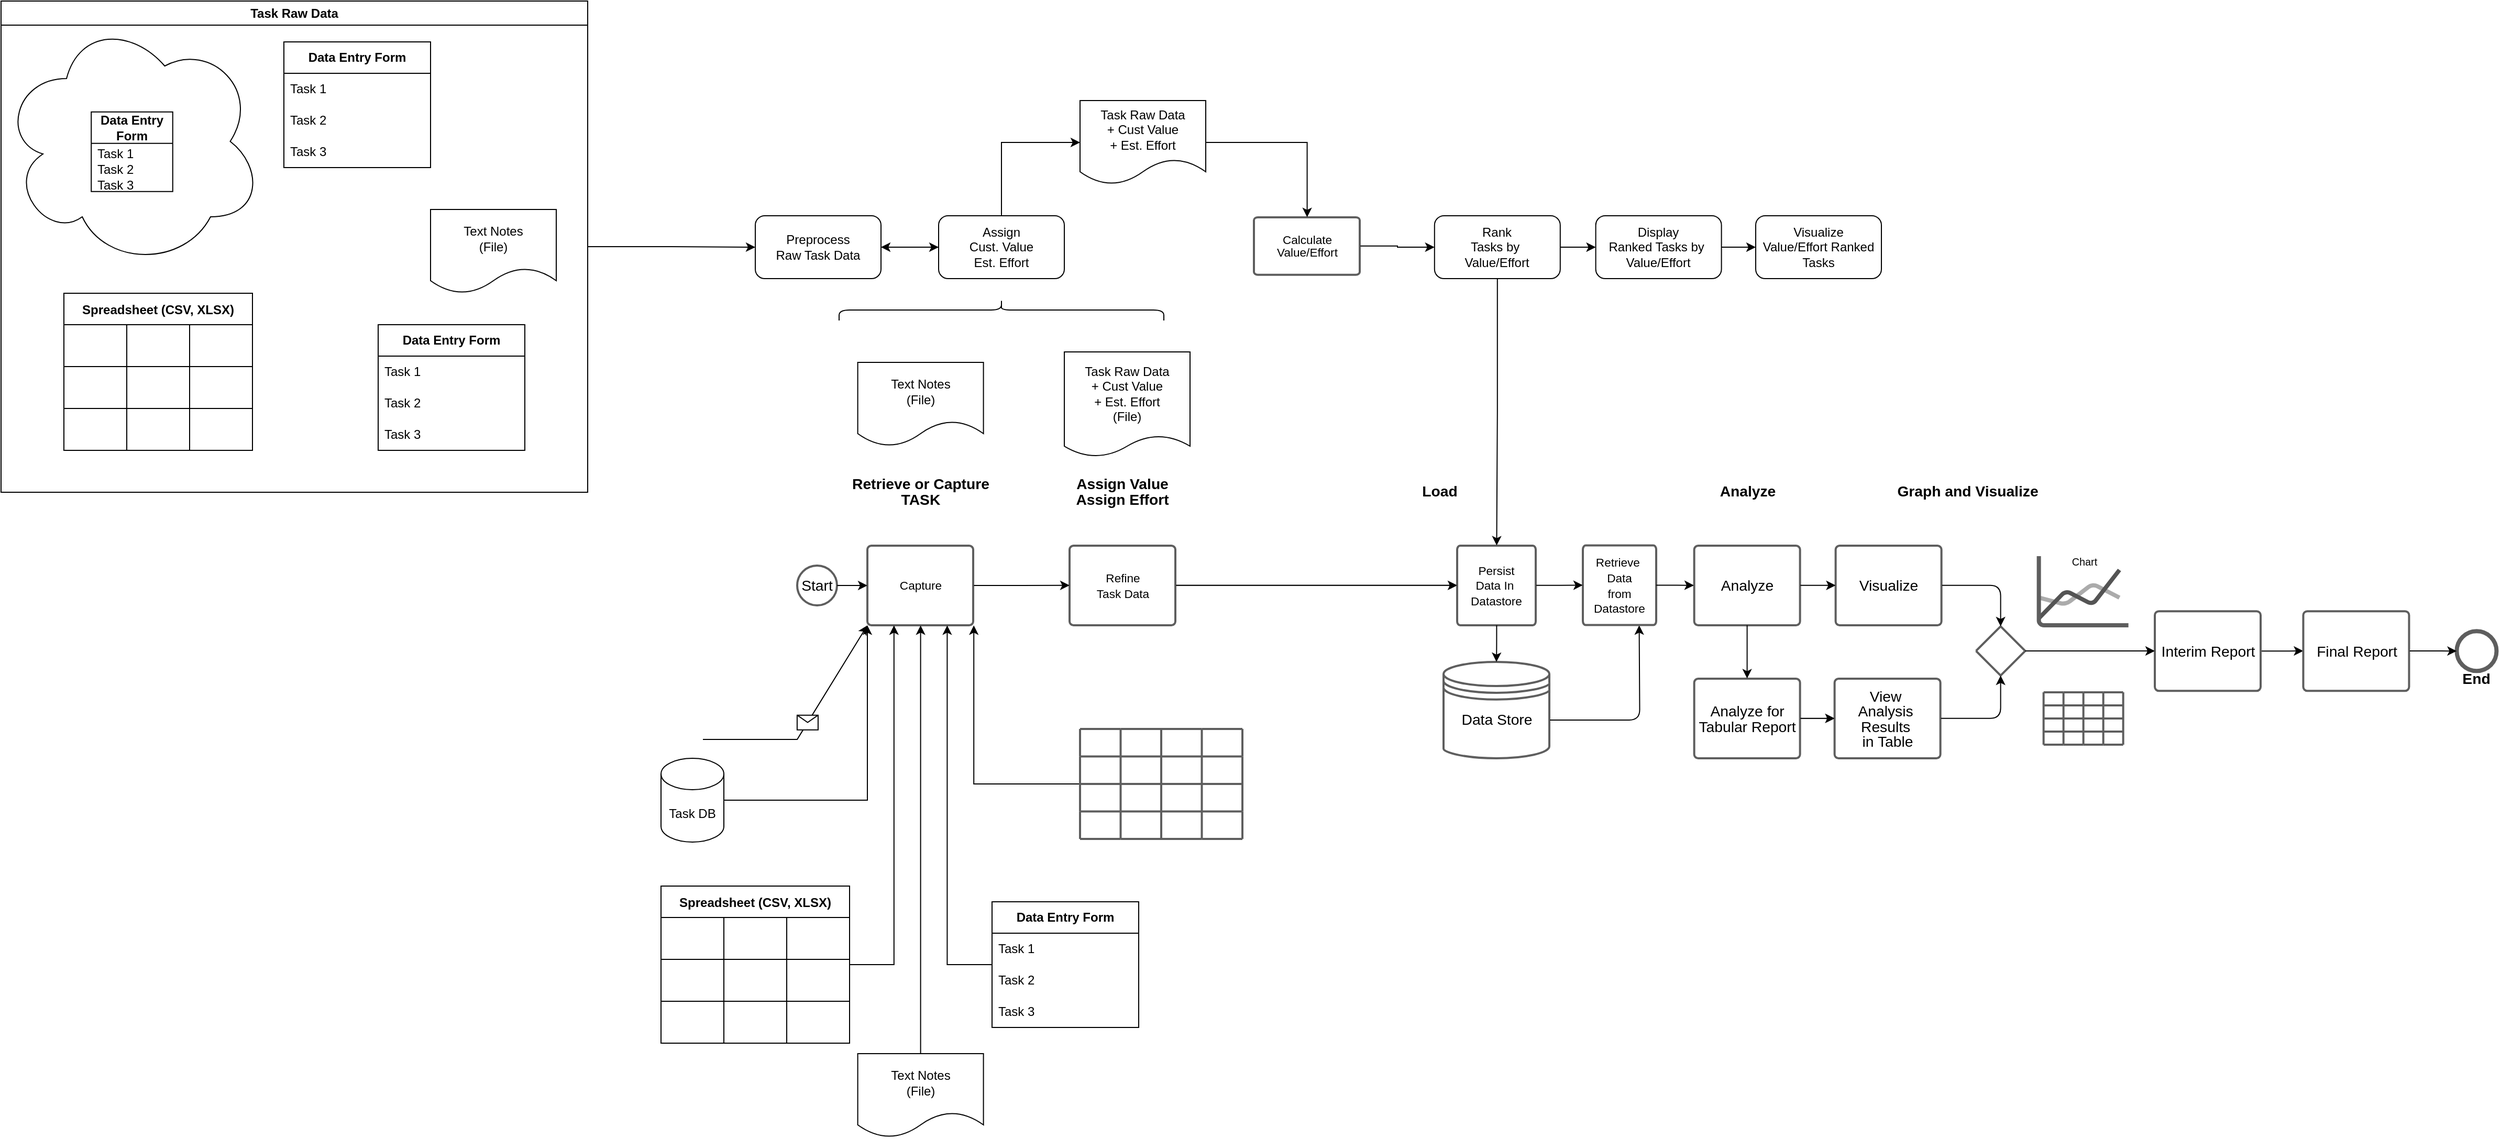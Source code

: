 <mxfile pages="2">
    <diagram name="Page-1" id="F296jT60ALVq-qLIb5a-">
        <mxGraphModel dx="1810" dy="1229" grid="1" gridSize="10" guides="1" tooltips="1" connect="1" arrows="1" fold="1" page="1" pageScale="1" pageWidth="1100" pageHeight="850" math="0" shadow="0">
            <root>
                <mxCell id="0"/>
                <mxCell id="1" parent="0"/>
                <mxCell id="yc3m5w_ezIkJ8CxKZsT--1" style="vsdxID=1;fillColor=none;gradientColor=none;strokeColor=none;strokeWidth=2;spacingTop=-3;spacingBottom=-3;spacingLeft=-3;spacingRight=-3;labelBackgroundColor=none;rounded=1;html=1;whiteSpace=wrap;fontColor=#000000;" parent="1" vertex="1">
                    <mxGeometry x="530" y="224" width="38.1" height="38" as="geometry"/>
                </mxCell>
                <mxCell id="yc3m5w_ezIkJ8CxKZsT--2" style="vsdxID=2;fillColor=#FFFFFF;gradientColor=none;shape=stencil(hVJbEoIwDDxNf5mQDOKv4+MCnoCRKh0RnAIKnt5COkIraL+SdJPdZFbQtsqSuxQIVa3Lq3yqtM4E7QSiKjKpVW0iQXtB23Op5UWXTZFyfk8MEmGoyJR7wh6NkOjTUb0k1yCgMI74gztv5aNnbG0PAH92nEecHhh7ajSDQx9tC3EcrOz0FsfS2qLQa2vJYYGOXMBAC5sZZsSA0OUep1oacFmn2shF0Peys6zetr2ICMYXuvxTja6kpb3/8U9v6Upq/dN2+Fsj+filG5h4MBfbTuU5e/PjCRP4ZjQlNjLt3w==);strokeColor=#5e5e5e;strokeWidth=2;spacingTop=-3;spacingBottom=-3;spacingLeft=-3;spacingRight=-3;labelBackgroundColor=none;rounded=1;html=1;whiteSpace=wrap;fontColor=#000000;" parent="yc3m5w_ezIkJ8CxKZsT--1" vertex="1">
                    <mxGeometry width="38" height="38" as="geometry"/>
                </mxCell>
                <mxCell id="yc3m5w_ezIkJ8CxKZsT--3" value="&lt;div style=&quot;font-size: 1px&quot;&gt;&lt;p style=&quot;align:center;margin-left:0;margin-right:0;margin-top:0px;margin-bottom:0px;text-indent:0;valign:middle;direction:ltr;&quot;&gt;&lt;font style=&quot;font-size: 14.11px; font-family: Arial; direction: ltr; letter-spacing: 0px; line-height: 100%; opacity: 1;&quot;&gt;Start&lt;/font&gt;&lt;/p&gt;&lt;/div&gt;" style="text;vsdxID=1;fillColor=none;gradientColor=none;strokeColor=none;strokeWidth=2;spacingTop=-3;spacingBottom=-3;spacingLeft=-3;spacingRight=-3;labelBackgroundColor=none;rounded=1;html=1;whiteSpace=wrap;verticalAlign=middle;align=center;;html=1;fontColor=#000000;" parent="yc3m5w_ezIkJ8CxKZsT--1" vertex="1">
                    <mxGeometry y="12.65" width="38.1" height="12.7" as="geometry"/>
                </mxCell>
                <mxCell id="yc3m5w_ezIkJ8CxKZsT--4" style="vsdxID=3;fillColor=none;gradientColor=none;strokeColor=none;strokeWidth=2;spacingTop=-3;spacingBottom=-3;spacingLeft=-3;spacingRight=-3;labelBackgroundColor=none;rounded=1;html=1;whiteSpace=wrap;fontColor=#000000;" parent="1" vertex="1">
                    <mxGeometry x="597" y="205" width="101.6" height="76.1" as="geometry"/>
                </mxCell>
                <mxCell id="yc3m5w_ezIkJ8CxKZsT--5" style="vsdxID=4;fillColor=#FFFFFF;gradientColor=none;shape=stencil(fZNbEoIwDEVX018mNOODT8fHBlwBA1U6IjgVFVy9hbTSFvSvaW4mJ7cNw+29SG+Ccbg3qr6Il8ybguGOcS6rQijZ6BPDPcPtqVbirOpHlVN8S7WSw3AjcqqJezWHVGVH+RZ0BxHGqwUlqPJaP/uOrclTqqOIhAcSZg9FytiXmpBHRg4tN/2jZWI03CtpkUKMLEqHrmBoCBvds5SVA5csvz26iX4KmKz1sD4kBIQAPqAzBIYSnHgygzjKDcNfC0e1RV59LbGM7hQhtoV0jQm4f4E63s8UzKCOjxnCt/7rWkp3FvQVODVnBvHPX9SH4cfTLsiypIVx8+GG6CvaLtx/AA==);strokeColor=#5e5e5e;strokeWidth=2;spacingTop=-3;spacingBottom=-3;spacingLeft=-3;spacingRight=-3;labelBackgroundColor=none;rounded=1;html=1;whiteSpace=wrap;fontColor=#000000;" parent="yc3m5w_ezIkJ8CxKZsT--4" vertex="1">
                    <mxGeometry width="101" height="76" as="geometry"/>
                </mxCell>
                <mxCell id="yc3m5w_ezIkJ8CxKZsT--6" value="&lt;div style=&quot;font-size: 1px&quot;&gt;&lt;p style=&quot;align:center;margin-left:0;margin-right:0;margin-top:0px;margin-bottom:0px;text-indent:0;valign:middle;direction:ltr;&quot;&gt;&lt;font style=&quot;font-size: 11.29px; font-family: Arial; direction: ltr; letter-spacing: 0px; line-height: 100%; opacity: 1;&quot;&gt;Capture&lt;/font&gt;&lt;/p&gt;&lt;/div&gt;" style="text;vsdxID=3;fillColor=none;gradientColor=none;strokeColor=none;strokeWidth=2;spacingTop=-3;spacingBottom=-3;spacingLeft=-3;spacingRight=-3;labelBackgroundColor=none;rounded=1;html=1;whiteSpace=wrap;verticalAlign=middle;align=center;;html=1;fontColor=#000000;" parent="yc3m5w_ezIkJ8CxKZsT--4" vertex="1">
                    <mxGeometry y="-0.1" width="101.6" height="76.2" as="geometry"/>
                </mxCell>
                <mxCell id="yc3m5w_ezIkJ8CxKZsT--7" style="vsdxID=5;fillColor=none;gradientColor=none;strokeColor=none;strokeWidth=2;spacingTop=-3;spacingBottom=-3;spacingLeft=-3;spacingRight=-3;labelBackgroundColor=none;rounded=1;html=1;whiteSpace=wrap;fontColor=#000000;" parent="1" vertex="1">
                    <mxGeometry x="1147" y="316" width="101" height="92" as="geometry"/>
                </mxCell>
                <mxCell id="yc3m5w_ezIkJ8CxKZsT--8" style="vsdxID=6;fillColor=#FFFFFF;gradientColor=none;shape=stencil(hVNBcoMwDHyNrx4hQQzHTpp+IC9ggls8pZBxSEPy+hDLTG1PSDnZq5V2WYSg7amtj1ognEY7fOuLacZW0LtANH2rrRnnk6CdoO3nYPWXHc59w/djPTMRHKIb7skebITaHvbmphkDSZkquMCdP8PvQ3HyPQBcvPo7yrxyyAfTD2fL/Cxt8EAhi7L6e0ruhgm5rJTckO/wkB8wkR+wDKSw7OTh7YkDREkq9gCxJsR6aw4pZtPTBJyFzvRBZnFiFbyKKwmrymWOsdnwdTDJeC2ihbAeUhh7+uWmVGbRDd1RyvFAqWSBL+P5d6Xmg1tfXmzTdbz9YT1d9xniX4V2dw==);strokeColor=#5e5e5e;strokeWidth=2;spacingTop=-3;spacingBottom=-3;spacingLeft=-3;spacingRight=-3;labelBackgroundColor=none;rounded=1;html=1;whiteSpace=wrap;fontColor=#000000;" parent="yc3m5w_ezIkJ8CxKZsT--7" vertex="1">
                    <mxGeometry width="101" height="92" as="geometry"/>
                </mxCell>
                <mxCell id="yc3m5w_ezIkJ8CxKZsT--9" style="vsdxID=7;fillColor=#FFFFFF;gradientColor=none;shape=stencil(rVTRboMwDPyavEbGJlAep679gX0BKtmI1pUqpWu7r1/AqRoQFGUaT8n5jI87ZEHrU10etUA4tbb51BdTtbWgV4FoDrW2pnUnQRtB6/fG6g/bnA8V34+lYyL0iK64J+nYCKXdvZkfzRhISnLFBe78ar67iVffA8DFm7+jTIse2TJ9d7bMT8YNd6CQxB1wRYbyXGbkWR5CJYGK4EHfQlxX97fSg58+dMDLhBRESflQzOwYLwOGqkLtNGTQpB+9jkgHn9MRo9zGTKa46DYtuEsYby09tzIUNmNlIdV4bow3/2v7ShZZlPNEzpLw11LLMbghOQRPthBLx/9DMnNjppOa/ZDp2LpgV3Gxjb11h35f8SYz+z2vu7A+3m8O4t1Im18=);strokeColor=#5e5e5e;strokeWidth=2;spacingTop=-3;spacingBottom=-3;spacingLeft=-3;spacingRight=-3;labelBackgroundColor=none;rounded=1;html=1;whiteSpace=wrap;fontColor=#000000;" parent="yc3m5w_ezIkJ8CxKZsT--7" vertex="1">
                    <mxGeometry width="101" height="92" as="geometry"/>
                </mxCell>
                <mxCell id="yc3m5w_ezIkJ8CxKZsT--10" value="&lt;div style=&quot;font-size: 1px&quot;&gt;&lt;p style=&quot;align:center;margin-left:0;margin-right:0;margin-top:0px;margin-bottom:0px;text-indent:0;valign:middle;direction:ltr;&quot;&gt;&lt;span style=&quot;font-family: Arial; font-size: 14.11px; letter-spacing: 0px; background-color: initial;&quot;&gt;Data Store&lt;/span&gt;&lt;br&gt;&lt;/p&gt;&lt;/div&gt;" style="text;vsdxID=5;fillColor=none;gradientColor=none;strokeColor=none;strokeWidth=2;spacingTop=-3;spacingBottom=-3;spacingLeft=-3;spacingRight=-3;labelBackgroundColor=none;rounded=1;html=1;whiteSpace=wrap;verticalAlign=middle;align=center;;html=1;fontColor=#000000;" parent="yc3m5w_ezIkJ8CxKZsT--7" vertex="1">
                    <mxGeometry y="25.32" width="101.6" height="60.33" as="geometry"/>
                </mxCell>
                <mxCell id="yc3m5w_ezIkJ8CxKZsT--14" style="vsdxID=11;fillColor=none;gradientColor=none;strokeColor=none;strokeWidth=2;spacingTop=-3;spacingBottom=-3;spacingLeft=-3;spacingRight=-3;labelBackgroundColor=none;rounded=1;html=1;whiteSpace=wrap;fontColor=#000000;" parent="1" vertex="1">
                    <mxGeometry x="1386.3" y="205" width="101.3" height="76" as="geometry"/>
                </mxCell>
                <mxCell id="yc3m5w_ezIkJ8CxKZsT--15" style="vsdxID=12;fillColor=#FFFFFF;gradientColor=none;shape=stencil(fZNbEoIwDEVX018mNOODT8fHBlwBA1U6IjgVFVy9hbTSFvSvaW4mJ7cNw+29SG+Ccbg3qr6Il8ybguGOcS6rQijZ6BPDPcPtqVbirOpHlVN8S7WSw3AjcqqJezWHVGVH+RZ0BxHGqwUlqPJaP/uOrclTqqOIhAcSZg9FytiXmpBHRg4tN/2jZWI03CtpkUKMLEqHrmBoCBvds5SVA5csvz26iX4KmKz1sD4kBIQAPqAzBIYSnHgygzjKDcNfC0e1RV59LbGM7hQhtoV0jQm4f4E63s8UzKCOjxnCt/7rWkp3FvQVODVnBvHPX9SH4cfTLsiypIVx8+GG6CvaLtx/AA==);strokeColor=#5e5e5e;strokeWidth=2;spacingTop=-3;spacingBottom=-3;spacingLeft=-3;spacingRight=-3;labelBackgroundColor=none;rounded=1;html=1;whiteSpace=wrap;fontColor=#000000;" parent="yc3m5w_ezIkJ8CxKZsT--14" vertex="1">
                    <mxGeometry width="101" height="76" as="geometry"/>
                </mxCell>
                <mxCell id="yc3m5w_ezIkJ8CxKZsT--16" value="&lt;div style=&quot;font-size: 1px&quot;&gt;&lt;p style=&quot;align:center;margin-left:0;margin-right:0;margin-top:0px;margin-bottom:0px;text-indent:0;valign:middle;direction:ltr;&quot;&gt;&lt;font style=&quot;font-size: 14.11px; font-family: Arial; direction: ltr; letter-spacing: 0px; line-height: 100%; opacity: 1;&quot;&gt;Analyze&lt;/font&gt;&lt;/p&gt;&lt;/div&gt;" style="text;vsdxID=11;fillColor=none;gradientColor=none;strokeColor=none;strokeWidth=2;spacingTop=-3;spacingBottom=-3;spacingLeft=-3;spacingRight=-3;labelBackgroundColor=none;rounded=1;html=1;whiteSpace=wrap;verticalAlign=middle;align=center;;html=1;fontColor=#000000;" parent="yc3m5w_ezIkJ8CxKZsT--14" vertex="1">
                    <mxGeometry x="-0.3" y="-0.2" width="101.6" height="76.2" as="geometry"/>
                </mxCell>
                <mxCell id="yc3m5w_ezIkJ8CxKZsT--17" style="vsdxID=14;fillColor=none;gradientColor=none;strokeColor=none;strokeWidth=2;spacingTop=-3;spacingBottom=-3;spacingLeft=-3;spacingRight=-3;labelBackgroundColor=none;rounded=1;html=1;whiteSpace=wrap;fontColor=#000000;" parent="1" vertex="1">
                    <mxGeometry x="1521.3" y="205" width="101" height="76" as="geometry"/>
                </mxCell>
                <mxCell id="yc3m5w_ezIkJ8CxKZsT--18" style="vsdxID=15;fillColor=#FFFFFF;gradientColor=none;shape=stencil(fZNbEoIwDEVX018mNOODT8fHBlwBA1U6IjgVFVy9hbTSFvSvaW4mJ7cNw+29SG+Ccbg3qr6Il8ybguGOcS6rQijZ6BPDPcPtqVbirOpHlVN8S7WSw3AjcqqJezWHVGVH+RZ0BxHGqwUlqPJaP/uOrclTqqOIhAcSZg9FytiXmpBHRg4tN/2jZWI03CtpkUKMLEqHrmBoCBvds5SVA5csvz26iX4KmKz1sD4kBIQAPqAzBIYSnHgygzjKDcNfC0e1RV59LbGM7hQhtoV0jQm4f4E63s8UzKCOjxnCt/7rWkp3FvQVODVnBvHPX9SH4cfTLsiypIVx8+GG6CvaLtx/AA==);strokeColor=#5e5e5e;strokeWidth=2;spacingTop=-3;spacingBottom=-3;spacingLeft=-3;spacingRight=-3;labelBackgroundColor=none;rounded=1;html=1;whiteSpace=wrap;fontColor=#000000;" parent="yc3m5w_ezIkJ8CxKZsT--17" vertex="1">
                    <mxGeometry width="101" height="76" as="geometry"/>
                </mxCell>
                <mxCell id="yc3m5w_ezIkJ8CxKZsT--19" value="&lt;div style=&quot;font-size: 1px&quot;&gt;&lt;p style=&quot;align:center;margin-left:0;margin-right:0;margin-top:0px;margin-bottom:0px;text-indent:0;valign:middle;direction:ltr;&quot;&gt;&lt;font style=&quot;font-size: 14.11px; font-family: Arial; direction: ltr; letter-spacing: 0px; line-height: 100%; opacity: 1;&quot;&gt;Visualize&lt;/font&gt;&lt;/p&gt;&lt;/div&gt;" style="text;vsdxID=14;fillColor=none;gradientColor=none;strokeColor=none;strokeWidth=2;spacingTop=-3;spacingBottom=-3;spacingLeft=-3;spacingRight=-3;labelBackgroundColor=none;rounded=1;html=1;whiteSpace=wrap;verticalAlign=middle;align=center;;html=1;fontColor=#000000;" parent="yc3m5w_ezIkJ8CxKZsT--17" vertex="1">
                    <mxGeometry y="-0.2" width="101.6" height="76.2" as="geometry"/>
                </mxCell>
                <mxCell id="yc3m5w_ezIkJ8CxKZsT--26" style="vsdxID=25;edgeStyle=none;startArrow=none;endArrow=block;startSize=5;endSize=5;strokeColor=#5E5E5E;spacingTop=-3;spacingBottom=-3;spacingLeft=-3;spacingRight=-3;verticalAlign=middle;html=1;labelBackgroundColor=none;rounded=1;entryX=0;entryY=0.5;entryDx=0;entryDy=0;fontColor=#000000;" parent="1" source="yc3m5w_ezIkJ8CxKZsT--57" target="yc3m5w_ezIkJ8CxKZsT--36" edge="1">
                    <mxGeometry relative="1" as="geometry">
                        <mxPoint as="offset"/>
                        <Array as="points"/>
                        <mxPoint x="823" y="243" as="sourcePoint"/>
                        <mxPoint x="855" y="243" as="targetPoint"/>
                    </mxGeometry>
                </mxCell>
                <mxCell id="yc3m5w_ezIkJ8CxKZsT--27" style="vsdxID=28;fillColor=none;gradientColor=none;strokeColor=none;strokeWidth=2;spacingTop=-3;spacingBottom=-3;spacingLeft=-3;spacingRight=-3;labelBackgroundColor=none;rounded=1;html=1;whiteSpace=wrap;fontColor=#000000;" parent="1" vertex="1">
                    <mxGeometry x="1386.3" y="332" width="101.3" height="76" as="geometry"/>
                </mxCell>
                <mxCell id="yc3m5w_ezIkJ8CxKZsT--28" style="vsdxID=29;fillColor=#FFFFFF;gradientColor=none;shape=stencil(fZNbEoIwDEVX018mNOODT8fHBlwBA1U6IjgVFVy9hbTSFvSvaW4mJ7cNw+29SG+Ccbg3qr6Il8ybguGOcS6rQijZ6BPDPcPtqVbirOpHlVN8S7WSw3AjcqqJezWHVGVH+RZ0BxHGqwUlqPJaP/uOrclTqqOIhAcSZg9FytiXmpBHRg4tN/2jZWI03CtpkUKMLEqHrmBoCBvds5SVA5csvz26iX4KmKz1sD4kBIQAPqAzBIYSnHgygzjKDcNfC0e1RV59LbGM7hQhtoV0jQm4f4E63s8UzKCOjxnCt/7rWkp3FvQVODVnBvHPX9SH4cfTLsiypIVx8+GG6CvaLtx/AA==);strokeColor=#5e5e5e;strokeWidth=2;spacingTop=-3;spacingBottom=-3;spacingLeft=-3;spacingRight=-3;labelBackgroundColor=none;rounded=1;html=1;whiteSpace=wrap;fontColor=#000000;" parent="yc3m5w_ezIkJ8CxKZsT--27" vertex="1">
                    <mxGeometry width="101" height="76" as="geometry"/>
                </mxCell>
                <mxCell id="yc3m5w_ezIkJ8CxKZsT--29" value="&lt;div style=&quot;font-size: 1px&quot;&gt;&lt;p style=&quot;align:center;margin-left:0;margin-right:0;margin-top:0px;margin-bottom:0px;text-indent:0;valign:middle;direction:ltr;&quot;&gt;&lt;font style=&quot;font-size: 14.11px; font-family: Arial; direction: ltr; letter-spacing: 0px; line-height: 100%; opacity: 1;&quot;&gt;Analyze for Tabular Report &lt;/font&gt;&lt;/p&gt;&lt;/div&gt;" style="text;vsdxID=28;fillColor=none;gradientColor=none;strokeColor=none;strokeWidth=2;spacingTop=-3;spacingBottom=-3;spacingLeft=-3;spacingRight=-3;labelBackgroundColor=none;rounded=1;html=1;whiteSpace=wrap;verticalAlign=middle;align=center;;html=1;fontColor=#000000;" parent="yc3m5w_ezIkJ8CxKZsT--27" vertex="1">
                    <mxGeometry x="-0.3" y="-0.2" width="101.6" height="76.2" as="geometry"/>
                </mxCell>
                <mxCell id="yc3m5w_ezIkJ8CxKZsT--30" style="vsdxID=30;edgeStyle=none;startArrow=none;endArrow=block;startSize=5;endSize=5;strokeColor=#5E5E5E;spacingTop=-3;spacingBottom=-3;spacingLeft=-3;spacingRight=-3;verticalAlign=middle;html=1;labelBackgroundColor=none;rounded=1;fontColor=#000000;" parent="1" edge="1">
                    <mxGeometry relative="1" as="geometry">
                        <mxPoint as="offset"/>
                        <Array as="points"/>
                        <mxPoint x="1488.3" y="370" as="sourcePoint"/>
                        <mxPoint x="1520.3" y="370" as="targetPoint"/>
                    </mxGeometry>
                </mxCell>
                <mxCell id="yc3m5w_ezIkJ8CxKZsT--31" style="vsdxID=31;fillColor=none;gradientColor=none;strokeColor=none;strokeWidth=2;spacingTop=-3;spacingBottom=-3;spacingLeft=-3;spacingRight=-3;labelBackgroundColor=none;rounded=1;html=1;whiteSpace=wrap;fontColor=#000000;" parent="1" vertex="1">
                    <mxGeometry x="1520.3" y="332" width="101" height="76" as="geometry"/>
                </mxCell>
                <mxCell id="yc3m5w_ezIkJ8CxKZsT--32" style="vsdxID=32;fillColor=#FFFFFF;gradientColor=none;shape=stencil(fZNbEoIwDEVX018mNOODT8fHBlwBA1U6IjgVFVy9hbTSFvSvaW4mJ7cNw+29SG+Ccbg3qr6Il8ybguGOcS6rQijZ6BPDPcPtqVbirOpHlVN8S7WSw3AjcqqJezWHVGVH+RZ0BxHGqwUlqPJaP/uOrclTqqOIhAcSZg9FytiXmpBHRg4tN/2jZWI03CtpkUKMLEqHrmBoCBvds5SVA5csvz26iX4KmKz1sD4kBIQAPqAzBIYSnHgygzjKDcNfC0e1RV59LbGM7hQhtoV0jQm4f4E63s8UzKCOjxnCt/7rWkp3FvQVODVnBvHPX9SH4cfTLsiypIVx8+GG6CvaLtx/AA==);strokeColor=#5e5e5e;strokeWidth=2;spacingTop=-3;spacingBottom=-3;spacingLeft=-3;spacingRight=-3;labelBackgroundColor=none;rounded=1;html=1;whiteSpace=wrap;fontColor=#000000;" parent="yc3m5w_ezIkJ8CxKZsT--31" vertex="1">
                    <mxGeometry width="101" height="76" as="geometry"/>
                </mxCell>
                <mxCell id="yc3m5w_ezIkJ8CxKZsT--33" value="&lt;div style=&quot;font-size: 1px&quot;&gt;&lt;p style=&quot;align:center;margin-left:0;margin-right:0;margin-top:0px;margin-bottom:0px;text-indent:0;valign:middle;direction:ltr;&quot;&gt;&lt;font style=&quot;font-size: 14.11px; font-family: Arial; direction: ltr; letter-spacing: 0px; line-height: 100%; opacity: 1;&quot;&gt;View&amp;nbsp;&lt;/font&gt;&lt;/p&gt;&lt;p style=&quot;align:center;margin-left:0;margin-right:0;margin-top:0px;margin-bottom:0px;text-indent:0;valign:middle;direction:ltr;&quot;&gt;&lt;font style=&quot;font-size: 14.11px; font-family: Arial; direction: ltr; letter-spacing: 0px; line-height: 100%; opacity: 1;&quot;&gt;Analysis&amp;nbsp;&lt;/font&gt;&lt;/p&gt;&lt;p style=&quot;align:center;margin-left:0;margin-right:0;margin-top:0px;margin-bottom:0px;text-indent:0;valign:middle;direction:ltr;&quot;&gt;&lt;font style=&quot;font-size: 14.11px; font-family: Arial; direction: ltr; letter-spacing: 0px; line-height: 100%; opacity: 1;&quot;&gt;Results&amp;nbsp;&lt;/font&gt;&lt;/p&gt;&lt;p style=&quot;align:center;margin-left:0;margin-right:0;margin-top:0px;margin-bottom:0px;text-indent:0;valign:middle;direction:ltr;&quot;&gt;&lt;font style=&quot;font-size: 14.11px; font-family: Arial; direction: ltr; letter-spacing: 0px; line-height: 100%; opacity: 1;&quot;&gt;in Table&lt;/font&gt;&lt;/p&gt;&lt;/div&gt;" style="text;vsdxID=31;fillColor=none;gradientColor=none;strokeColor=none;strokeWidth=2;spacingTop=-3;spacingBottom=-3;spacingLeft=-3;spacingRight=-3;labelBackgroundColor=none;rounded=1;html=1;whiteSpace=wrap;verticalAlign=middle;align=center;;html=1;fontColor=#000000;" parent="yc3m5w_ezIkJ8CxKZsT--31" vertex="1">
                    <mxGeometry y="-0.2" width="101.6" height="76.2" as="geometry"/>
                </mxCell>
                <mxCell id="yc3m5w_ezIkJ8CxKZsT--34" style="vsdxID=33;fillColor=none;gradientColor=none;strokeColor=none;strokeWidth=2;spacingTop=-3;spacingBottom=-3;spacingLeft=-3;spacingRight=-3;labelBackgroundColor=none;rounded=1;html=1;whiteSpace=wrap;fontColor=#000000;" parent="1" vertex="1">
                    <mxGeometry x="1160" y="205" width="75" height="76" as="geometry"/>
                </mxCell>
                <mxCell id="yc3m5w_ezIkJ8CxKZsT--35" style="vsdxID=34;fillColor=#FFFFFF;gradientColor=none;shape=stencil(fZNbEoIwDEVX018mNOODT8fHBlwBA1U6IjgVFVy9hbTSFvSvaW4mJ7cNw+29SG+Ccbg3qr6Il8ybguGOcS6rQijZ6BPDPcPtqVbirOpHlVN8S7WSw3AjcqqJezWHVGVH+RZ0BxHGqwUlqPJaP/uOrclTqqOIhAcSZg9FytiXmpBHRg4tN/2jZWI03CtpkUKMLEqHrmBoCBvds5SVA5csvz26iX4KmKz1sD4kBIQAPqAzBIYSnHgygzjKDcNfC0e1RV59LbGM7hQhtoV0jQm4f4E63s8UzKCOjxnCt/7rWkp3FvQVODVnBvHPX9SH4cfTLsiypIVx8+GG6CvaLtx/AA==);strokeColor=#5e5e5e;strokeWidth=2;spacingTop=-3;spacingBottom=-3;spacingLeft=-3;spacingRight=-3;labelBackgroundColor=none;rounded=1;html=1;whiteSpace=wrap;fontColor=#000000;" parent="yc3m5w_ezIkJ8CxKZsT--34" vertex="1">
                    <mxGeometry width="75" height="76" as="geometry"/>
                </mxCell>
                <mxCell id="yc3m5w_ezIkJ8CxKZsT--36" value="&lt;div style=&quot;&quot;&gt;&lt;p style=&quot;margin: 0px; text-indent: 0px; direction: ltr;&quot;&gt;&lt;font face=&quot;Arial&quot;&gt;&lt;span style=&quot;font-size: 11.29px;&quot;&gt;Persist&lt;/span&gt;&lt;/font&gt;&lt;/p&gt;&lt;p style=&quot;margin: 0px; text-indent: 0px; direction: ltr;&quot;&gt;&lt;font face=&quot;Arial&quot;&gt;&lt;span style=&quot;font-size: 11.29px;&quot;&gt;Data&amp;nbsp;&lt;/span&gt;&lt;/font&gt;&lt;span style=&quot;font-size: 11.29px; font-family: Arial; background-color: initial;&quot;&gt;In&amp;nbsp;&lt;/span&gt;&lt;/p&gt;&lt;p style=&quot;margin: 0px; text-indent: 0px; direction: ltr;&quot;&gt;&lt;font face=&quot;Arial&quot;&gt;&lt;span style=&quot;font-size: 11.29px;&quot;&gt;Datastore&lt;/span&gt;&lt;/font&gt;&lt;/p&gt;&lt;/div&gt;" style="text;vsdxID=33;fillColor=none;gradientColor=none;strokeColor=none;strokeWidth=2;spacingTop=-3;spacingBottom=-3;spacingLeft=-3;spacingRight=-3;labelBackgroundColor=none;rounded=1;html=1;whiteSpace=wrap;verticalAlign=middle;align=center;;html=1;fontColor=#000000;" parent="yc3m5w_ezIkJ8CxKZsT--34" vertex="1">
                    <mxGeometry y="-0.2" width="75.446" height="76.2" as="geometry"/>
                </mxCell>
                <mxCell id="yc3m5w_ezIkJ8CxKZsT--37" value="" style="edgeStyle=orthogonalEdgeStyle;rounded=1;orthogonalLoop=1;jettySize=auto;html=1;fontColor=#000000;" parent="1" source="yc3m5w_ezIkJ8CxKZsT--38" target="yc3m5w_ezIkJ8CxKZsT--45" edge="1">
                    <mxGeometry relative="1" as="geometry"/>
                </mxCell>
                <mxCell id="yc3m5w_ezIkJ8CxKZsT--38" style="vsdxID=38;fillColor=none;gradientColor=none;strokeColor=none;strokeWidth=2;spacingTop=-3;spacingBottom=-3;spacingLeft=-3;spacingRight=-3;labelBackgroundColor=none;rounded=1;html=1;whiteSpace=wrap;fontColor=#000000;" parent="1" vertex="1">
                    <mxGeometry x="1826" y="267.6" width="101" height="76" as="geometry"/>
                </mxCell>
                <mxCell id="yc3m5w_ezIkJ8CxKZsT--39" style="vsdxID=39;fillColor=#FFFFFF;gradientColor=none;shape=stencil(fZNbEoIwDEVX018mNOODT8fHBlwBA1U6IjgVFVy9hbTSFvSvaW4mJ7cNw+29SG+Ccbg3qr6Il8ybguGOcS6rQijZ6BPDPcPtqVbirOpHlVN8S7WSw3AjcqqJezWHVGVH+RZ0BxHGqwUlqPJaP/uOrclTqqOIhAcSZg9FytiXmpBHRg4tN/2jZWI03CtpkUKMLEqHrmBoCBvds5SVA5csvz26iX4KmKz1sD4kBIQAPqAzBIYSnHgygzjKDcNfC0e1RV59LbGM7hQhtoV0jQm4f4E63s8UzKCOjxnCt/7rWkp3FvQVODVnBvHPX9SH4cfTLsiypIVx8+GG6CvaLtx/AA==);strokeColor=#5e5e5e;strokeWidth=2;spacingTop=-3;spacingBottom=-3;spacingLeft=-3;spacingRight=-3;labelBackgroundColor=none;rounded=1;html=1;whiteSpace=wrap;fontColor=#000000;" parent="yc3m5w_ezIkJ8CxKZsT--38" vertex="1">
                    <mxGeometry width="101" height="76" as="geometry"/>
                </mxCell>
                <mxCell id="yc3m5w_ezIkJ8CxKZsT--40" value="&lt;div style=&quot;font-size: 1px&quot;&gt;&lt;p style=&quot;align:center;margin-left:0;margin-right:0;margin-top:0px;margin-bottom:0px;text-indent:0;valign:middle;direction:ltr;&quot;&gt;&lt;font style=&quot;font-size: 14.11px; font-family: Arial; direction: ltr; letter-spacing: 0px; line-height: 100%; opacity: 1;&quot;&gt;Interim Report&lt;/font&gt;&lt;/p&gt;&lt;/div&gt;" style="text;vsdxID=38;fillColor=none;gradientColor=none;strokeColor=none;strokeWidth=2;spacingTop=-3;spacingBottom=-3;spacingLeft=-3;spacingRight=-3;labelBackgroundColor=none;rounded=1;html=1;whiteSpace=wrap;verticalAlign=middle;align=center;;html=1;fontColor=#000000;" parent="yc3m5w_ezIkJ8CxKZsT--38" vertex="1">
                    <mxGeometry y="-0.2" width="101.6" height="76.2" as="geometry"/>
                </mxCell>
                <mxCell id="yc3m5w_ezIkJ8CxKZsT--41" style="vsdxID=40;fillColor=none;gradientColor=none;strokeColor=none;strokeWidth=2;spacingTop=-3;spacingBottom=-3;spacingLeft=-3;spacingRight=-3;labelBackgroundColor=none;rounded=1;html=1;whiteSpace=wrap;fontColor=#000000;" parent="1" vertex="1">
                    <mxGeometry x="1655.3" y="282" width="47" height="47" as="geometry"/>
                </mxCell>
                <mxCell id="yc3m5w_ezIkJ8CxKZsT--42" style="vsdxID=41;fillColor=#FFFFFF;gradientColor=none;shape=stencil(UzV2Ls5ILEhVNTIoLinKz04tz0wpyVA1dlE1MsrMy0gtyiwBslSNXVWNndPyi1LTi/JL81Ig/IJEkEoQKze/DGRCBUSfAUiHkUElhGcK4bpBVOZk5iGpNEVVikeloQHZpsK0YlWLz1QgA+HFtMycHEgIIcujBwlQCBKcxq4A);strokeColor=#5e5e5e;strokeWidth=2;spacingTop=-3;spacingBottom=-3;spacingLeft=-3;spacingRight=-3;labelBackgroundColor=none;rounded=0;html=1;whiteSpace=wrap;fontColor=#000000;" parent="yc3m5w_ezIkJ8CxKZsT--41" vertex="1">
                    <mxGeometry width="47" height="47" as="geometry"/>
                </mxCell>
                <mxCell id="yc3m5w_ezIkJ8CxKZsT--43" style="vsdxID=45;fillColor=none;gradientColor=none;strokeColor=none;strokeWidth=2;spacingTop=-3;spacingBottom=-3;spacingLeft=-3;spacingRight=-3;labelBackgroundColor=none;rounded=1;html=1;whiteSpace=wrap;fontColor=#000000;" parent="1" vertex="1">
                    <mxGeometry x="1967.7" y="267.6" width="101" height="76" as="geometry"/>
                </mxCell>
                <mxCell id="yc3m5w_ezIkJ8CxKZsT--44" style="vsdxID=46;fillColor=#FFFFFF;gradientColor=none;shape=stencil(fZNbEoIwDEVX018mNOODT8fHBlwBA1U6IjgVFVy9hbTSFvSvaW4mJ7cNw+29SG+Ccbg3qr6Il8ybguGOcS6rQijZ6BPDPcPtqVbirOpHlVN8S7WSw3AjcqqJezWHVGVH+RZ0BxHGqwUlqPJaP/uOrclTqqOIhAcSZg9FytiXmpBHRg4tN/2jZWI03CtpkUKMLEqHrmBoCBvds5SVA5csvz26iX4KmKz1sD4kBIQAPqAzBIYSnHgygzjKDcNfC0e1RV59LbGM7hQhtoV0jQm4f4E63s8UzKCOjxnCt/7rWkp3FvQVODVnBvHPX9SH4cfTLsiypIVx8+GG6CvaLtx/AA==);strokeColor=#5e5e5e;strokeWidth=2;spacingTop=-3;spacingBottom=-3;spacingLeft=-3;spacingRight=-3;labelBackgroundColor=none;rounded=1;html=1;whiteSpace=wrap;fontColor=#000000;" parent="yc3m5w_ezIkJ8CxKZsT--43" vertex="1">
                    <mxGeometry width="101" height="76" as="geometry"/>
                </mxCell>
                <mxCell id="yc3m5w_ezIkJ8CxKZsT--45" value="&lt;div style=&quot;font-size: 1px&quot;&gt;&lt;p style=&quot;align:center;margin-left:0;margin-right:0;margin-top:0px;margin-bottom:0px;text-indent:0;valign:middle;direction:ltr;&quot;&gt;&lt;font style=&quot;font-size: 14.11px; font-family: Arial; direction: ltr; letter-spacing: 0px; line-height: 100%; opacity: 1;&quot;&gt;Final Report &lt;/font&gt;&lt;/p&gt;&lt;/div&gt;" style="text;vsdxID=45;fillColor=none;gradientColor=none;strokeColor=none;strokeWidth=2;spacingTop=-3;spacingBottom=-3;spacingLeft=-3;spacingRight=-3;labelBackgroundColor=none;rounded=1;html=1;whiteSpace=wrap;verticalAlign=middle;align=center;;html=1;fontColor=#000000;" parent="yc3m5w_ezIkJ8CxKZsT--43" vertex="1">
                    <mxGeometry y="-0.2" width="101.6" height="76.2" as="geometry"/>
                </mxCell>
                <mxCell id="yc3m5w_ezIkJ8CxKZsT--46" style="vsdxID=47;fillColor=none;gradientColor=none;strokeColor=none;strokeWidth=4;spacingTop=-3;spacingBottom=-3;spacingLeft=-3;spacingRight=-3;labelBackgroundColor=none;rounded=1;html=1;whiteSpace=wrap;fontColor=#000000;fontStyle=1" parent="1" vertex="1">
                    <mxGeometry x="2114.2" y="286.6" width="38" height="38" as="geometry"/>
                </mxCell>
                <mxCell id="yc3m5w_ezIkJ8CxKZsT--47" style="vsdxID=48;fillColor=#FFFFFF;gradientColor=none;shape=stencil(hVJbEoIwDDxNf5mQDOKv4+MCnoCRKh0RnAIKnt5COkIraL+SdJPdZFbQtsqSuxQIVa3Lq3yqtM4E7QSiKjKpVW0iQXtB23Op5UWXTZFyfk8MEmGoyJR7wh6NkOjTUb0k1yCgMI74gztv5aNnbG0PAH92nEecHhh7ajSDQx9tC3EcrOz0FsfS2qLQa2vJYYGOXMBAC5sZZsSA0OUep1oacFmn2shF0Peys6zetr2ICMYXuvxTja6kpb3/8U9v6Upq/dN2+Fsj+filG5h4MBfbTuU5e/PjCRP4ZjQlNjLt3w==);strokeColor=#5e5e5e;strokeWidth=4;spacingTop=-3;spacingBottom=-3;spacingLeft=-3;spacingRight=-3;labelBackgroundColor=none;rounded=1;html=1;whiteSpace=wrap;fontColor=#000000;" parent="yc3m5w_ezIkJ8CxKZsT--46" vertex="1">
                    <mxGeometry width="38" height="38" as="geometry"/>
                </mxCell>
                <mxCell id="yc3m5w_ezIkJ8CxKZsT--48" value="&lt;div style=&quot;font-size: 1px&quot;&gt;&lt;p style=&quot;align:center;margin-left:0;margin-right:0;margin-top:0px;margin-bottom:0px;text-indent:0;valign:middle;direction:ltr;&quot;&gt;&lt;font style=&quot;font-size: 14.11px; font-family: Arial; direction: ltr; letter-spacing: 0px; line-height: 100%; opacity: 1;&quot;&gt;&lt;b&gt;End&lt;/b&gt;&lt;/font&gt;&lt;/p&gt;&lt;/div&gt;" style="text;vsdxID=47;fillColor=none;gradientColor=none;strokeColor=none;strokeWidth=4;spacingTop=-3;spacingBottom=-3;spacingLeft=-3;spacingRight=-3;labelBackgroundColor=none;rounded=1;html=1;whiteSpace=wrap;verticalAlign=middle;align=center;;html=1;fontColor=#000000;" parent="yc3m5w_ezIkJ8CxKZsT--46" vertex="1">
                    <mxGeometry y="39.27" width="38.1" height="12.7" as="geometry"/>
                </mxCell>
                <mxCell id="yc3m5w_ezIkJ8CxKZsT--55" style="vsdxID=54;fillColor=none;gradientColor=none;strokeColor=none;strokeWidth=2;spacingTop=-3;spacingBottom=-3;spacingLeft=-3;spacingRight=-3;labelBackgroundColor=none;rounded=1;html=1;whiteSpace=wrap;fontColor=#000000;" parent="1" vertex="1">
                    <mxGeometry x="790" y="205" width="101" height="76" as="geometry"/>
                </mxCell>
                <mxCell id="yc3m5w_ezIkJ8CxKZsT--56" style="vsdxID=55;fillColor=#FFFFFF;gradientColor=none;shape=stencil(fZNbEoIwDEVX018mNOODT8fHBlwBA1U6IjgVFVy9hbTSFvSvaW4mJ7cNw+29SG+Ccbg3qr6Il8ybguGOcS6rQijZ6BPDPcPtqVbirOpHlVN8S7WSw3AjcqqJezWHVGVH+RZ0BxHGqwUlqPJaP/uOrclTqqOIhAcSZg9FytiXmpBHRg4tN/2jZWI03CtpkUKMLEqHrmBoCBvds5SVA5csvz26iX4KmKz1sD4kBIQAPqAzBIYSnHgygzjKDcNfC0e1RV59LbGM7hQhtoV0jQm4f4E63s8UzKCOjxnCt/7rWkp3FvQVODVnBvHPX9SH4cfTLsiypIVx8+GG6CvaLtx/AA==);strokeColor=#5e5e5e;strokeWidth=2;spacingTop=-3;spacingBottom=-3;spacingLeft=-3;spacingRight=-3;labelBackgroundColor=none;rounded=1;html=1;whiteSpace=wrap;fontColor=#000000;" parent="yc3m5w_ezIkJ8CxKZsT--55" vertex="1">
                    <mxGeometry width="101" height="76" as="geometry"/>
                </mxCell>
                <mxCell id="yc3m5w_ezIkJ8CxKZsT--57" value="&lt;font face=&quot;Arial&quot;&gt;&lt;span style=&quot;font-size: 11.29px;&quot;&gt;Refine &lt;br&gt;Task Data&lt;/span&gt;&lt;/font&gt;" style="text;vsdxID=54;fillColor=none;gradientColor=none;strokeColor=none;strokeWidth=2;spacingTop=-3;spacingBottom=-3;spacingLeft=-3;spacingRight=-3;labelBackgroundColor=none;rounded=1;html=1;whiteSpace=wrap;verticalAlign=middle;align=center;;html=1;fontColor=#000000;" parent="yc3m5w_ezIkJ8CxKZsT--55" vertex="1">
                    <mxGeometry y="-0.2" width="101.6" height="76.2" as="geometry"/>
                </mxCell>
                <mxCell id="yc3m5w_ezIkJ8CxKZsT--61" style="vsdxID=60;fillColor=none;gradientColor=none;fillOpacity=0;strokeOpacity=0;strokeWidth=2;spacingTop=-3;spacingBottom=-3;spacingLeft=-3;spacingRight=-3;labelBackgroundColor=none;rounded=1;strokeColor=none;html=1;whiteSpace=wrap;fontColor=#000000;" parent="1" vertex="1">
                    <mxGeometry x="790" y="133" width="101" height="40" as="geometry"/>
                </mxCell>
                <mxCell id="yc3m5w_ezIkJ8CxKZsT--62" style="vsdxID=61;fillColor=#ffffff;gradientColor=none;fillOpacity=0;strokeOpacity=0;shape=stencil(hZNRkoIwDIZP09dOaATto+PqBTwBI92lsyw4FRU9/VZSlrZblacm+f/pl5Qw3Jzq8qiYgFNvum911VVfM/xgQui2Vkb39sRwy3Dz2Rn1ZbpzW1F8LK1SwJhRFXmyh1pAaQ57fVeUA47ZMqcCOX+6y+PGwdWpdKNI8sVyTOxIezgbEmeh2oULLlB6n7tnEI6HF9IZROAfkELkE9oNfcF4O6wtQKNbD1YWXOQBMLyilSvbfEgMESFACPisI4z1mBpYAnl2OAO8GfFsmLrIebEKsf3GppTkMaw/LYxVz3i9J0laEsDzK2f/WcKH/6P1esJQgck5JUhf/7n2MK4ILY9uGtowvx6vlE3ROuL2Fw==);strokeWidth=2;spacingTop=-3;spacingBottom=-3;spacingLeft=-3;spacingRight=-3;labelBackgroundColor=none;rounded=1;html=1;whiteSpace=wrap;fontColor=#000000;" parent="yc3m5w_ezIkJ8CxKZsT--61" vertex="1">
                    <mxGeometry width="101" height="40" as="geometry"/>
                </mxCell>
                <mxCell id="yc3m5w_ezIkJ8CxKZsT--63" value="&lt;div style=&quot;font-size: 1px&quot;&gt;&lt;p style=&quot;align:center;margin-left:0;margin-right:0;margin-top:0px;margin-bottom:0px;text-indent:0;valign:middle;direction:ltr;&quot;&gt;&lt;font style=&quot;font-size: 14.11px; font-family: Arial; direction: ltr; letter-spacing: 0px; line-height: 100%; opacity: 1;&quot;&gt;&lt;b&gt;Assign Value&lt;/b&gt;&lt;/font&gt;&lt;/p&gt;&lt;p style=&quot;align:center;margin-left:0;margin-right:0;margin-top:0px;margin-bottom:0px;text-indent:0;valign:middle;direction:ltr;&quot;&gt;&lt;font style=&quot;font-size: 14.11px; font-family: Arial; direction: ltr; letter-spacing: 0px; line-height: 100%; opacity: 1;&quot;&gt;&lt;b&gt;Assign Effort&lt;/b&gt;&lt;/font&gt;&lt;/p&gt;&lt;/div&gt;" style="text;vsdxID=60;fillColor=none;gradientColor=none;fillOpacity=0;strokeOpacity=0;strokeWidth=2;spacingTop=-3;spacingBottom=-3;spacingLeft=-3;spacingRight=-3;labelBackgroundColor=none;rounded=1;strokeColor=none;html=1;whiteSpace=wrap;verticalAlign=middle;align=center;;html=1;fontColor=#000000;" parent="yc3m5w_ezIkJ8CxKZsT--61" vertex="1">
                    <mxGeometry x="3.17" y="2.855" width="95.25" height="34.29" as="geometry"/>
                </mxCell>
                <mxCell id="yc3m5w_ezIkJ8CxKZsT--64" style="vsdxID=62;fillColor=none;gradientColor=none;fillOpacity=0;strokeOpacity=0;strokeWidth=2;spacingTop=-3;spacingBottom=-3;spacingLeft=-3;spacingRight=-3;labelBackgroundColor=none;rounded=1;strokeColor=none;html=1;whiteSpace=wrap;fontColor=#000000;" parent="1" vertex="1">
                    <mxGeometry x="1108.6" y="134" width="68" height="38" as="geometry"/>
                </mxCell>
                <mxCell id="yc3m5w_ezIkJ8CxKZsT--65" style="vsdxID=63;fillColor=#ffffff;gradientColor=none;fillOpacity=0;strokeOpacity=0;shape=stencil(fZNNjoMwDIVPk22U2ESIZdWfC8wJUElLNAxUKZ2hc/qmOKhxobDC9nv4c4IFbq91ebEC1LX33bf9c1VfC9wJANfW1rs+vAncC9yeOm/Pvru1FcWXMihBjRlbkUc/1aBKf/xy/5ZySqLODRXI+dP9PjsOsU6le/wChQdSHm+epJprY5hJo1XyxC4DUBlkTNyB2Qek0EgzCTAVjM3VJvRvXJuQFpnMcka7Clvk0gAHVhwwwEulOeOnmXDBgvMzW8Bmloi2Cs4M0zBGZgWnT+d7DcRx0yNDrvmEm9zKgmFO+7pl/Q7Br32CTEdBrsD58SwQrv2x4WVcDFoZ1zS0V2n9fZFCipYQ9w8=);strokeWidth=2;spacingTop=-3;spacingBottom=-3;spacingLeft=-3;spacingRight=-3;labelBackgroundColor=none;rounded=1;html=1;whiteSpace=wrap;fontColor=#000000;" parent="yc3m5w_ezIkJ8CxKZsT--64" vertex="1">
                    <mxGeometry width="68" height="38" as="geometry"/>
                </mxCell>
                <mxCell id="yc3m5w_ezIkJ8CxKZsT--66" value="&lt;div style=&quot;font-size: 1px&quot;&gt;&lt;p style=&quot;align:center;margin-left:0;margin-right:0;margin-top:0px;margin-bottom:0px;text-indent:0;valign:middle;direction:ltr;&quot;&gt;&lt;font style=&quot;font-size: 14.11px; font-family: Arial; direction: ltr; letter-spacing: 0px; line-height: 100%; opacity: 1;&quot;&gt;&lt;b&gt;Load&lt;/b&gt;&lt;/font&gt;&lt;/p&gt;&lt;/div&gt;" style="text;vsdxID=62;fillColor=none;gradientColor=none;fillOpacity=0;strokeOpacity=0;strokeWidth=2;spacingTop=-3;spacingBottom=-3;spacingLeft=-3;spacingRight=-3;labelBackgroundColor=none;rounded=1;strokeColor=none;html=1;whiteSpace=wrap;verticalAlign=middle;align=center;;html=1;fontColor=#000000;" parent="yc3m5w_ezIkJ8CxKZsT--64" vertex="1">
                    <mxGeometry x="3.17" y="3.125" width="62.87" height="31.75" as="geometry"/>
                </mxCell>
                <mxCell id="yc3m5w_ezIkJ8CxKZsT--70" style="vsdxID=69;fillColor=none;gradientColor=none;strokeColor=none;strokeWidth=4;spacingTop=-3;spacingBottom=-3;spacingLeft=-3;spacingRight=-3;labelBackgroundColor=none;rounded=1;html=1;whiteSpace=wrap;fontColor=#000000;" parent="1" vertex="1">
                    <mxGeometry x="1715.3" y="215" width="85.5" height="66" as="geometry"/>
                </mxCell>
                <mxCell id="yc3m5w_ezIkJ8CxKZsT--71" style="vsdxID=70;fillColor=#FFFFFF;gradientColor=none;shape=stencil(hZNdcsIgEIBPwyuz7CYqjx2rF+gJMoY2TNvEwdhqT1/MEgMhtTyxy8fy8Sdoe2qqoxEIp9517+bb1n0j6Fkg2rYxzva+J2gnaPvaOfPmunNbc3ysPIkwZEzNc9SNRqjc4cX+GM6R3ICO24ohrvLZfd1WvzBbynUoceUEDNGe2cPZMax4EGW5CbSKcbhgEl5xNFEIUSvKgFOKh3AlNU7Lw5M3+LBtZAuJqvbl1SNdSF31vf7dN9pQyCgACUWqGR0SZdRfrrqQqBPf+aRcWK9lgal04jM5ptLxzmjO0OJpLRhPU5auI7edePXPdWO+vfTBjNbxoVH2IBecH79f3xk+zRjMf5RP8W+k3S8=);strokeColor=#5e5e5e;strokeWidth=4;spacingTop=-3;spacingBottom=-3;spacingLeft=-3;spacingRight=-3;labelBackgroundColor=none;rounded=1;html=1;whiteSpace=wrap;fontColor=#000000;" parent="yc3m5w_ezIkJ8CxKZsT--70" vertex="1">
                    <mxGeometry width="85.5" height="66" as="geometry"/>
                </mxCell>
                <mxCell id="yc3m5w_ezIkJ8CxKZsT--72" style="vsdxID=71;fillColor=#FFFFFF;gradientColor=none;shape=stencil(fVLRUsMgEPwaXm/gDgg8OrX9Ab8g06Bh1KRDU61+vTRHFXQsT9zeLrc7nKDNcewPQaA8Lml+Du9xWEZB9wIxTmNIcck3QVtBm8c5hac0n6aB60OfmShXJAysURc2yj7tH+JnYEwCqc5wg5Wv89tl4rn0ufXBleVyx8yXOFVM1KC7lu1A+VqwPyV+WxVJBwaLpEDWAxJDZ2SIrhT8fla6QqFC0UDX2QWyBgz9DJd3fwwbA1Y1hnWOQLcMmw6889UxrXuNIOuj2iQWAX0bRiswug2TnUvThtEE5G6GcR68F///Vb6sK7EWvE117/f6ZIhXj7Zf);strokeColor=#ababab;strokeWidth=4;spacingTop=-3;spacingBottom=-3;spacingLeft=-3;spacingRight=-3;labelBackgroundColor=none;rounded=1;html=1;whiteSpace=wrap;fontColor=#000000;" parent="yc3m5w_ezIkJ8CxKZsT--70" vertex="1">
                    <mxGeometry width="85.5" height="66" as="geometry"/>
                </mxCell>
                <mxCell id="yc3m5w_ezIkJ8CxKZsT--73" style="vsdxID=72;fillColor=#FFFFFF;gradientColor=none;shape=stencil(fZJBUsMwDEVP463Gtiw5XjKlXIATZBpDMkDScVMonB43cmkMTLOynv639SdSuDn07T4qqw9zml7ix9DNvcJ7Ze0w9jENcz4p3CrcPE0pPqfpOHZS79ustHohsROPOautbtPucfiKwjSg8SQNcb5N7+cXT6UvrU+pmgAhLORBxK/DuBJbBhMqAxEYXht2xyTXm2JpwDbFUhDZH3SygjCjy8UFkQHniwqLikC7oiqIMOe7vq/v/sxMDoKrZmYGf2tk8sBh/XE9PzdAuO7XWdgAmToLeyD9j6OE4BzC1rnYAYabua6/6pLLZFIFy4dlTZZCNmzd+71SGck64vYb);strokeColor=#545454;strokeWidth=4;spacingTop=-3;spacingBottom=-3;spacingLeft=-3;spacingRight=-3;labelBackgroundColor=none;rounded=1;html=1;whiteSpace=wrap;fontColor=#000000;" parent="yc3m5w_ezIkJ8CxKZsT--70" vertex="1">
                    <mxGeometry width="85.5" height="66" as="geometry"/>
                </mxCell>
                <mxCell id="yc3m5w_ezIkJ8CxKZsT--74" style="vsdxID=73;fillColor=#FFFFFF;gradientColor=none;shape=stencil(dZFBEoIwDEVP020nTURk6SBewBMwUKWjAlNAwdNbmi5Axl3//y9NmgpKuypvtUDoetvc9duUfSXoJBBNXWlrencSlAlKr43VN9sMdcm6zR2J4B1dco2aaYTcFhfz0eyBJBVHHHDls3nNHceQczQt1ZnBh6n/gglJpZZwMVi+Vq3xIJO9TJCtEdlCGR0CFBwFIGEXKGIvknF41kQbyveG42ZWh6ym/S2h1B38Br3g5S+z3207i3+Ksi8=);strokeColor=#5e5e5e;strokeWidth=4;spacingTop=-3;spacingBottom=-3;spacingLeft=-3;spacingRight=-3;labelBackgroundColor=none;rounded=1;html=1;whiteSpace=wrap;fontColor=#000000;" parent="yc3m5w_ezIkJ8CxKZsT--70" vertex="1">
                    <mxGeometry width="85.5" height="66" as="geometry"/>
                </mxCell>
                <mxCell id="yc3m5w_ezIkJ8CxKZsT--75" value="&lt;div style=&quot;font-size: 1px&quot;&gt;&lt;p style=&quot;align:center;margin-left:0;margin-right:0;margin-top:0px;margin-bottom:0px;text-indent:0;valign:middle;direction:ltr;&quot;&gt;&lt;font style=&quot;font-size: 9.88px; font-family: Arial; direction: ltr; letter-spacing: 0px; line-height: 100%; opacity: 1;&quot;&gt;Chart&lt;/font&gt;&lt;/p&gt;&lt;/div&gt;" style="text;vsdxID=69;fillColor=none;gradientColor=none;strokeColor=none;strokeWidth=4;spacingTop=-3;spacingBottom=-3;spacingLeft=-3;spacingRight=-3;labelBackgroundColor=none;rounded=1;html=1;whiteSpace=wrap;verticalAlign=middle;align=center;;html=1;fontColor=#000000;" parent="yc3m5w_ezIkJ8CxKZsT--70" vertex="1">
                    <mxGeometry x="8.226" y="-0.048" width="69.929" height="9.912" as="geometry"/>
                </mxCell>
                <mxCell id="yc3m5w_ezIkJ8CxKZsT--76" style="vsdxID=74;fillColor=none;gradientColor=none;strokeColor=none;strokeWidth=2;spacingTop=-3;spacingBottom=-3;spacingLeft=-3;spacingRight=-3;labelBackgroundColor=none;rounded=1;html=1;whiteSpace=wrap;fontColor=#000000;" parent="1" vertex="1">
                    <mxGeometry x="1719.8" y="345" width="76" height="50" as="geometry"/>
                </mxCell>
                <mxCell id="yc3m5w_ezIkJ8CxKZsT--77" style="vsdxID=75;fillColor=#ffffff;gradientColor=none;shape=stencil(UzV2Ls5ILEhVNTIoLinKz04tz0wpyVA1dlE1MsrMy0gtyiwBslSNXVWNndPyi1LTi/JL81Ig/IJEkEoQKze/DGRCBUSfAUiHkUElMs8NojAnMw9JoZEpmSqhXKxKDchUiWI7kIHwXVpmTg6yDHo4AIUgYWjsCgA=);strokeColor=#5e5e5e;strokeWidth=2;spacingTop=-3;spacingBottom=-3;spacingLeft=-3;spacingRight=-3;labelBackgroundColor=none;rounded=0;html=1;whiteSpace=wrap;fontColor=#000000;" parent="yc3m5w_ezIkJ8CxKZsT--76" vertex="1">
                    <mxGeometry width="76" height="50" as="geometry"/>
                </mxCell>
                <mxCell id="yc3m5w_ezIkJ8CxKZsT--78" style="vsdxID=76;fillColor=#ffffff;gradientColor=none;shape=stencil(UzV2Ls5ILEhVNTIoLinKz04tz0wpyVA1dlE1MsrMy0gtyiwBslSNXVWNndPyi1LTi/JL81Ig/IJEkEoQKze/DGRCBUSfkSlIi5FBJYRrAOa5QVTmZOYhqTQ1IFMl1AqsStGsJ0Epiv1ABsKDaZk5Ocgy6EEBFIIEo7ErAA==);strokeColor=#5e5e5e;strokeWidth=2;spacingTop=-3;spacingBottom=-3;spacingLeft=-3;spacingRight=-3;labelBackgroundColor=none;rounded=0;html=1;whiteSpace=wrap;fontColor=#000000;" parent="yc3m5w_ezIkJ8CxKZsT--76" vertex="1">
                    <mxGeometry width="76" height="50" as="geometry"/>
                </mxCell>
                <mxCell id="yc3m5w_ezIkJ8CxKZsT--79" style="vsdxID=77;fillColor=#ffffff;gradientColor=none;shape=stencil(UzV2Ls5ILEhVNTIoLinKz04tz0wpyVA1dlE1MsrMy0gtyiwBslSNXVWNndPyi1LTi/JL81Ig/IJEkEoQKze/DGRCBUSfqQFIi5FBJYQL4blBVOZk5iGpNDclU6WRKW6laNaToBTFfiAD4cG0zJwcZBn0oAAKQYLR2BUA);strokeColor=#5e5e5e;strokeWidth=2;spacingTop=-3;spacingBottom=-3;spacingLeft=-3;spacingRight=-3;labelBackgroundColor=none;rounded=0;html=1;whiteSpace=wrap;fontColor=#000000;" parent="yc3m5w_ezIkJ8CxKZsT--76" vertex="1">
                    <mxGeometry width="76" height="50" as="geometry"/>
                </mxCell>
                <mxCell id="yc3m5w_ezIkJ8CxKZsT--80" style="vsdxID=78;fillColor=#ffffff;gradientColor=none;shape=stencil(UzV2Ls5ILEhVNTIoLinKz04tz0wpyVA1dlE1MsrMy0gtyiwBslSNXVWNndPyi1LTi/JL81Ig/IJEkEoQKze/DGRCBUSfuSlIi5FBJYRrAOa5QVTmZOYhqTQ0MCBXqZEpbrVoDiBBKYoDgAyEF9Myc3KQZdADAygECUhjVwA=);strokeColor=#5e5e5e;strokeWidth=2;spacingTop=-3;spacingBottom=-3;spacingLeft=-3;spacingRight=-3;labelBackgroundColor=none;rounded=0;html=1;whiteSpace=wrap;fontColor=#000000;" parent="yc3m5w_ezIkJ8CxKZsT--76" vertex="1">
                    <mxGeometry width="76" height="50" as="geometry"/>
                </mxCell>
                <mxCell id="yc3m5w_ezIkJ8CxKZsT--81" style="vsdxID=79;fillColor=#ffffff;gradientColor=none;shape=stencil(UzV2Ls5ILEhVNTIoLinKz04tz0wpyVA1dlE1MsrMy0gtyiwBslSNXVWNndPyi1LTi/JL81Ig/IJEkEoQKze/DGRCBUSfAUiHkUElhGdkCua6QVTmZOYhqYTKkaHU1AC3UgMyVaJaD2QgPJiWmZODLIMeFEAhSDAauwIA);strokeColor=#5e5e5e;strokeWidth=2;spacingTop=-3;spacingBottom=-3;spacingLeft=-3;spacingRight=-3;labelBackgroundColor=none;rounded=0;html=1;whiteSpace=wrap;fontColor=#000000;" parent="yc3m5w_ezIkJ8CxKZsT--76" vertex="1">
                    <mxGeometry width="76" height="50" as="geometry"/>
                </mxCell>
                <mxCell id="yc3m5w_ezIkJ8CxKZsT--82" style="vsdxID=80;fillColor=#ffffff;gradientColor=none;shape=stencil(UzV2Ls5ILEhVNTIoLinKz04tz0wpyVA1dlE1MsrMy0gtyiwBslSNXVWNndPyi1LTi/JL81Ig/IJEkEoQKze/DGRCBUSfkSlIi5FBJQrXDaI0JzMPSampAblKoVysStEcQIJSVAcAGQg/pmXm5CDLoIcGUAgSksauAA==);strokeColor=#5e5e5e;strokeWidth=2;spacingTop=-3;spacingBottom=-3;spacingLeft=-3;spacingRight=-3;labelBackgroundColor=none;rounded=0;html=1;whiteSpace=wrap;fontColor=#000000;" parent="yc3m5w_ezIkJ8CxKZsT--76" vertex="1">
                    <mxGeometry width="76" height="50" as="geometry"/>
                </mxCell>
                <mxCell id="yc3m5w_ezIkJ8CxKZsT--83" style="vsdxID=81;fillColor=#ffffff;gradientColor=none;shape=stencil(UzV2Ls5ILEhVNTIoLinKz04tz0wpyVA1dlE1MsrMy0gtyiwBslSNXVWNndPyi1LTi/JL81Ig/IJEkEoQKze/DGRCBUSfqQFIi5FBJYRrZArmukGU5mTmISk1NyVXKdQSrErRHECCUlQHABkIP6Zl5uQgy6CHBlAIEpLGrgA=);strokeColor=#5e5e5e;strokeWidth=2;spacingTop=-3;spacingBottom=-3;spacingLeft=-3;spacingRight=-3;labelBackgroundColor=none;rounded=0;html=1;whiteSpace=wrap;fontColor=#000000;" parent="yc3m5w_ezIkJ8CxKZsT--76" vertex="1">
                    <mxGeometry width="76" height="50" as="geometry"/>
                </mxCell>
                <mxCell id="yc3m5w_ezIkJ8CxKZsT--84" style="vsdxID=82;fillColor=#ffffff;gradientColor=none;shape=stencil(UzV2Ls5ILEhVNTIoLinKz04tz0wpyVA1dlE1MsrMy0gtyiwBslSNXVWNndPyi1LTi/JL81Ig/IJEkEoQKze/DGRCBUSfuSlIi5FBJYRrBOG6QZTmZOYhKTU0MCBbrakBbrVoTiBBKaoLgAyEL9Myc3KQZdDDAygECUtjVwA=);strokeColor=#5e5e5e;strokeWidth=2;spacingTop=-3;spacingBottom=-3;spacingLeft=-3;spacingRight=-3;labelBackgroundColor=none;rounded=0;html=1;whiteSpace=wrap;fontColor=#000000;" parent="yc3m5w_ezIkJ8CxKZsT--76" vertex="1">
                    <mxGeometry width="76" height="50" as="geometry"/>
                </mxCell>
                <mxCell id="yc3m5w_ezIkJ8CxKZsT--85" style="vsdxID=83;fillColor=#ffffff;gradientColor=none;shape=stencil(UzV2Ls5ILEhVNTIoLinKz04tz0wpyVA1dlE1MsrMy0gtyiwBslSNXVWNndPyi1LTi/JL81Ig/IJEkEoQKze/DGRCBUSfAUiHkUElhGcK4bpBVOZk5iGpNDIlV6m5KW6lBmSqRLUeyEB4MC0zJwdZBj0ogEKQYDR2BQA=);strokeColor=#5e5e5e;strokeWidth=2;spacingTop=-3;spacingBottom=-3;spacingLeft=-3;spacingRight=-3;labelBackgroundColor=none;rounded=0;html=1;whiteSpace=wrap;fontColor=#000000;" parent="yc3m5w_ezIkJ8CxKZsT--76" vertex="1">
                    <mxGeometry width="76" height="50" as="geometry"/>
                </mxCell>
                <mxCell id="yc3m5w_ezIkJ8CxKZsT--86" style="vsdxID=84;fillColor=#ffffff;gradientColor=none;shape=stencil(UzV2Ls5ILEhVNTIoLinKz04tz0wpyVA1dlE1MsrMy0gtyiwBslSNXVWNndPyi1LTi/JL81Ig/IJEkEoQKze/DGRCBUSfkSlIi5FBJYRragDmukGU5mTmISmFypGh1NwUt1I0B5CgFNUBQAbCj2mZOTnIMuihARSChKSxKwA=);strokeColor=#5e5e5e;strokeWidth=2;spacingTop=-3;spacingBottom=-3;spacingLeft=-3;spacingRight=-3;labelBackgroundColor=none;rounded=0;html=1;whiteSpace=wrap;fontColor=#000000;" parent="yc3m5w_ezIkJ8CxKZsT--76" vertex="1">
                    <mxGeometry width="76" height="50" as="geometry"/>
                </mxCell>
                <mxCell id="yc3m5w_ezIkJ8CxKZsT--87" style="vsdxID=85;fillColor=#ffffff;gradientColor=none;shape=stencil(UzV2Ls5ILEhVNTIoLinKz04tz0wpyVA1dlE1MsrMy0gtyiwBslSNXVWNndPyi1LTi/JL81Ig/IJEkEoQKze/DGRCBUSfqQFIi5FBJQrXDaI0JzMPSam5KblKoVysStEcQIJSVAcAGQg/pmXm5CDLoIcGUAgSksauAA==);strokeColor=#5e5e5e;strokeWidth=2;spacingTop=-3;spacingBottom=-3;spacingLeft=-3;spacingRight=-3;labelBackgroundColor=none;rounded=0;html=1;whiteSpace=wrap;fontColor=#000000;" parent="yc3m5w_ezIkJ8CxKZsT--76" vertex="1">
                    <mxGeometry width="76" height="50" as="geometry"/>
                </mxCell>
                <mxCell id="yc3m5w_ezIkJ8CxKZsT--88" style="vsdxID=86;fillColor=#ffffff;gradientColor=none;shape=stencil(UzV2Ls5ILEhVNTIoLinKz04tz0wpyVA1dlE1MsrMy0gtyiwBslSNXVWNndPyi1LTi/JL81Ig/IJEkEoQKze/DGRCBUSfuSlIi5FBJYRragDmukGU5mTmISk1NDAgWy3UGqxq0ZxAglJUFwAZCF+mZebkIMughwdQCBKWxq4A);strokeColor=#5e5e5e;strokeWidth=2;spacingTop=-3;spacingBottom=-3;spacingLeft=-3;spacingRight=-3;labelBackgroundColor=none;rounded=0;html=1;whiteSpace=wrap;fontColor=#000000;" parent="yc3m5w_ezIkJ8CxKZsT--76" vertex="1">
                    <mxGeometry width="76" height="50" as="geometry"/>
                </mxCell>
                <mxCell id="yc3m5w_ezIkJ8CxKZsT--89" style="vsdxID=87;fillColor=#ffffff;gradientColor=none;shape=stencil(UzV2Ls5ILEhVNTIoLinKz04tz0wpyVA1dlE1MsrMy0gtyiwBslSNXVWNndPyi1LTi/JL81Ig/IJEkEoQKze/DGRCBUSfAUiHkUElhGduCua6QVTmZOYhqTQyJVepoYEBbrUG5CpFdQCQgfBiWmZODrIMemAAhSABaewKAA==);strokeColor=#5e5e5e;strokeWidth=2;spacingTop=-3;spacingBottom=-3;spacingLeft=-3;spacingRight=-3;labelBackgroundColor=none;rounded=0;html=1;whiteSpace=wrap;fontColor=#000000;" parent="yc3m5w_ezIkJ8CxKZsT--76" vertex="1">
                    <mxGeometry width="76" height="50" as="geometry"/>
                </mxCell>
                <mxCell id="yc3m5w_ezIkJ8CxKZsT--90" style="vsdxID=88;fillColor=#ffffff;gradientColor=none;shape=stencil(UzV2Ls5ILEhVNTIoLinKz04tz0wpyVA1dlE1MsrMy0gtyiwBslSNXVWNndPyi1LTi/JL81Ig/IJEkEoQKze/DGRCBUSfkSlIi5FBJYRrDuG6QZTmZOYhKTU1IFepoYEBbrVoLiBFLaoTgAyEL9Myc3KQZdDDAygECUtjVwA=);strokeColor=#5e5e5e;strokeWidth=2;spacingTop=-3;spacingBottom=-3;spacingLeft=-3;spacingRight=-3;labelBackgroundColor=none;rounded=0;html=1;whiteSpace=wrap;fontColor=#000000;" parent="yc3m5w_ezIkJ8CxKZsT--76" vertex="1">
                    <mxGeometry width="76" height="50" as="geometry"/>
                </mxCell>
                <mxCell id="yc3m5w_ezIkJ8CxKZsT--91" style="vsdxID=89;fillColor=#ffffff;gradientColor=none;shape=stencil(UzV2Ls5ILEhVNTIoLinKz04tz0wpyVA1dlE1MsrMy0gtyiwBslSNXVWNndPyi1LTi/JL81Ig/IJEkEoQKze/DGRCBUSfqQFIi5FBJYRrbgrmukGU5mTmISmFypGh1NDAALdaNBeQohbVCUAGwpdpmTk5yDLo4QEUgoSlsSsA);strokeColor=#5e5e5e;strokeWidth=2;spacingTop=-3;spacingBottom=-3;spacingLeft=-3;spacingRight=-3;labelBackgroundColor=none;rounded=0;html=1;whiteSpace=wrap;fontColor=#000000;" parent="yc3m5w_ezIkJ8CxKZsT--76" vertex="1">
                    <mxGeometry width="76" height="50" as="geometry"/>
                </mxCell>
                <mxCell id="yc3m5w_ezIkJ8CxKZsT--92" style="vsdxID=90;fillColor=#ffffff;gradientColor=none;shape=stencil(UzV2Ls5ILEhVNTIoLinKz04tz0wpyVA1dlE1MsrMy0gtyiwBslSNXVWNndPyi1LTi/JL81Ig/IJEkEoQKze/DGRCBUSfuSlIi5FBJQrXDaI0JzMPSamhgQHZamF8rIrR3ECKWlQ3ABkIf6Zl5uQgy6CHCFAIEprGrgA=);strokeColor=#5e5e5e;strokeWidth=2;spacingTop=-3;spacingBottom=-3;spacingLeft=-3;spacingRight=-3;labelBackgroundColor=none;rounded=0;html=1;whiteSpace=wrap;fontColor=#000000;" parent="yc3m5w_ezIkJ8CxKZsT--76" vertex="1">
                    <mxGeometry width="76" height="50" as="geometry"/>
                </mxCell>
                <mxCell id="yc3m5w_ezIkJ8CxKZsT--93" style="vsdxID=91;fillColor=#ffffff;gradientColor=none;shape=stencil(dY9LDoAgDERP0z1p4wlQ70EiClHBAP5uL6QLiYm7mfZNMwWS0ahNA4qYgp/1aYdkgFpAtM7oYFNWQB2QHH3QU/C7G9hvqpBFrf4oFy7OiZJAcdeuZ3Cx7hfEpiazeO9ztXr37ZJH/Ad1Dw==);strokeColor=#5e5e5e;strokeWidth=2;spacingTop=-3;spacingBottom=-3;spacingLeft=-3;spacingRight=-3;labelBackgroundColor=none;rounded=0;html=1;whiteSpace=wrap;fontColor=#000000;" parent="yc3m5w_ezIkJ8CxKZsT--76" vertex="1">
                    <mxGeometry width="76" height="50" as="geometry"/>
                </mxCell>
                <mxCell id="yc3m5w_ezIkJ8CxKZsT--94" style="vsdxID=92;fillColor=#ffffff;gradientColor=none;shape=stencil(dY9LDoAgDERP0z1p4wn83MMEFKICQfzdXrAmGhN389ppOwUqZ916BSjmGNygNiOjBqoA0VitgolJAdVAZeeC6oNbrGT2bXZmNbk1b9h5Dos8guJgFBc17ByN/XfeeFuTeC5wuHfvmyaV+BOqTw==);strokeColor=#5e5e5e;strokeWidth=2;spacingTop=-3;spacingBottom=-3;spacingLeft=-3;spacingRight=-3;labelBackgroundColor=none;rounded=0;html=1;whiteSpace=wrap;fontColor=#000000;" parent="yc3m5w_ezIkJ8CxKZsT--76" vertex="1">
                    <mxGeometry width="76" height="50" as="geometry"/>
                </mxCell>
                <mxCell id="yc3m5w_ezIkJ8CxKZsT--95" style="vsdxID=93;fillColor=#ffffff;gradientColor=none;shape=stencil(dY9LDoAgDERP0z1p4wlQ70EiClGBAP5uL6QLjYm7mfa1nQLJZFTQgCLl6Gd92CEboBYQrTM62lwUUAckRx/1FP3mBvZBVbKq1e91w8lzjagjKC627HomF+v+SWzeaBHPBQ737n3TlBJ/Qt0N);strokeColor=#5e5e5e;strokeWidth=2;spacingTop=-3;spacingBottom=-3;spacingLeft=-3;spacingRight=-3;labelBackgroundColor=none;rounded=0;html=1;whiteSpace=wrap;fontColor=#000000;" parent="yc3m5w_ezIkJ8CxKZsT--76" vertex="1">
                    <mxGeometry width="76" height="50" as="geometry"/>
                </mxCell>
                <mxCell id="yc3m5w_ezIkJ8CxKZsT--96" style="vsdxID=94;fillColor=#ffffff;gradientColor=none;shape=stencil(dY9LDoAgDERP0z1pYzyAn3uQiEJUIIi/2wt2oTFxN9O+tlOgatHSK0CxxOBGtZsuaqAaEI3VKpiYFFADVPUuqCG41XbsvcxkVrPb8oaD58oij6A42YrbtUxOxv6TWLzRJJ4LHO7d+6ZJJf6Emgs=);strokeColor=#5e5e5e;strokeWidth=2;spacingTop=-3;spacingBottom=-3;spacingLeft=-3;spacingRight=-3;labelBackgroundColor=none;rounded=0;html=1;whiteSpace=wrap;fontColor=#000000;" parent="yc3m5w_ezIkJ8CxKZsT--76" vertex="1">
                    <mxGeometry width="76" height="50" as="geometry"/>
                </mxCell>
                <mxCell id="yc3m5w_ezIkJ8CxKZsT--97" style="vsdxID=95;fillColor=#ffffff;gradientColor=none;shape=stencil(fY9LDoAgDERP0z228QR+7kEiClGBAP5uL6QLjQt3M+1rOwVqopZeAYqYgpvVYYakgVpANFarYFJWQB1QM7qgpuA2O7D3spBFrW4vG06eq4QoMygu9ux6Rhdjf1Cs32wWzw2O9+598+QS/0LdDQ==);strokeColor=#5e5e5e;strokeWidth=2;spacingTop=-3;spacingBottom=-3;spacingLeft=-3;spacingRight=-3;labelBackgroundColor=none;rounded=0;html=1;whiteSpace=wrap;fontColor=#000000;" parent="yc3m5w_ezIkJ8CxKZsT--76" vertex="1">
                    <mxGeometry width="76" height="50" as="geometry"/>
                </mxCell>
                <mxCell id="yc3m5w_ezIkJ8CxKZsT--98" style="vsdxID=96;fillColor=#ffffff;gradientColor=none;shape=stencil(dY9LDoAgDERP0z1p4wkU72EiClHBAP5uL9iFxMTdTPvaToHqoLtVAYoQvZvUYfqogRpANFYrb2JSQBKoHpxXo3eb7dmvXSazWtyeN5w8J/IEiosdVo9tmZyN/SUrUZJJvAc4W9n7hkklfoTkDQ==);strokeColor=#5e5e5e;strokeWidth=2;spacingTop=-3;spacingBottom=-3;spacingLeft=-3;spacingRight=-3;labelBackgroundColor=none;rounded=0;html=1;whiteSpace=wrap;fontColor=#000000;" parent="yc3m5w_ezIkJ8CxKZsT--76" vertex="1">
                    <mxGeometry width="76" height="50" as="geometry"/>
                </mxCell>
                <mxCell id="yc3m5w_ezIkJ8CxKZsT--99" style="vsdxID=97;fillColor=#ffffff;gradientColor=none;shape=stencil(UzV2Ls5ILEhVNTIoLinKz04tz0wpyVA1dlE1MsrMy0gtyiwBslSNXVWNndPyi1LTi/JL81Ig/IJEkEoQKze/DGRCBUSfkSlIi5FBJQrXDaI0JzMPt1JTA2SlQAbCCojrkOXQnQMUgnjF2BUA);strokeColor=#5e5e5e;strokeWidth=2;spacingTop=-3;spacingBottom=-3;spacingLeft=-3;spacingRight=-3;labelBackgroundColor=none;rounded=0;html=1;whiteSpace=wrap;fontColor=#000000;" parent="yc3m5w_ezIkJ8CxKZsT--76" vertex="1">
                    <mxGeometry width="76" height="50" as="geometry"/>
                </mxCell>
                <mxCell id="yc3m5w_ezIkJ8CxKZsT--100" style="vsdxID=98;fillColor=#ffffff;gradientColor=none;shape=stencil(dY9LDoAgDERP0z1pwwn83MNEFKICQfzdXrAmGhN389ppOwUqZt14BSjmGNygNtNGDVQCorFaBROTAqqAis4F1Qe32JbZN9mZ1eTWvGHnOSnyCIqDEeWFNVtHY/+tN97WJJ4TnO7d+8ZJJX6FqhM=);strokeColor=#5e5e5e;strokeWidth=2;spacingTop=-3;spacingBottom=-3;spacingLeft=-3;spacingRight=-3;labelBackgroundColor=none;rounded=0;html=1;whiteSpace=wrap;fontColor=#000000;" parent="yc3m5w_ezIkJ8CxKZsT--76" vertex="1">
                    <mxGeometry width="76" height="50" as="geometry"/>
                </mxCell>
                <mxCell id="yc3m5w_ezIkJ8CxKZsT--101" style="vsdxID=99;fillColor=#ffffff;gradientColor=none;shape=stencil(dY9LDoAgDERP0z1pQzyAn3uQiEJUIIi/2wvpQmPibqZ9badA9WpU0IBiTdFP+rB9MkANIFpndLQpK6AWqB581GP0m+vZB1XIoha/lw0nz1WyjKC42CLbjtHZun9UijeaxXOC07173zi5xK9QewM=);strokeColor=#5e5e5e;strokeWidth=2;spacingTop=-3;spacingBottom=-3;spacingLeft=-3;spacingRight=-3;labelBackgroundColor=none;rounded=0;html=1;whiteSpace=wrap;fontColor=#000000;" parent="yc3m5w_ezIkJ8CxKZsT--76" vertex="1">
                    <mxGeometry width="76" height="50" as="geometry"/>
                </mxCell>
                <mxCell id="yc3m5w_ezIkJ8CxKZsT--102" style="vsdxID=100;fillColor=#ffffff;gradientColor=none;shape=stencil(fY9LDoAwCERPwx4hnsDPPUystlFbU+vv9ray0LhwNwMPGICLRTezAsIleDeo3bRBA5dAZKxW3oSogCvgonNe9d6tthU/N4lManJb2nDIXIaYZghP8ZTfthZ2NPaHzfHNRvEckXzv3jdQLMkzXF0=);strokeColor=#5e5e5e;strokeWidth=2;spacingTop=-3;spacingBottom=-3;spacingLeft=-3;spacingRight=-3;labelBackgroundColor=none;rounded=0;html=1;whiteSpace=wrap;fontColor=#000000;" parent="yc3m5w_ezIkJ8CxKZsT--76" vertex="1">
                    <mxGeometry width="76" height="50" as="geometry"/>
                </mxCell>
                <mxCell id="yc3m5w_ezIkJ8CxKZsT--103" style="vsdxID=101;fillColor=#ffffff;gradientColor=none;shape=stencil(dY9LDoAgDERP0z2hIR7Azz1IQCEqEMDf7YV0oTFxN9O+tlPANhkZNHCWcvSzPqzKBrADzq0zOtpcFGAP2I4+6in6zSnyQVayqtXvdcNJc6xOcHaRE2QHIhfrfslGvMkingOU7d37hiklegT7Gw==);strokeColor=#5e5e5e;strokeWidth=2;spacingTop=-3;spacingBottom=-3;spacingLeft=-3;spacingRight=-3;labelBackgroundColor=none;rounded=0;html=1;whiteSpace=wrap;fontColor=#000000;" parent="yc3m5w_ezIkJ8CxKZsT--76" vertex="1">
                    <mxGeometry width="76" height="50" as="geometry"/>
                </mxCell>
                <mxCell id="yc3m5w_ezIkJ8CxKZsT--104" style="vsdxID=102;fillColor=#ffffff;gradientColor=none;shape=stencil(dY9LDoAgDERP0z1pQzyA4j1MRCEqGMTf7QW70Ji4m2lf2ylQuZhm1oBiicEPerdtNEAVIFpndLAxKSAFVHY+6D741bXs5yaTWU1+yxsOnkOZR1CcbKW4bc3oaN0/Wsg3msRzgtO9e984qcSvkLoA);strokeColor=#5e5e5e;strokeWidth=2;spacingTop=-3;spacingBottom=-3;spacingLeft=-3;spacingRight=-3;labelBackgroundColor=none;rounded=0;html=1;whiteSpace=wrap;fontColor=#000000;" parent="yc3m5w_ezIkJ8CxKZsT--76" vertex="1">
                    <mxGeometry width="76" height="50" as="geometry"/>
                </mxCell>
                <mxCell id="yc3m5w_ezIkJ8CxKZsT--105" style="vsdxID=103;fillColor=#ffffff;gradientColor=none;shape=stencil(UzV2Ls5ILEhVNTIoLinKz04tz0wpyVA1dlE1MsrMy0gtyiwBslSNXVWNndPyi1LTi/JL81Ig/IJEkEoQKze/DGRCBUSfqQFIi5FBJQrXDaI0JzMPt1JzU2SlQAbCCojrkOXQnQMUgnjF2BUA);strokeColor=#5e5e5e;strokeWidth=2;spacingTop=-3;spacingBottom=-3;spacingLeft=-3;spacingRight=-3;labelBackgroundColor=none;rounded=0;html=1;whiteSpace=wrap;fontColor=#000000;" parent="yc3m5w_ezIkJ8CxKZsT--76" vertex="1">
                    <mxGeometry width="76" height="50" as="geometry"/>
                </mxCell>
                <mxCell id="yc3m5w_ezIkJ8CxKZsT--106" style="vsdxID=104;fillColor=#ffffff;gradientColor=none;shape=stencil(UzV2Ls5ILEhVNTIoLinKz04tz0wpyVA1dlE1MsrMy0gtyiwBslSNXVWNndPyi1LTi/JL81Ig/IJEkEoQKze/DGRCBUSfuSlIi5FBJYRragDmukGU5mTm4VYK5UKVAhkIKyCuQ5ZDdw5QCOIVY1cA);strokeColor=#5e5e5e;strokeWidth=2;spacingTop=-3;spacingBottom=-3;spacingLeft=-3;spacingRight=-3;labelBackgroundColor=none;rounded=0;html=1;whiteSpace=wrap;fontColor=#000000;" parent="yc3m5w_ezIkJ8CxKZsT--76" vertex="1">
                    <mxGeometry width="76" height="50" as="geometry"/>
                </mxCell>
                <mxCell id="yc3m5w_ezIkJ8CxKZsT--107" style="vsdxID=105;fillColor=#ffffff;gradientColor=none;shape=stencil(fY9LDoAgDERP0z3SGA+AeA8TUIgKBvB3eyFdaFy4m2lf2ymgiKZfNXAWU/CTPqxKBrAFzq0zOtiUFaAEFIMPegx+c4r82heyqMXvZcNJcxVjZYazi3xNtiN2tu6Hbeo3m8VzhPK9e99AuUTPoLwB);strokeColor=#5e5e5e;strokeWidth=2;spacingTop=-3;spacingBottom=-3;spacingLeft=-3;spacingRight=-3;labelBackgroundColor=none;rounded=0;html=1;whiteSpace=wrap;fontColor=#000000;" parent="yc3m5w_ezIkJ8CxKZsT--76" vertex="1">
                    <mxGeometry width="76" height="50" as="geometry"/>
                </mxCell>
                <mxCell id="yc3m5w_ezIkJ8CxKZsT--108" style="vsdxID=106;fillColor=#ffffff;gradientColor=none;shape=stencil(dY9LDoAgDERP032lMR4A9R4mohAVDOLv9oJdaEzczbSv7RRILrqZFQhcgneD2k0bNFAJQhirlTchKqAKSHbOq9671bbs5yaRSU1uSxsOnsM0IfBkV+S3rZkcjf0lM8Q3GsVzgcO9e980scSfUHUB);strokeColor=#5e5e5e;strokeWidth=2;spacingTop=-3;spacingBottom=-3;spacingLeft=-3;spacingRight=-3;labelBackgroundColor=none;rounded=0;html=1;whiteSpace=wrap;fontColor=#000000;" parent="yc3m5w_ezIkJ8CxKZsT--76" vertex="1">
                    <mxGeometry width="76" height="50" as="geometry"/>
                </mxCell>
                <mxCell id="yc3m5w_ezIkJ8CxKZsT--109" style="vsdxID=107;fillColor=#ffffff;gradientColor=none;shape=stencil(dY9LDoAgDERP0z22MR7Azz1IRCEqEMTf7YV0oTFxN9O+tlOgetXSK0CxxuAmdZg+aqAGEI3VKpiYFFALVA8uqDG4zfbsvcxkVovb84aT57DMIyguthXbjtHZ2H+0EOLNJvHc4Hjv3jdPKvEv1N4=);strokeColor=#5e5e5e;strokeWidth=2;spacingTop=-3;spacingBottom=-3;spacingLeft=-3;spacingRight=-3;labelBackgroundColor=none;rounded=0;html=1;whiteSpace=wrap;fontColor=#000000;" parent="yc3m5w_ezIkJ8CxKZsT--76" vertex="1">
                    <mxGeometry width="76" height="50" as="geometry"/>
                </mxCell>
                <mxCell id="yc3m5w_ezIkJ8CxKZsT--110" style="vsdxID=108;fillColor=#ffffff;gradientColor=none;shape=stencil(dY9LDoAgDERP032lMR4A9R4mohAVDOLv9oJdaEzczbSv7RRILrqZFQhcgneD2k0bNFAJQhirlTchKqAKSHbOq9671bbs5yaRSU1uSxsOnssxjQg82Rb5bWtGR2P/0QzxzUbx3OB47943TyzxL1Rd);strokeColor=#5e5e5e;strokeWidth=2;spacingTop=-3;spacingBottom=-3;spacingLeft=-3;spacingRight=-3;labelBackgroundColor=none;rounded=0;html=1;whiteSpace=wrap;fontColor=#000000;" parent="yc3m5w_ezIkJ8CxKZsT--76" vertex="1">
                    <mxGeometry width="76" height="50" as="geometry"/>
                </mxCell>
                <mxCell id="yc3m5w_ezIkJ8CxKZsT--111" style="vsdxID=109;fillColor=#ffffff;gradientColor=none;shape=stencil(UzV2Ls5ILEhVNTIoLinKz04tz0wpyVA1dlE1MsrMy0gtyiwBslSNXVWNndPyi1LTi/JL81Ig/IJEkEoQKze/DGRCBUSfuSlIi5FBJQrXDaI0JzMPt1JDAwNktUAGwg6I85Dl0N0DFIL4xdgVAA==);strokeColor=#5e5e5e;strokeWidth=2;spacingTop=-3;spacingBottom=-3;spacingLeft=-3;spacingRight=-3;labelBackgroundColor=none;rounded=0;html=1;whiteSpace=wrap;fontColor=#000000;" parent="yc3m5w_ezIkJ8CxKZsT--76" vertex="1">
                    <mxGeometry width="76" height="50" as="geometry"/>
                </mxCell>
                <mxCell id="yc3m5w_ezIkJ8CxKZsT--112" style="vsdxID=110;fillColor=#ffffff;gradientColor=none;shape=stencil(UzV2Ls5ILEhVNTIoLinKz04tz0wpyVA1dlE1MsrMy0gtyiwBslSNXVWNndPyi1LTi/JL81Ig/IJEkEoQKze/DGRCBUSfoYEBSI+RQSWEb24K5rpB1OZk5uFRC+NDFQMZCFsgDkSWQ3cRUAjiG2NXAA==);strokeColor=#5e5e5e;strokeWidth=2;spacingTop=-3;spacingBottom=-3;spacingLeft=-3;spacingRight=-3;labelBackgroundColor=none;rounded=0;html=1;whiteSpace=wrap;fontColor=#000000;" parent="yc3m5w_ezIkJ8CxKZsT--76" vertex="1">
                    <mxGeometry width="76" height="50" as="geometry"/>
                </mxCell>
                <mxCell id="yc3m5w_ezIkJ8CxKZsT--113" style="vsdxID=111;fillColor=#ffffff;gradientColor=none;shape=stencil(dY9LDoAgDERP0z1p4wlQ70EiClHBAP5uL6QLiYm7mfZNMwWS0ahNA4qYgp/1aYdkgFpAtM7oYFNWQB2QHH3QU/C7G9hvqpBFrf4oFy7OiZJAcdeuZ3CxrgKx+SezeO9ztXr37ZJH/Ad1Dw==);strokeColor=#5e5e5e;strokeWidth=2;spacingTop=-3;spacingBottom=-3;spacingLeft=-3;spacingRight=-3;labelBackgroundColor=none;rounded=0;html=1;whiteSpace=wrap;fontColor=#000000;" parent="yc3m5w_ezIkJ8CxKZsT--76" vertex="1">
                    <mxGeometry width="76" height="50" as="geometry"/>
                </mxCell>
                <mxCell id="yc3m5w_ezIkJ8CxKZsT--114" style="vsdxID=112;fillColor=#ffffff;gradientColor=none;shape=stencil(dY9LDoAgDERP0z1p4wkU72EiClHBAP5uL9iFxMTdTPvaToHqoLtVAYoQvZvUYfqogRpANFYrb2JSQBKoHpxXo3eb7dmvXSazWtyeN5w8h1UeQXGxFY9rmZyNLchK/JNJvAc4W9n7hkklfoTkDQ==);strokeColor=#5e5e5e;strokeWidth=2;spacingTop=-3;spacingBottom=-3;spacingLeft=-3;spacingRight=-3;labelBackgroundColor=none;rounded=0;html=1;whiteSpace=wrap;fontColor=#000000;" parent="yc3m5w_ezIkJ8CxKZsT--76" vertex="1">
                    <mxGeometry width="76" height="50" as="geometry"/>
                </mxCell>
                <mxCell id="yc3m5w_ezIkJ8CxKZsT--115" style="vsdxID=113;fillColor=#ffffff;gradientColor=none;shape=stencil(dY9LDoAgDERP0z2hIR7Azz1IQCEqEMDf7YV0oTFxN9O+tlPANhkZNHCWcvSzPqzKBrADzq0zOtpcFGAP2I4+6in6zSnyQVayqtXvdcNJc4LVEc4usuQGIhfrXmQj/skingOU7d37hiklegT7Gw==);strokeColor=#5e5e5e;strokeWidth=2;spacingTop=-3;spacingBottom=-3;spacingLeft=-3;spacingRight=-3;labelBackgroundColor=none;rounded=0;html=1;whiteSpace=wrap;fontColor=#000000;" parent="yc3m5w_ezIkJ8CxKZsT--76" vertex="1">
                    <mxGeometry width="76" height="50" as="geometry"/>
                </mxCell>
                <mxCell id="yc3m5w_ezIkJ8CxKZsT--116" style="vsdxID=114;fillColor=#ffffff;gradientColor=none;shape=stencil(dY9LDoAgDERP032lMR4A9R4mohAVDOLv9oJdaEzczbSv7RRILrqZFQhcgneD2k0bNFAJQhirlTchKqAKSHbOq9671bbs5yaRSU1uSxsOnivyNCLwZIu3q5kcjX2RGeI/GsVzgcO9e980scSfUHUB);strokeColor=#5e5e5e;strokeWidth=2;spacingTop=-3;spacingBottom=-3;spacingLeft=-3;spacingRight=-3;labelBackgroundColor=none;rounded=0;html=1;whiteSpace=wrap;fontColor=#000000;" parent="yc3m5w_ezIkJ8CxKZsT--76" vertex="1">
                    <mxGeometry width="76" height="50" as="geometry"/>
                </mxCell>
                <mxCell id="yc3m5w_ezIkJ8CxKZsT--117" style="vsdxID=115;fillColor=#ffffff;gradientColor=none;shape=stencil(bU9bDoAgDDvN/skWT+DjHiagEBUI4uv2gjPRGP/atd06oHLWrVeAYo7BDWozMmqgChCN1SqYmBBQDVR2Lqg+uMVK5r7Nzowmt+YNO+dETqA4mGFx0Yado7Ev5639WxN4LnC5t/Ztk0b8CdUn);strokeColor=#5e5e5e;strokeWidth=2;spacingTop=-3;spacingBottom=-3;spacingLeft=-3;spacingRight=-3;labelBackgroundColor=none;rounded=0;html=1;whiteSpace=wrap;fontColor=#000000;" parent="yc3m5w_ezIkJ8CxKZsT--76" vertex="1">
                    <mxGeometry width="76" height="50" as="geometry"/>
                </mxCell>
                <mxCell id="yc3m5w_ezIkJ8CxKZsT--118" style="vsdxID=116;fillColor=#ffffff;gradientColor=none;shape=stencil(UzV2Ls5ILEhVNTIoLinKz04tz0wpyVA1dlE1MsrMy0gtyiwBslSNXVWNndPyi1LTi/JL81Ig/IJEkEoQKze/DGRCBUSfkSlIi5FBJQrXDaI0JzMPSampAR6lQAbCCojrkOXQnQMUgnjF2BUA);strokeColor=#5e5e5e;strokeWidth=2;spacingTop=-3;spacingBottom=-3;spacingLeft=-3;spacingRight=-3;labelBackgroundColor=none;rounded=0;html=1;whiteSpace=wrap;fontColor=#000000;" parent="yc3m5w_ezIkJ8CxKZsT--76" vertex="1">
                    <mxGeometry width="76" height="50" as="geometry"/>
                </mxCell>
                <mxCell id="yc3m5w_ezIkJ8CxKZsT--119" style="vsdxID=117;fillColor=#ffffff;gradientColor=none;shape=stencil(fY9LDoAgDERP0z1pQzyA4j1MRCEqGMTf7QW70LhwN9O+tlOgcjHNrAHFEoMf9G7baIAqQLTO6GBjUkAKqOx80H3wq2vZz00ms5r8ljccPCdFHkFxskV525rR0boXWsgfNInnBKd7975xUolfIXUB);strokeColor=#5e5e5e;strokeWidth=2;spacingTop=-3;spacingBottom=-3;spacingLeft=-3;spacingRight=-3;labelBackgroundColor=none;rounded=0;html=1;whiteSpace=wrap;fontColor=#000000;" parent="yc3m5w_ezIkJ8CxKZsT--76" vertex="1">
                    <mxGeometry width="76" height="50" as="geometry"/>
                </mxCell>
                <mxCell id="yc3m5w_ezIkJ8CxKZsT--120" style="vsdxID=118;fillColor=#ffffff;gradientColor=none;shape=stencil(fY9LDoAgDERP0z22MR7Azz1IRCEqEMTf7YV0oXHhbqZ9badA9aqlV4BijcFN6jB91EANIBqrVTAxKaAWqB5cUGNwm+3Ze5nJrBa35w0nz1VlHkFxsUW2HaOzsS+0EOKHTeK5wfHevW+eVOJfqL0B);strokeColor=#5e5e5e;strokeWidth=2;spacingTop=-3;spacingBottom=-3;spacingLeft=-3;spacingRight=-3;labelBackgroundColor=none;rounded=0;html=1;whiteSpace=wrap;fontColor=#000000;" parent="yc3m5w_ezIkJ8CxKZsT--76" vertex="1">
                    <mxGeometry width="76" height="50" as="geometry"/>
                </mxCell>
                <mxCell id="yc3m5w_ezIkJ8CxKZsT--121" style="vsdxID=119;fillColor=#ffffff;gradientColor=none;shape=stencil(fY9LDoAgDERP0z1p4wlQ70EiClGBAP5uL6QLjQt3M+1rOwWSyaigAUXK0c/6sEM2QC0gWmd0tLkooA5Ijj7qKfrNDeyDqmRVq9/rhpPnRJ1AcbFr2PZMLta9SGx+0CKeCxzu3fumKSX+hLob);strokeColor=#5e5e5e;strokeWidth=2;spacingTop=-3;spacingBottom=-3;spacingLeft=-3;spacingRight=-3;labelBackgroundColor=none;rounded=0;html=1;whiteSpace=wrap;fontColor=#000000;" parent="yc3m5w_ezIkJ8CxKZsT--76" vertex="1">
                    <mxGeometry width="76" height="50" as="geometry"/>
                </mxCell>
                <mxCell id="yc3m5w_ezIkJ8CxKZsT--122" style="vsdxID=120;fillColor=#ffffff;gradientColor=none;shape=stencil(bU9bDoAgDDvN/skWTuDjHiaiEBUI4uv2gjPRGP/atd06oGLWjVeAYo7BDWozbdRAJSAaq1UwMSGgCqjoXFB9cIttmfsmOzOa3Jo37JxDmSMoDqZSXLRm62jsy3pr/9YEnhPc7q1966QRv0LVCQ==);strokeColor=#5e5e5e;strokeWidth=2;spacingTop=-3;spacingBottom=-3;spacingLeft=-3;spacingRight=-3;labelBackgroundColor=none;rounded=0;html=1;whiteSpace=wrap;fontColor=#000000;" parent="yc3m5w_ezIkJ8CxKZsT--76" vertex="1">
                    <mxGeometry width="76" height="50" as="geometry"/>
                </mxCell>
                <mxCell id="yc3m5w_ezIkJ8CxKZsT--123" style="vsdxID=121;fillColor=#ffffff;gradientColor=none;shape=stencil(UzV2Ls5ILEhVNTIoLinKz04tz0wpyVA1dlE1MsrMy0gtyiwBslSNXVWNndPyi1LTi/JL81Ig/IJEkEoQKze/DGRCBUSfqQFIi5FBJQrXDaI0JzMPSam5KR6lQAbCCojrkOXQnQMUgnjF2BUA);strokeColor=#5e5e5e;strokeWidth=2;spacingTop=-3;spacingBottom=-3;spacingLeft=-3;spacingRight=-3;labelBackgroundColor=none;rounded=0;html=1;whiteSpace=wrap;fontColor=#000000;" parent="yc3m5w_ezIkJ8CxKZsT--76" vertex="1">
                    <mxGeometry width="76" height="50" as="geometry"/>
                </mxCell>
                <mxCell id="yc3m5w_ezIkJ8CxKZsT--124" style="vsdxID=122;fillColor=#ffffff;gradientColor=none;shape=stencil(fY9LDoAgDERP032lMR4A9R4mohAVDOLv9oJdaFy4m2lf2ymQXHQzKxC4BO8GtZs2aKAShDBWK29CVEAVkOycV713q23Zz00ik5rcljYcPFfkaUTgyTbH29aMjsa+0Azxh43iucHx3r1vnljiX6i6AA==);strokeColor=#5e5e5e;strokeWidth=2;spacingTop=-3;spacingBottom=-3;spacingLeft=-3;spacingRight=-3;labelBackgroundColor=none;rounded=0;html=1;whiteSpace=wrap;fontColor=#000000;" parent="yc3m5w_ezIkJ8CxKZsT--76" vertex="1">
                    <mxGeometry width="76" height="50" as="geometry"/>
                </mxCell>
                <mxCell id="yc3m5w_ezIkJ8CxKZsT--125" style="vsdxID=123;fillColor=#ffffff;gradientColor=none;shape=stencil(fY9LDoAgDERP0z1pYzyAn3uQiEJUIIi/2wt2oXHhbqZ9badA1aKlV4BiicGNajdd1EA1IBqrVTAxKaAGqOpdUENwq+3Ye5nJrGa35Q0Hz4k8geJkVxa3bZmcjH2RWPygSTwXONy7902TSvwJNRc=);strokeColor=#5e5e5e;strokeWidth=2;spacingTop=-3;spacingBottom=-3;spacingLeft=-3;spacingRight=-3;labelBackgroundColor=none;rounded=0;html=1;whiteSpace=wrap;fontColor=#000000;" parent="yc3m5w_ezIkJ8CxKZsT--76" vertex="1">
                    <mxGeometry width="76" height="50" as="geometry"/>
                </mxCell>
                <mxCell id="yc3m5w_ezIkJ8CxKZsT--126" style="vsdxID=124;fillColor=#ffffff;gradientColor=none;shape=stencil(fY9LDoAgDERP0z228QR+7kEiClGBAP5uL6QLjQt3M+1rOwVqopZeAYqYgpvVYYakgVpANFarYFJWQB1QM7qgpuA2O7D3spBFrW4vG06eE2UCxcWuEux7RhdjXyjWf2wWzw2O9+598+QS/0LdDQ==);strokeColor=#5e5e5e;strokeWidth=2;spacingTop=-3;spacingBottom=-3;spacingLeft=-3;spacingRight=-3;labelBackgroundColor=none;rounded=0;html=1;whiteSpace=wrap;fontColor=#000000;" parent="yc3m5w_ezIkJ8CxKZsT--76" vertex="1">
                    <mxGeometry width="76" height="50" as="geometry"/>
                </mxCell>
                <mxCell id="yc3m5w_ezIkJ8CxKZsT--127" style="vsdxID=125;fillColor=#ffffff;gradientColor=none;shape=stencil(fY9LDoAgDERP0z1pQzyAn3uQiEJUIIi/2wvpQuPC3Uz72k6B6tWooAHFmqKf9GH7ZIAaQLTO6GhTVkAtUD34qMfoN9ezD6qQRS1+LxtOnkNZRlBcbCu2HaOzdS9Uih80i+cEp3v3vnFyiV+h9gY=);strokeColor=#5e5e5e;strokeWidth=2;spacingTop=-3;spacingBottom=-3;spacingLeft=-3;spacingRight=-3;labelBackgroundColor=none;rounded=0;html=1;whiteSpace=wrap;fontColor=#000000;" parent="yc3m5w_ezIkJ8CxKZsT--76" vertex="1">
                    <mxGeometry width="76" height="50" as="geometry"/>
                </mxCell>
                <mxCell id="yc3m5w_ezIkJ8CxKZsT--128" style="vsdxID=126;fillColor=#ffffff;gradientColor=none;shape=stencil(fY9LDoAwCERPwx4hnsDPPUystlFbU+vv9ray0LhwNwMPGICLRTezAsIleDeo3bRBA5dAZKxW3oSogCvgonNe9d6tthU/N4lManJb2nDIHOVphPAUmyHevhZ2NPbF5vjHRvEckXzv3jdQLMkzXF0=);strokeColor=#5e5e5e;strokeWidth=2;spacingTop=-3;spacingBottom=-3;spacingLeft=-3;spacingRight=-3;labelBackgroundColor=none;rounded=0;html=1;whiteSpace=wrap;fontColor=#000000;" parent="yc3m5w_ezIkJ8CxKZsT--76" vertex="1">
                    <mxGeometry width="76" height="50" as="geometry"/>
                </mxCell>
                <mxCell id="yc3m5w_ezIkJ8CxKZsT--129" style="vsdxID=127;fillColor=#ffffff;gradientColor=none;shape=stencil(bU9bDoAgDDvN/gmL8QA+7mECClHBAL5uLzgTifGvXdutA6y86hYJnPng7Ch3LYICrIFzbZR0OkQE2ABWvXVycHY1gvjSJWdCs93ShoNyBUsRzk6iZXHTlqyTNpn10f6tEbwnqF2ufevEEb2CzQU=);strokeColor=#5e5e5e;strokeWidth=2;spacingTop=-3;spacingBottom=-3;spacingLeft=-3;spacingRight=-3;labelBackgroundColor=none;rounded=0;html=1;whiteSpace=wrap;fontColor=#000000;" parent="yc3m5w_ezIkJ8CxKZsT--76" vertex="1">
                    <mxGeometry width="76" height="50" as="geometry"/>
                </mxCell>
                <mxCell id="yc3m5w_ezIkJ8CxKZsT--130" style="vsdxID=128;fillColor=#ffffff;gradientColor=none;shape=stencil(fY9LDoAgDERP0z3SGA+AeA8TUIgKBvB3eyFdaFy4m2lf2ymgiKZfNXAWU/CTPqxKBrAFzq0zOtiUFaAEFIMPegx+c4r82heyqMXvZcNJczUrI5xdZCtGviN2tu7FNvUfm8VzhPK9e99AuUTPoLwB);strokeColor=#5e5e5e;strokeWidth=2;spacingTop=-3;spacingBottom=-3;spacingLeft=-3;spacingRight=-3;labelBackgroundColor=none;rounded=0;html=1;whiteSpace=wrap;fontColor=#000000;" parent="yc3m5w_ezIkJ8CxKZsT--76" vertex="1">
                    <mxGeometry width="76" height="50" as="geometry"/>
                </mxCell>
                <mxCell id="yc3m5w_ezIkJ8CxKZsT--131" style="vsdxID=129;fillColor=#ffffff;gradientColor=none;shape=stencil(UzV2Ls5ILEhVNTIoLinKz04tz0wpyVA1dlE1MsrMy0gtyiwBslSNXVWNndPyi1LTi/JL81Ig/IJEkEoQKze/DGRCBUSfuSlIi5FBJQrXDaI0JzMPSamhgQEetUAGwg6I85Dl0N0DFIL4xdgVAA==);strokeColor=#5e5e5e;strokeWidth=2;spacingTop=-3;spacingBottom=-3;spacingLeft=-3;spacingRight=-3;labelBackgroundColor=none;rounded=0;html=1;whiteSpace=wrap;fontColor=#000000;" parent="yc3m5w_ezIkJ8CxKZsT--76" vertex="1">
                    <mxGeometry width="76" height="50" as="geometry"/>
                </mxCell>
                <mxCell id="yc3m5w_ezIkJ8CxKZsT--132" style="vsdxID=130;fillColor=#ffffff;gradientColor=none;shape=stencil(dU9bDoAgDDvN/pHFeAAf9yARhahAEF+3F1yMxsS/dm23DrCclXASOJuDt4PcdBsUYAWca6Ok1yEiwBqw7KyXvbeLaYk7kZwJTXZNG3bKFXmKcHYQzRi7eEPeUZuX9xZ/zBE8V6jgW/s2iiP6BusT);strokeColor=#5e5e5e;strokeWidth=2;spacingTop=-3;spacingBottom=-3;spacingLeft=-3;spacingRight=-3;labelBackgroundColor=none;rounded=0;html=1;whiteSpace=wrap;fontColor=#000000;" parent="yc3m5w_ezIkJ8CxKZsT--76" vertex="1">
                    <mxGeometry width="76" height="50" as="geometry"/>
                </mxCell>
                <mxCell id="yc3m5w_ezIkJ8CxKZsT--133" style="vsdxID=131;fillColor=none;gradientColor=none;fillOpacity=0;strokeOpacity=0;strokeWidth=2;spacingTop=-3;spacingBottom=-3;spacingLeft=-3;spacingRight=-3;labelBackgroundColor=none;rounded=1;strokeColor=none;html=1;whiteSpace=wrap;fontColor=#000000;" parent="1" vertex="1">
                    <mxGeometry x="1405.8" y="134" width="62" height="38" as="geometry"/>
                </mxCell>
                <mxCell id="yc3m5w_ezIkJ8CxKZsT--134" style="vsdxID=132;fillColor=#ffffff;gradientColor=none;fillOpacity=0;strokeOpacity=0;shape=stencil(fZNRboMwDIZPk9cosUsrHqeuvcBOgEo2ojGoUrpCT78UB80uFJ7i+P/jzwlWuL9UxdkpMJcutN/u5suuUviuAHxTueC7uFJ4ULj/bIP7Cu21KSk+F1EJZtxxJXnsQw2mCKcPf3e0ZzTaXUYJcv60v4+KfcpTakgnUHgk5ekaSGqlNoUbnVnDvlSlB0qDnuoOIPw9UrjVNhEPyAVjdfMWAWrfMNQcdW4F7iptvtOwlcRGEkZ6bUAyvmoKFyw4v7QFbGFJaKvgwjA1k+lNLul5f/8NSVx+ZSg1r3DZqywY5rTsme0zhXz3iZL3glKB8/tZQFz7Z+NiHA0aGl/XNFk8/zxKcYvGEA9/);strokeWidth=2;spacingTop=-3;spacingBottom=-3;spacingLeft=-3;spacingRight=-3;labelBackgroundColor=none;rounded=1;html=1;whiteSpace=wrap;fontColor=#000000;" parent="yc3m5w_ezIkJ8CxKZsT--133" vertex="1">
                    <mxGeometry width="62" height="38" as="geometry"/>
                </mxCell>
                <mxCell id="yc3m5w_ezIkJ8CxKZsT--135" value="&lt;div style=&quot;font-size: 1px&quot;&gt;&lt;p style=&quot;align:center;margin-left:0;margin-right:0;margin-top:0px;margin-bottom:0px;text-indent:0;valign:middle;direction:ltr;&quot;&gt;&lt;font style=&quot;font-size: 14.11px; font-family: Arial; direction: ltr; letter-spacing: 0px; line-height: 100%; opacity: 1;&quot;&gt;&lt;b&gt;Analyze&lt;/b&gt;&lt;/font&gt;&lt;/p&gt;&lt;/div&gt;" style="text;vsdxID=131;fillColor=none;gradientColor=none;fillOpacity=0;strokeOpacity=0;strokeWidth=2;spacingTop=-3;spacingBottom=-3;spacingLeft=-3;spacingRight=-3;labelBackgroundColor=none;rounded=1;strokeColor=none;html=1;whiteSpace=wrap;verticalAlign=middle;align=center;;html=1;fontColor=#000000;" parent="yc3m5w_ezIkJ8CxKZsT--133" vertex="1">
                    <mxGeometry x="2.74" y="3.125" width="56.52" height="31.75" as="geometry"/>
                </mxCell>
                <mxCell id="yc3m5w_ezIkJ8CxKZsT--136" style="vsdxID=133;fillColor=none;gradientColor=none;fillOpacity=0;strokeOpacity=0;strokeWidth=2;spacingTop=-3;spacingBottom=-3;spacingLeft=-3;spacingRight=-3;labelBackgroundColor=none;rounded=1;strokeColor=none;html=1;whiteSpace=wrap;fontColor=#000000;" parent="1" vertex="1">
                    <mxGeometry x="1566.3" y="136" width="162" height="34" as="geometry"/>
                </mxCell>
                <mxCell id="yc3m5w_ezIkJ8CxKZsT--137" style="vsdxID=134;fillColor=#ffffff;gradientColor=none;fillOpacity=0;strokeOpacity=0;shape=stencil(hVNBcoMwDHyNrx4hJYCPnTT5QF/ABLd4SiHjkJb29SXIaSzGoZwsaVfeFZai3bmpTlYhnAffv9svVw+NomeF6LrGejdMJ0V7RbvX3ts331+6muNTNSER5oytmZNd0QiVP764H8s50JQVWy4w86P/vN44hjqXvkMH0Ia7HBh8vHhGZxIewo02CNGHXB4xtNOQBwIK/kgcoqZNAFAMmG+Hp0lA67pIrSl0XgjFsKbWlNrkkbxMqoeFWgD9B8F1g5SgUHKGCReCxanSaDBrVgTnZm+roZQeHjm+W5QG4oGSxDxSH/2zBCGh/P4IsqUK+SpuKmNfJBGUHFdC5T/vejrMG8S75dqWFzCuLzduSvG20v4X);strokeWidth=2;spacingTop=-3;spacingBottom=-3;spacingLeft=-3;spacingRight=-3;labelBackgroundColor=none;rounded=1;html=1;whiteSpace=wrap;fontColor=#000000;" parent="yc3m5w_ezIkJ8CxKZsT--136" vertex="1">
                    <mxGeometry width="162" height="34" as="geometry"/>
                </mxCell>
                <mxCell id="yc3m5w_ezIkJ8CxKZsT--138" value="&lt;div style=&quot;font-size: 1px&quot;&gt;&lt;p style=&quot;align:center;margin-left:0;margin-right:0;margin-top:0px;margin-bottom:0px;text-indent:0;valign:middle;direction:ltr;&quot;&gt;&lt;font style=&quot;font-size: 14.11px; font-family: Arial; direction: ltr; letter-spacing: 0px; line-height: 100%; opacity: 1;&quot;&gt;&lt;b&gt;Graph and Visualize&lt;/b&gt;&lt;/font&gt;&lt;/p&gt;&lt;/div&gt;" style="text;vsdxID=133;fillColor=none;gradientColor=none;fillOpacity=0;strokeOpacity=0;strokeWidth=2;spacingTop=-3;spacingBottom=-3;spacingLeft=-3;spacingRight=-3;labelBackgroundColor=none;rounded=1;strokeColor=none;html=1;whiteSpace=wrap;verticalAlign=middle;align=center;;html=1;fontColor=#000000;" parent="yc3m5w_ezIkJ8CxKZsT--136" vertex="1">
                    <mxGeometry x="3.17" y="2.71" width="156.85" height="28.58" as="geometry"/>
                </mxCell>
                <mxCell id="yc3m5w_ezIkJ8CxKZsT--139" style="vsdxID=135;fillColor=none;gradientColor=none;fillOpacity=0;strokeOpacity=0;strokeWidth=2;spacingTop=-3;spacingBottom=-3;spacingLeft=-3;spacingRight=-3;labelBackgroundColor=none;rounded=1;strokeColor=none;html=1;whiteSpace=wrap;fontColor=#000000;" parent="1" vertex="1">
                    <mxGeometry x="571.8" y="134" width="152" height="38" as="geometry"/>
                </mxCell>
                <mxCell id="yc3m5w_ezIkJ8CxKZsT--140" style="vsdxID=136;fillColor=#ffffff;gradientColor=none;fillOpacity=0;strokeOpacity=0;shape=stencil(fZNRboMwDIZPk9fIsYsoj1PXXmAnQCUb0RhUKV1pT78Uh5EEWp5i+3f82cGCdue6PGmBcO5t962vpuprQe8C0bS1tqZ3J0F7QbvPzuov213aiu1T6ZQIo0dXnKMeaoTSHj/MXbMPJKk84wBn/nS/j4qDj3Po5m9g88DK48WyVMVab25kpiD4fJUB/V1SkU/AKH8gNlH6jBuF8bE4vLn6jWkD0iL/1y/kS9ZiK7d5zAsJH0CM96wfSvW0HNYK76z3RC95Z/XUQCY3RUwc9pQ2MVEGU0q4n3FiMtZIvwI6P2uKPsTvPDGGnVCsoOVoVghf/aPuMK4CL4lpGt6kMJ6ujnPx2tH+Dw==);strokeWidth=2;spacingTop=-3;spacingBottom=-3;spacingLeft=-3;spacingRight=-3;labelBackgroundColor=none;rounded=1;html=1;whiteSpace=wrap;fontColor=#000000;" parent="yc3m5w_ezIkJ8CxKZsT--139" vertex="1">
                    <mxGeometry width="152" height="38" as="geometry"/>
                </mxCell>
                <mxCell id="yc3m5w_ezIkJ8CxKZsT--141" value="&lt;div style=&quot;font-size: 1px&quot;&gt;&lt;p style=&quot;align:center;margin-left:0;margin-right:0;margin-top:0px;margin-bottom:0px;text-indent:0;valign:middle;direction:ltr;&quot;&gt;&lt;font style=&quot;font-size: 14.11px; font-family: Arial; direction: ltr; letter-spacing: 0px; line-height: 100%; opacity: 1;&quot;&gt;&lt;b&gt;Retrieve or Capture&lt;/b&gt;&lt;/font&gt;&lt;/p&gt;&lt;p style=&quot;align:center;margin-left:0;margin-right:0;margin-top:0px;margin-bottom:0px;text-indent:0;valign:middle;direction:ltr;&quot;&gt;&lt;font style=&quot;font-size: 14.11px; font-family: Arial; direction: ltr; letter-spacing: 0px; line-height: 100%; opacity: 1;&quot;&gt;&lt;b&gt;TASK&lt;/b&gt;&lt;/font&gt;&lt;/p&gt;&lt;/div&gt;" style="text;vsdxID=135;fillColor=none;gradientColor=none;fillOpacity=0;strokeOpacity=0;strokeWidth=2;spacingTop=-3;spacingBottom=-3;spacingLeft=-3;spacingRight=-3;labelBackgroundColor=none;rounded=1;strokeColor=none;html=1;whiteSpace=wrap;verticalAlign=middle;align=center;;html=1;fontColor=#000000;" parent="yc3m5w_ezIkJ8CxKZsT--139" vertex="1">
                    <mxGeometry x="3.17" y="3.125" width="146.05" height="31.75" as="geometry"/>
                </mxCell>
                <mxCell id="yc3m5w_ezIkJ8CxKZsT--142" style="edgeStyle=orthogonalEdgeStyle;rounded=1;orthogonalLoop=1;jettySize=auto;html=1;fontColor=#000000;" parent="1" source="yc3m5w_ezIkJ8CxKZsT--45" target="yc3m5w_ezIkJ8CxKZsT--47" edge="1">
                    <mxGeometry relative="1" as="geometry"/>
                </mxCell>
                <mxCell id="yc3m5w_ezIkJ8CxKZsT--143" value="" style="edgeStyle=orthogonalEdgeStyle;rounded=1;orthogonalLoop=1;jettySize=auto;html=1;fontColor=#000000;" parent="1" source="yc3m5w_ezIkJ8CxKZsT--29" target="yc3m5w_ezIkJ8CxKZsT--33" edge="1">
                    <mxGeometry relative="1" as="geometry"/>
                </mxCell>
                <mxCell id="yc3m5w_ezIkJ8CxKZsT--144" value="" style="edgeStyle=orthogonalEdgeStyle;rounded=1;orthogonalLoop=1;jettySize=auto;html=1;fontColor=#000000;" parent="1" source="yc3m5w_ezIkJ8CxKZsT--16" target="yc3m5w_ezIkJ8CxKZsT--29" edge="1">
                    <mxGeometry relative="1" as="geometry"/>
                </mxCell>
                <mxCell id="yc3m5w_ezIkJ8CxKZsT--145" style="edgeStyle=orthogonalEdgeStyle;rounded=1;orthogonalLoop=1;jettySize=auto;html=1;fontColor=#000000;" parent="1" source="yc3m5w_ezIkJ8CxKZsT--19" target="yc3m5w_ezIkJ8CxKZsT--42" edge="1">
                    <mxGeometry relative="1" as="geometry"/>
                </mxCell>
                <mxCell id="yc3m5w_ezIkJ8CxKZsT--146" style="edgeStyle=orthogonalEdgeStyle;rounded=1;orthogonalLoop=1;jettySize=auto;html=1;entryX=0.5;entryY=1;entryDx=0;entryDy=0;fontColor=#000000;" parent="1" source="yc3m5w_ezIkJ8CxKZsT--33" target="yc3m5w_ezIkJ8CxKZsT--41" edge="1">
                    <mxGeometry relative="1" as="geometry"/>
                </mxCell>
                <mxCell id="yc3m5w_ezIkJ8CxKZsT--147" value="" style="edgeStyle=orthogonalEdgeStyle;rounded=1;orthogonalLoop=1;jettySize=auto;html=1;fontColor=#000000;" parent="1" source="yc3m5w_ezIkJ8CxKZsT--57" target="yc3m5w_ezIkJ8CxKZsT--36" edge="1">
                    <mxGeometry relative="1" as="geometry"/>
                </mxCell>
                <mxCell id="yc3m5w_ezIkJ8CxKZsT--150" value="" style="edgeStyle=orthogonalEdgeStyle;rounded=1;orthogonalLoop=1;jettySize=auto;html=1;fontColor=#000000;" parent="1" source="yc3m5w_ezIkJ8CxKZsT--16" target="yc3m5w_ezIkJ8CxKZsT--19" edge="1">
                    <mxGeometry relative="1" as="geometry"/>
                </mxCell>
                <mxCell id="yc3m5w_ezIkJ8CxKZsT--151" style="edgeStyle=orthogonalEdgeStyle;rounded=1;orthogonalLoop=1;jettySize=auto;html=1;fontColor=#000000;" parent="1" source="yc3m5w_ezIkJ8CxKZsT--10" edge="1">
                    <mxGeometry relative="1" as="geometry">
                        <mxPoint x="1333.765" y="281" as="targetPoint"/>
                    </mxGeometry>
                </mxCell>
                <mxCell id="yc3m5w_ezIkJ8CxKZsT--152" value="" style="edgeStyle=orthogonalEdgeStyle;rounded=1;orthogonalLoop=1;jettySize=auto;html=1;fontColor=#000000;" parent="1" source="yc3m5w_ezIkJ8CxKZsT--36" target="yc3m5w_ezIkJ8CxKZsT--9" edge="1">
                    <mxGeometry relative="1" as="geometry">
                        <mxPoint x="1198" y="323" as="targetPoint"/>
                    </mxGeometry>
                </mxCell>
                <mxCell id="yc3m5w_ezIkJ8CxKZsT--155" style="edgeStyle=orthogonalEdgeStyle;rounded=0;orthogonalLoop=1;jettySize=auto;html=1;entryX=0;entryY=0.5;entryDx=0;entryDy=0;" parent="1" source="yc3m5w_ezIkJ8CxKZsT--42" target="yc3m5w_ezIkJ8CxKZsT--40" edge="1">
                    <mxGeometry relative="1" as="geometry"/>
                </mxCell>
                <mxCell id="yc3m5w_ezIkJ8CxKZsT--156" value="" style="edgeStyle=orthogonalEdgeStyle;rounded=0;orthogonalLoop=1;jettySize=auto;html=1;" parent="1" source="yc3m5w_ezIkJ8CxKZsT--6" target="yc3m5w_ezIkJ8CxKZsT--57" edge="1">
                    <mxGeometry relative="1" as="geometry"/>
                </mxCell>
                <mxCell id="yc3m5w_ezIkJ8CxKZsT--157" value="" style="edgeStyle=orthogonalEdgeStyle;rounded=0;orthogonalLoop=1;jettySize=auto;html=1;" parent="1" source="yc3m5w_ezIkJ8CxKZsT--3" target="yc3m5w_ezIkJ8CxKZsT--6" edge="1">
                    <mxGeometry relative="1" as="geometry">
                        <mxPoint x="596" y="242.9" as="targetPoint"/>
                    </mxGeometry>
                </mxCell>
                <mxCell id="ejWeoxtuRlTHWmaXD7aN-2" style="edgeStyle=orthogonalEdgeStyle;rounded=0;orthogonalLoop=1;jettySize=auto;html=1;entryX=0.5;entryY=1;entryDx=0;entryDy=0;" parent="1" source="ejWeoxtuRlTHWmaXD7aN-1" target="yc3m5w_ezIkJ8CxKZsT--6" edge="1">
                    <mxGeometry relative="1" as="geometry"/>
                </mxCell>
                <mxCell id="ejWeoxtuRlTHWmaXD7aN-1" value="Text Notes&lt;br&gt;(File)" style="shape=document;whiteSpace=wrap;html=1;boundedLbl=1;" parent="1" vertex="1">
                    <mxGeometry x="587.8" y="690" width="120" height="80" as="geometry"/>
                </mxCell>
                <mxCell id="ejWeoxtuRlTHWmaXD7aN-29" style="edgeStyle=orthogonalEdgeStyle;rounded=0;orthogonalLoop=1;jettySize=auto;html=1;entryX=0.25;entryY=1;entryDx=0;entryDy=0;" parent="1" source="ejWeoxtuRlTHWmaXD7aN-16" target="yc3m5w_ezIkJ8CxKZsT--6" edge="1">
                    <mxGeometry relative="1" as="geometry"/>
                </mxCell>
                <mxCell id="ejWeoxtuRlTHWmaXD7aN-16" value="Spreadsheet (CSV, XLSX)" style="shape=table;startSize=30;container=1;collapsible=0;childLayout=tableLayout;strokeColor=default;fontSize=12;fontStyle=1" parent="1" vertex="1">
                    <mxGeometry x="400" y="530" width="180" height="150" as="geometry"/>
                </mxCell>
                <mxCell id="ejWeoxtuRlTHWmaXD7aN-17" value="" style="shape=tableRow;horizontal=0;startSize=0;swimlaneHead=0;swimlaneBody=0;strokeColor=inherit;top=0;left=0;bottom=0;right=0;collapsible=0;dropTarget=0;fillColor=none;points=[[0,0.5],[1,0.5]];portConstraint=eastwest;fontSize=16;" parent="ejWeoxtuRlTHWmaXD7aN-16" vertex="1">
                    <mxGeometry y="30" width="180" height="40" as="geometry"/>
                </mxCell>
                <mxCell id="ejWeoxtuRlTHWmaXD7aN-18" value="" style="shape=partialRectangle;html=1;whiteSpace=wrap;connectable=0;strokeColor=inherit;overflow=hidden;fillColor=none;top=0;left=0;bottom=0;right=0;pointerEvents=1;fontSize=16;" parent="ejWeoxtuRlTHWmaXD7aN-17" vertex="1">
                    <mxGeometry width="60" height="40" as="geometry">
                        <mxRectangle width="60" height="40" as="alternateBounds"/>
                    </mxGeometry>
                </mxCell>
                <mxCell id="ejWeoxtuRlTHWmaXD7aN-19" value="" style="shape=partialRectangle;html=1;whiteSpace=wrap;connectable=0;strokeColor=inherit;overflow=hidden;fillColor=none;top=0;left=0;bottom=0;right=0;pointerEvents=1;fontSize=16;" parent="ejWeoxtuRlTHWmaXD7aN-17" vertex="1">
                    <mxGeometry x="60" width="60" height="40" as="geometry">
                        <mxRectangle width="60" height="40" as="alternateBounds"/>
                    </mxGeometry>
                </mxCell>
                <mxCell id="ejWeoxtuRlTHWmaXD7aN-20" value="" style="shape=partialRectangle;html=1;whiteSpace=wrap;connectable=0;strokeColor=inherit;overflow=hidden;fillColor=none;top=0;left=0;bottom=0;right=0;pointerEvents=1;fontSize=16;" parent="ejWeoxtuRlTHWmaXD7aN-17" vertex="1">
                    <mxGeometry x="120" width="60" height="40" as="geometry">
                        <mxRectangle width="60" height="40" as="alternateBounds"/>
                    </mxGeometry>
                </mxCell>
                <mxCell id="ejWeoxtuRlTHWmaXD7aN-21" value="" style="shape=tableRow;horizontal=0;startSize=0;swimlaneHead=0;swimlaneBody=0;strokeColor=inherit;top=0;left=0;bottom=0;right=0;collapsible=0;dropTarget=0;fillColor=none;points=[[0,0.5],[1,0.5]];portConstraint=eastwest;fontSize=16;" parent="ejWeoxtuRlTHWmaXD7aN-16" vertex="1">
                    <mxGeometry y="70" width="180" height="40" as="geometry"/>
                </mxCell>
                <mxCell id="ejWeoxtuRlTHWmaXD7aN-22" value="" style="shape=partialRectangle;html=1;whiteSpace=wrap;connectable=0;strokeColor=inherit;overflow=hidden;fillColor=none;top=0;left=0;bottom=0;right=0;pointerEvents=1;fontSize=16;" parent="ejWeoxtuRlTHWmaXD7aN-21" vertex="1">
                    <mxGeometry width="60" height="40" as="geometry">
                        <mxRectangle width="60" height="40" as="alternateBounds"/>
                    </mxGeometry>
                </mxCell>
                <mxCell id="ejWeoxtuRlTHWmaXD7aN-23" value="" style="shape=partialRectangle;html=1;whiteSpace=wrap;connectable=0;strokeColor=inherit;overflow=hidden;fillColor=none;top=0;left=0;bottom=0;right=0;pointerEvents=1;fontSize=16;" parent="ejWeoxtuRlTHWmaXD7aN-21" vertex="1">
                    <mxGeometry x="60" width="60" height="40" as="geometry">
                        <mxRectangle width="60" height="40" as="alternateBounds"/>
                    </mxGeometry>
                </mxCell>
                <mxCell id="ejWeoxtuRlTHWmaXD7aN-24" value="" style="shape=partialRectangle;html=1;whiteSpace=wrap;connectable=0;strokeColor=inherit;overflow=hidden;fillColor=none;top=0;left=0;bottom=0;right=0;pointerEvents=1;fontSize=16;" parent="ejWeoxtuRlTHWmaXD7aN-21" vertex="1">
                    <mxGeometry x="120" width="60" height="40" as="geometry">
                        <mxRectangle width="60" height="40" as="alternateBounds"/>
                    </mxGeometry>
                </mxCell>
                <mxCell id="ejWeoxtuRlTHWmaXD7aN-25" value="" style="shape=tableRow;horizontal=0;startSize=0;swimlaneHead=0;swimlaneBody=0;strokeColor=inherit;top=0;left=0;bottom=0;right=0;collapsible=0;dropTarget=0;fillColor=none;points=[[0,0.5],[1,0.5]];portConstraint=eastwest;fontSize=16;" parent="ejWeoxtuRlTHWmaXD7aN-16" vertex="1">
                    <mxGeometry y="110" width="180" height="40" as="geometry"/>
                </mxCell>
                <mxCell id="ejWeoxtuRlTHWmaXD7aN-26" value="" style="shape=partialRectangle;html=1;whiteSpace=wrap;connectable=0;strokeColor=inherit;overflow=hidden;fillColor=none;top=0;left=0;bottom=0;right=0;pointerEvents=1;fontSize=16;" parent="ejWeoxtuRlTHWmaXD7aN-25" vertex="1">
                    <mxGeometry width="60" height="40" as="geometry">
                        <mxRectangle width="60" height="40" as="alternateBounds"/>
                    </mxGeometry>
                </mxCell>
                <mxCell id="ejWeoxtuRlTHWmaXD7aN-27" value="" style="shape=partialRectangle;html=1;whiteSpace=wrap;connectable=0;strokeColor=inherit;overflow=hidden;fillColor=none;top=0;left=0;bottom=0;right=0;pointerEvents=1;fontSize=16;" parent="ejWeoxtuRlTHWmaXD7aN-25" vertex="1">
                    <mxGeometry x="60" width="60" height="40" as="geometry">
                        <mxRectangle width="60" height="40" as="alternateBounds"/>
                    </mxGeometry>
                </mxCell>
                <mxCell id="ejWeoxtuRlTHWmaXD7aN-28" value="" style="shape=partialRectangle;html=1;whiteSpace=wrap;connectable=0;strokeColor=inherit;overflow=hidden;fillColor=none;top=0;left=0;bottom=0;right=0;pointerEvents=1;fontSize=16;" parent="ejWeoxtuRlTHWmaXD7aN-25" vertex="1">
                    <mxGeometry x="120" width="60" height="40" as="geometry">
                        <mxRectangle width="60" height="40" as="alternateBounds"/>
                    </mxGeometry>
                </mxCell>
                <mxCell id="ejWeoxtuRlTHWmaXD7aN-35" style="edgeStyle=orthogonalEdgeStyle;rounded=0;orthogonalLoop=1;jettySize=auto;html=1;entryX=0.75;entryY=1;entryDx=0;entryDy=0;fontSize=12;" parent="1" source="ejWeoxtuRlTHWmaXD7aN-31" target="yc3m5w_ezIkJ8CxKZsT--6" edge="1">
                    <mxGeometry relative="1" as="geometry"/>
                </mxCell>
                <mxCell id="ejWeoxtuRlTHWmaXD7aN-31" value="&lt;b&gt;Data Entry Form&lt;/b&gt;" style="swimlane;fontStyle=0;childLayout=stackLayout;horizontal=1;startSize=30;horizontalStack=0;resizeParent=1;resizeParentMax=0;resizeLast=0;collapsible=1;marginBottom=0;whiteSpace=wrap;html=1;fontSize=12;" parent="1" vertex="1">
                    <mxGeometry x="716" y="545" width="140" height="120" as="geometry"/>
                </mxCell>
                <mxCell id="ejWeoxtuRlTHWmaXD7aN-32" value="Task&amp;nbsp;1" style="text;strokeColor=none;fillColor=none;align=left;verticalAlign=middle;spacingLeft=4;spacingRight=4;overflow=hidden;points=[[0,0.5],[1,0.5]];portConstraint=eastwest;rotatable=0;whiteSpace=wrap;html=1;fontSize=12;" parent="ejWeoxtuRlTHWmaXD7aN-31" vertex="1">
                    <mxGeometry y="30" width="140" height="30" as="geometry"/>
                </mxCell>
                <mxCell id="ejWeoxtuRlTHWmaXD7aN-33" value="Task 2" style="text;strokeColor=none;fillColor=none;align=left;verticalAlign=middle;spacingLeft=4;spacingRight=4;overflow=hidden;points=[[0,0.5],[1,0.5]];portConstraint=eastwest;rotatable=0;whiteSpace=wrap;html=1;fontSize=12;" parent="ejWeoxtuRlTHWmaXD7aN-31" vertex="1">
                    <mxGeometry y="60" width="140" height="30" as="geometry"/>
                </mxCell>
                <mxCell id="ejWeoxtuRlTHWmaXD7aN-34" value="Task 3" style="text;strokeColor=none;fillColor=none;align=left;verticalAlign=middle;spacingLeft=4;spacingRight=4;overflow=hidden;points=[[0,0.5],[1,0.5]];portConstraint=eastwest;rotatable=0;whiteSpace=wrap;html=1;fontSize=12;" parent="ejWeoxtuRlTHWmaXD7aN-31" vertex="1">
                    <mxGeometry y="90" width="140" height="30" as="geometry"/>
                </mxCell>
                <mxCell id="ejWeoxtuRlTHWmaXD7aN-37" style="edgeStyle=orthogonalEdgeStyle;rounded=0;orthogonalLoop=1;jettySize=auto;html=1;entryX=0;entryY=1;entryDx=0;entryDy=0;fontSize=12;" parent="1" source="ejWeoxtuRlTHWmaXD7aN-36" target="yc3m5w_ezIkJ8CxKZsT--6" edge="1">
                    <mxGeometry relative="1" as="geometry"/>
                </mxCell>
                <mxCell id="ejWeoxtuRlTHWmaXD7aN-36" value="Task DB" style="shape=cylinder3;whiteSpace=wrap;html=1;boundedLbl=1;backgroundOutline=1;size=15;fontSize=12;" parent="1" vertex="1">
                    <mxGeometry x="400" y="408" width="60" height="80" as="geometry"/>
                </mxCell>
                <mxCell id="zh6JlAkq9VDc3pki78OX-1" value="Text Notes&lt;br&gt;(File)" style="shape=document;whiteSpace=wrap;html=1;boundedLbl=1;" parent="1" vertex="1">
                    <mxGeometry x="587.8" y="30" width="120" height="80" as="geometry"/>
                </mxCell>
                <mxCell id="zh6JlAkq9VDc3pki78OX-2" value="" style="endArrow=classic;html=1;rounded=0;fontSize=12;entryX=0;entryY=1;entryDx=0;entryDy=0;" parent="1" target="yc3m5w_ezIkJ8CxKZsT--6" edge="1">
                    <mxGeometry relative="1" as="geometry">
                        <mxPoint x="440" y="390" as="sourcePoint"/>
                        <mxPoint x="560" y="370" as="targetPoint"/>
                        <Array as="points">
                            <mxPoint x="530" y="390"/>
                        </Array>
                    </mxGeometry>
                </mxCell>
                <mxCell id="zh6JlAkq9VDc3pki78OX-3" value="" style="shape=message;html=1;outlineConnect=0;fontSize=12;" parent="zh6JlAkq9VDc3pki78OX-2" vertex="1">
                    <mxGeometry width="20" height="14" relative="1" as="geometry">
                        <mxPoint x="-10" y="-7" as="offset"/>
                    </mxGeometry>
                </mxCell>
                <mxCell id="zh6JlAkq9VDc3pki78OX-16" value="" style="edgeStyle=orthogonalEdgeStyle;rounded=0;orthogonalLoop=1;jettySize=auto;html=1;fontSize=12;startArrow=none;" parent="1" source="uuuJedV01FXUV6uYnoM6-1" target="zh6JlAkq9VDc3pki78OX-15" edge="1">
                    <mxGeometry relative="1" as="geometry"/>
                </mxCell>
                <mxCell id="zh6JlAkq9VDc3pki78OX-7" style="vsdxID=54;fillColor=none;gradientColor=none;strokeColor=none;strokeWidth=2;spacingTop=-3;spacingBottom=-3;spacingLeft=-3;spacingRight=-3;labelBackgroundColor=none;rounded=1;html=1;whiteSpace=wrap;fontColor=#000000;" parent="1" vertex="1">
                    <mxGeometry x="966" y="-110" width="101.6" height="130" as="geometry"/>
                </mxCell>
                <mxCell id="zh6JlAkq9VDc3pki78OX-8" style="vsdxID=55;fillColor=#FFFFFF;gradientColor=none;shape=stencil(fZNbEoIwDEVX018mNOODT8fHBlwBA1U6IjgVFVy9hbTSFvSvaW4mJ7cNw+29SG+Ccbg3qr6Il8ybguGOcS6rQijZ6BPDPcPtqVbirOpHlVN8S7WSw3AjcqqJezWHVGVH+RZ0BxHGqwUlqPJaP/uOrclTqqOIhAcSZg9FytiXmpBHRg4tN/2jZWI03CtpkUKMLEqHrmBoCBvds5SVA5csvz26iX4KmKz1sD4kBIQAPqAzBIYSnHgygzjKDcNfC0e1RV59LbGM7hQhtoV0jQm4f4E63s8UzKCOjxnCt/7rWkp3FvQVODVnBvHPX9SH4cfTLsiypIVx8+GG6CvaLtx/AA==);strokeColor=#5e5e5e;strokeWidth=2;spacingTop=-3;spacingBottom=-3;spacingLeft=-3;spacingRight=-3;labelBackgroundColor=none;rounded=1;html=1;whiteSpace=wrap;fontColor=#000000;" parent="zh6JlAkq9VDc3pki78OX-7" vertex="1">
                    <mxGeometry y="1.444" width="101" height="54.889" as="geometry"/>
                </mxCell>
                <mxCell id="zh6JlAkq9VDc3pki78OX-9" value="&lt;div style=&quot;font-size: 1px&quot;&gt;&lt;p style=&quot;align:center;margin-left:0;margin-right:0;margin-top:0px;margin-bottom:0px;text-indent:0;valign:middle;direction:ltr;&quot;&gt;&lt;font style=&quot;font-size: 11.29px; font-family: Arial; direction: ltr; letter-spacing: 0px; line-height: 100%; opacity: 1;&quot;&gt;Calculate Value/Effort&lt;/font&gt;&lt;/p&gt;&lt;/div&gt;" style="text;vsdxID=54;fillColor=none;gradientColor=none;strokeColor=none;strokeWidth=2;spacingTop=-3;spacingBottom=-3;spacingLeft=-3;spacingRight=-3;labelBackgroundColor=none;rounded=1;html=1;whiteSpace=wrap;verticalAlign=middle;align=center;;html=1;fontColor=#000000;" parent="zh6JlAkq9VDc3pki78OX-7" vertex="1">
                    <mxGeometry y="1.372" width="101.6" height="55.033" as="geometry"/>
                </mxCell>
                <mxCell id="zh6JlAkq9VDc3pki78OX-13" value="" style="edgeStyle=orthogonalEdgeStyle;rounded=0;orthogonalLoop=1;jettySize=auto;html=1;fontSize=12;" parent="1" source="zh6JlAkq9VDc3pki78OX-10" target="zh6JlAkq9VDc3pki78OX-12" edge="1">
                    <mxGeometry relative="1" as="geometry"/>
                </mxCell>
                <mxCell id="pVKQgHNcuQJQBDode_di-1" style="edgeStyle=orthogonalEdgeStyle;rounded=0;orthogonalLoop=1;jettySize=auto;html=1;entryX=0.5;entryY=0;entryDx=0;entryDy=0;fontSize=12;" parent="1" source="zh6JlAkq9VDc3pki78OX-10" target="yc3m5w_ezIkJ8CxKZsT--36" edge="1">
                    <mxGeometry relative="1" as="geometry"/>
                </mxCell>
                <mxCell id="zh6JlAkq9VDc3pki78OX-10" value="Rank &lt;br&gt;Tasks by&amp;nbsp;&lt;br&gt;Value/Effort" style="rounded=1;whiteSpace=wrap;html=1;fontSize=12;" parent="1" vertex="1">
                    <mxGeometry x="1138.4" y="-110" width="120" height="60" as="geometry"/>
                </mxCell>
                <mxCell id="zh6JlAkq9VDc3pki78OX-11" value="" style="edgeStyle=orthogonalEdgeStyle;rounded=0;orthogonalLoop=1;jettySize=auto;html=1;fontSize=12;" parent="1" source="zh6JlAkq9VDc3pki78OX-9" target="zh6JlAkq9VDc3pki78OX-10" edge="1">
                    <mxGeometry relative="1" as="geometry"/>
                </mxCell>
                <mxCell id="uuuJedV01FXUV6uYnoM6-36" value="" style="edgeStyle=orthogonalEdgeStyle;rounded=0;orthogonalLoop=1;jettySize=auto;html=1;" parent="1" source="zh6JlAkq9VDc3pki78OX-12" target="uuuJedV01FXUV6uYnoM6-35" edge="1">
                    <mxGeometry relative="1" as="geometry"/>
                </mxCell>
                <mxCell id="zh6JlAkq9VDc3pki78OX-12" value="Display &lt;br&gt;Ranked Tasks by&amp;nbsp;&lt;br&gt;Value/Effort" style="rounded=1;whiteSpace=wrap;html=1;fontSize=12;" parent="1" vertex="1">
                    <mxGeometry x="1292.3" y="-110" width="120" height="60" as="geometry"/>
                </mxCell>
                <mxCell id="zh6JlAkq9VDc3pki78OX-18" value="" style="edgeStyle=orthogonalEdgeStyle;rounded=0;orthogonalLoop=1;jettySize=auto;html=1;fontSize=12;" parent="1" source="zh6JlAkq9VDc3pki78OX-14" target="zh6JlAkq9VDc3pki78OX-9" edge="1">
                    <mxGeometry relative="1" as="geometry"/>
                </mxCell>
                <mxCell id="zh6JlAkq9VDc3pki78OX-14" value="Task Raw Data&lt;br style=&quot;border-color: var(--border-color);&quot;&gt;&lt;span style=&quot;&quot;&gt;+ Cust Value&lt;/span&gt;&lt;br style=&quot;border-color: var(--border-color);&quot;&gt;&lt;span style=&quot;&quot;&gt;+ Est. Effort&lt;/span&gt;" style="shape=document;whiteSpace=wrap;html=1;boundedLbl=1;fontSize=12;" parent="1" vertex="1">
                    <mxGeometry x="800" y="-220" width="120" height="80" as="geometry"/>
                </mxCell>
                <mxCell id="zh6JlAkq9VDc3pki78OX-17" value="" style="edgeStyle=orthogonalEdgeStyle;rounded=0;orthogonalLoop=1;jettySize=auto;html=1;fontSize=12;entryX=0;entryY=0.5;entryDx=0;entryDy=0;exitX=0.5;exitY=0;exitDx=0;exitDy=0;" parent="1" source="zh6JlAkq9VDc3pki78OX-15" target="zh6JlAkq9VDc3pki78OX-14" edge="1">
                    <mxGeometry relative="1" as="geometry"/>
                </mxCell>
                <mxCell id="uuuJedV01FXUV6uYnoM6-2" value="" style="edgeStyle=orthogonalEdgeStyle;rounded=0;orthogonalLoop=1;jettySize=auto;html=1;" parent="1" source="zh6JlAkq9VDc3pki78OX-15" target="uuuJedV01FXUV6uYnoM6-1" edge="1">
                    <mxGeometry relative="1" as="geometry"/>
                </mxCell>
                <mxCell id="zh6JlAkq9VDc3pki78OX-15" value="Assign&lt;br&gt;Cust. Value&lt;br&gt;Est. Effort" style="rounded=1;whiteSpace=wrap;html=1;fontSize=12;" parent="1" vertex="1">
                    <mxGeometry x="665.0" y="-110" width="120" height="60" as="geometry"/>
                </mxCell>
                <mxCell id="pVKQgHNcuQJQBDode_di-2" value="" style="shape=curlyBracket;whiteSpace=wrap;html=1;rounded=1;flipH=1;labelPosition=right;verticalLabelPosition=middle;align=left;verticalAlign=middle;fontSize=12;rotation=-90;" parent="1" vertex="1">
                    <mxGeometry x="715" y="-175" width="20" height="310" as="geometry"/>
                </mxCell>
                <mxCell id="uuuJedV01FXUV6uYnoM6-37" style="edgeStyle=orthogonalEdgeStyle;rounded=0;orthogonalLoop=1;jettySize=auto;html=1;entryX=1;entryY=1;entryDx=0;entryDy=0;" parent="1" source="CbIGhx0lqM554FLyAYgv-1" target="yc3m5w_ezIkJ8CxKZsT--6" edge="1">
                    <mxGeometry relative="1" as="geometry"/>
                </mxCell>
                <mxCell id="CbIGhx0lqM554FLyAYgv-1" style="vsdxID=74;fillColor=none;gradientColor=none;strokeColor=none;strokeWidth=2;spacingTop=-3;spacingBottom=-3;spacingLeft=-3;spacingRight=-3;labelBackgroundColor=none;rounded=1;html=1;whiteSpace=wrap;fontColor=#000000;" parent="1" vertex="1">
                    <mxGeometry x="800" y="380" width="155" height="105" as="geometry"/>
                </mxCell>
                <mxCell id="CbIGhx0lqM554FLyAYgv-2" style="vsdxID=75;fillColor=#ffffff;gradientColor=none;shape=stencil(UzV2Ls5ILEhVNTIoLinKz04tz0wpyVA1dlE1MsrMy0gtyiwBslSNXVWNndPyi1LTi/JL81Ig/IJEkEoQKze/DGRCBUSfAUiHkUElMs8NojAnMw9JoZEpmSqhXKxKDchUiWI7kIHwXVpmTg6yDHo4AIUgYWjsCgA=);strokeColor=#5e5e5e;strokeWidth=2;spacingTop=-3;spacingBottom=-3;spacingLeft=-3;spacingRight=-3;labelBackgroundColor=none;rounded=0;html=1;whiteSpace=wrap;fontColor=#000000;" parent="CbIGhx0lqM554FLyAYgv-1" vertex="1">
                    <mxGeometry width="155" height="105" as="geometry"/>
                </mxCell>
                <mxCell id="CbIGhx0lqM554FLyAYgv-3" style="vsdxID=76;fillColor=#ffffff;gradientColor=none;shape=stencil(UzV2Ls5ILEhVNTIoLinKz04tz0wpyVA1dlE1MsrMy0gtyiwBslSNXVWNndPyi1LTi/JL81Ig/IJEkEoQKze/DGRCBUSfkSlIi5FBJYRrAOa5QVTmZOYhqTQ1IFMl1AqsStGsJ0Epiv1ABsKDaZk5Ocgy6EEBFIIEo7ErAA==);strokeColor=#5e5e5e;strokeWidth=2;spacingTop=-3;spacingBottom=-3;spacingLeft=-3;spacingRight=-3;labelBackgroundColor=none;rounded=0;html=1;whiteSpace=wrap;fontColor=#000000;" parent="CbIGhx0lqM554FLyAYgv-1" vertex="1">
                    <mxGeometry width="155" height="105" as="geometry"/>
                </mxCell>
                <mxCell id="CbIGhx0lqM554FLyAYgv-4" style="vsdxID=77;fillColor=#ffffff;gradientColor=none;shape=stencil(UzV2Ls5ILEhVNTIoLinKz04tz0wpyVA1dlE1MsrMy0gtyiwBslSNXVWNndPyi1LTi/JL81Ig/IJEkEoQKze/DGRCBUSfqQFIi5FBJYQL4blBVOZk5iGpNDclU6WRKW6laNaToBTFfiAD4cG0zJwcZBn0oAAKQYLR2BUA);strokeColor=#5e5e5e;strokeWidth=2;spacingTop=-3;spacingBottom=-3;spacingLeft=-3;spacingRight=-3;labelBackgroundColor=none;rounded=0;html=1;whiteSpace=wrap;fontColor=#000000;" parent="CbIGhx0lqM554FLyAYgv-1" vertex="1">
                    <mxGeometry width="155" height="105" as="geometry"/>
                </mxCell>
                <mxCell id="CbIGhx0lqM554FLyAYgv-5" style="vsdxID=78;fillColor=#ffffff;gradientColor=none;shape=stencil(UzV2Ls5ILEhVNTIoLinKz04tz0wpyVA1dlE1MsrMy0gtyiwBslSNXVWNndPyi1LTi/JL81Ig/IJEkEoQKze/DGRCBUSfuSlIi5FBJYRrAOa5QVTmZOYhqTQ0MCBXqZEpbrVoDiBBKYoDgAyEF9Myc3KQZdADAygECUhjVwA=);strokeColor=#5e5e5e;strokeWidth=2;spacingTop=-3;spacingBottom=-3;spacingLeft=-3;spacingRight=-3;labelBackgroundColor=none;rounded=0;html=1;whiteSpace=wrap;fontColor=#000000;" parent="CbIGhx0lqM554FLyAYgv-1" vertex="1">
                    <mxGeometry width="155" height="105" as="geometry"/>
                </mxCell>
                <mxCell id="CbIGhx0lqM554FLyAYgv-6" style="vsdxID=79;fillColor=#ffffff;gradientColor=none;shape=stencil(UzV2Ls5ILEhVNTIoLinKz04tz0wpyVA1dlE1MsrMy0gtyiwBslSNXVWNndPyi1LTi/JL81Ig/IJEkEoQKze/DGRCBUSfAUiHkUElhGdkCua6QVTmZOYhqYTKkaHU1AC3UgMyVaJaD2QgPJiWmZODLIMeFEAhSDAauwIA);strokeColor=#5e5e5e;strokeWidth=2;spacingTop=-3;spacingBottom=-3;spacingLeft=-3;spacingRight=-3;labelBackgroundColor=none;rounded=0;html=1;whiteSpace=wrap;fontColor=#000000;" parent="CbIGhx0lqM554FLyAYgv-1" vertex="1">
                    <mxGeometry width="155" height="105" as="geometry"/>
                </mxCell>
                <mxCell id="CbIGhx0lqM554FLyAYgv-7" style="vsdxID=80;fillColor=#ffffff;gradientColor=none;shape=stencil(UzV2Ls5ILEhVNTIoLinKz04tz0wpyVA1dlE1MsrMy0gtyiwBslSNXVWNndPyi1LTi/JL81Ig/IJEkEoQKze/DGRCBUSfkSlIi5FBJQrXDaI0JzMPSampAblKoVysStEcQIJSVAcAGQg/pmXm5CDLoIcGUAgSksauAA==);strokeColor=#5e5e5e;strokeWidth=2;spacingTop=-3;spacingBottom=-3;spacingLeft=-3;spacingRight=-3;labelBackgroundColor=none;rounded=0;html=1;whiteSpace=wrap;fontColor=#000000;" parent="CbIGhx0lqM554FLyAYgv-1" vertex="1">
                    <mxGeometry width="155" height="105" as="geometry"/>
                </mxCell>
                <mxCell id="CbIGhx0lqM554FLyAYgv-8" style="vsdxID=81;fillColor=#ffffff;gradientColor=none;shape=stencil(UzV2Ls5ILEhVNTIoLinKz04tz0wpyVA1dlE1MsrMy0gtyiwBslSNXVWNndPyi1LTi/JL81Ig/IJEkEoQKze/DGRCBUSfqQFIi5FBJYRrZArmukGU5mTmISk1NyVXKdQSrErRHECCUlQHABkIP6Zl5uQgy6CHBlAIEpLGrgA=);strokeColor=#5e5e5e;strokeWidth=2;spacingTop=-3;spacingBottom=-3;spacingLeft=-3;spacingRight=-3;labelBackgroundColor=none;rounded=0;html=1;whiteSpace=wrap;fontColor=#000000;" parent="CbIGhx0lqM554FLyAYgv-1" vertex="1">
                    <mxGeometry width="155" height="105" as="geometry"/>
                </mxCell>
                <mxCell id="CbIGhx0lqM554FLyAYgv-9" style="vsdxID=82;fillColor=#ffffff;gradientColor=none;shape=stencil(UzV2Ls5ILEhVNTIoLinKz04tz0wpyVA1dlE1MsrMy0gtyiwBslSNXVWNndPyi1LTi/JL81Ig/IJEkEoQKze/DGRCBUSfuSlIi5FBJYRrBOG6QZTmZOYhKTU0MCBbrakBbrVoTiBBKaoLgAyEL9Myc3KQZdDDAygECUtjVwA=);strokeColor=#5e5e5e;strokeWidth=2;spacingTop=-3;spacingBottom=-3;spacingLeft=-3;spacingRight=-3;labelBackgroundColor=none;rounded=0;html=1;whiteSpace=wrap;fontColor=#000000;" parent="CbIGhx0lqM554FLyAYgv-1" vertex="1">
                    <mxGeometry width="155" height="105" as="geometry"/>
                </mxCell>
                <mxCell id="CbIGhx0lqM554FLyAYgv-10" style="vsdxID=83;fillColor=#ffffff;gradientColor=none;shape=stencil(UzV2Ls5ILEhVNTIoLinKz04tz0wpyVA1dlE1MsrMy0gtyiwBslSNXVWNndPyi1LTi/JL81Ig/IJEkEoQKze/DGRCBUSfAUiHkUElhGcK4bpBVOZk5iGpNDIlV6m5KW6lBmSqRLUeyEB4MC0zJwdZBj0ogEKQYDR2BQA=);strokeColor=#5e5e5e;strokeWidth=2;spacingTop=-3;spacingBottom=-3;spacingLeft=-3;spacingRight=-3;labelBackgroundColor=none;rounded=0;html=1;whiteSpace=wrap;fontColor=#000000;" parent="CbIGhx0lqM554FLyAYgv-1" vertex="1">
                    <mxGeometry width="155" height="105" as="geometry"/>
                </mxCell>
                <mxCell id="CbIGhx0lqM554FLyAYgv-11" style="vsdxID=84;fillColor=#ffffff;gradientColor=none;shape=stencil(UzV2Ls5ILEhVNTIoLinKz04tz0wpyVA1dlE1MsrMy0gtyiwBslSNXVWNndPyi1LTi/JL81Ig/IJEkEoQKze/DGRCBUSfkSlIi5FBJYRragDmukGU5mTmISmFypGh1NwUt1I0B5CgFNUBQAbCj2mZOTnIMuihARSChKSxKwA=);strokeColor=#5e5e5e;strokeWidth=2;spacingTop=-3;spacingBottom=-3;spacingLeft=-3;spacingRight=-3;labelBackgroundColor=none;rounded=0;html=1;whiteSpace=wrap;fontColor=#000000;" parent="CbIGhx0lqM554FLyAYgv-1" vertex="1">
                    <mxGeometry width="155" height="105" as="geometry"/>
                </mxCell>
                <mxCell id="CbIGhx0lqM554FLyAYgv-12" style="vsdxID=85;fillColor=#ffffff;gradientColor=none;shape=stencil(UzV2Ls5ILEhVNTIoLinKz04tz0wpyVA1dlE1MsrMy0gtyiwBslSNXVWNndPyi1LTi/JL81Ig/IJEkEoQKze/DGRCBUSfqQFIi5FBJQrXDaI0JzMPSam5KblKoVysStEcQIJSVAcAGQg/pmXm5CDLoIcGUAgSksauAA==);strokeColor=#5e5e5e;strokeWidth=2;spacingTop=-3;spacingBottom=-3;spacingLeft=-3;spacingRight=-3;labelBackgroundColor=none;rounded=0;html=1;whiteSpace=wrap;fontColor=#000000;" parent="CbIGhx0lqM554FLyAYgv-1" vertex="1">
                    <mxGeometry width="155" height="105" as="geometry"/>
                </mxCell>
                <mxCell id="CbIGhx0lqM554FLyAYgv-13" style="vsdxID=86;fillColor=#ffffff;gradientColor=none;shape=stencil(UzV2Ls5ILEhVNTIoLinKz04tz0wpyVA1dlE1MsrMy0gtyiwBslSNXVWNndPyi1LTi/JL81Ig/IJEkEoQKze/DGRCBUSfuSlIi5FBJYRragDmukGU5mTmISk1NDAgWy3UGqxq0ZxAglJUFwAZCF+mZebkIMughwdQCBKWxq4A);strokeColor=#5e5e5e;strokeWidth=2;spacingTop=-3;spacingBottom=-3;spacingLeft=-3;spacingRight=-3;labelBackgroundColor=none;rounded=0;html=1;whiteSpace=wrap;fontColor=#000000;" parent="CbIGhx0lqM554FLyAYgv-1" vertex="1">
                    <mxGeometry width="155" height="105" as="geometry"/>
                </mxCell>
                <mxCell id="CbIGhx0lqM554FLyAYgv-14" style="vsdxID=87;fillColor=#ffffff;gradientColor=none;shape=stencil(UzV2Ls5ILEhVNTIoLinKz04tz0wpyVA1dlE1MsrMy0gtyiwBslSNXVWNndPyi1LTi/JL81Ig/IJEkEoQKze/DGRCBUSfAUiHkUElhGduCua6QVTmZOYhqTQyJVepoYEBbrUG5CpFdQCQgfBiWmZODrIMemAAhSABaewKAA==);strokeColor=#5e5e5e;strokeWidth=2;spacingTop=-3;spacingBottom=-3;spacingLeft=-3;spacingRight=-3;labelBackgroundColor=none;rounded=0;html=1;whiteSpace=wrap;fontColor=#000000;" parent="CbIGhx0lqM554FLyAYgv-1" vertex="1">
                    <mxGeometry width="155" height="105" as="geometry"/>
                </mxCell>
                <mxCell id="CbIGhx0lqM554FLyAYgv-15" style="vsdxID=88;fillColor=#ffffff;gradientColor=none;shape=stencil(UzV2Ls5ILEhVNTIoLinKz04tz0wpyVA1dlE1MsrMy0gtyiwBslSNXVWNndPyi1LTi/JL81Ig/IJEkEoQKze/DGRCBUSfkSlIi5FBJYRrDuG6QZTmZOYhKTU1IFepoYEBbrVoLiBFLaoTgAyEL9Myc3KQZdDDAygECUtjVwA=);strokeColor=#5e5e5e;strokeWidth=2;spacingTop=-3;spacingBottom=-3;spacingLeft=-3;spacingRight=-3;labelBackgroundColor=none;rounded=0;html=1;whiteSpace=wrap;fontColor=#000000;" parent="CbIGhx0lqM554FLyAYgv-1" vertex="1">
                    <mxGeometry width="155" height="105" as="geometry"/>
                </mxCell>
                <mxCell id="CbIGhx0lqM554FLyAYgv-16" style="vsdxID=89;fillColor=#ffffff;gradientColor=none;shape=stencil(UzV2Ls5ILEhVNTIoLinKz04tz0wpyVA1dlE1MsrMy0gtyiwBslSNXVWNndPyi1LTi/JL81Ig/IJEkEoQKze/DGRCBUSfqQFIi5FBJYRrbgrmukGU5mTmISmFypGh1NDAALdaNBeQohbVCUAGwpdpmTk5yDLo4QEUgoSlsSsA);strokeColor=#5e5e5e;strokeWidth=2;spacingTop=-3;spacingBottom=-3;spacingLeft=-3;spacingRight=-3;labelBackgroundColor=none;rounded=0;html=1;whiteSpace=wrap;fontColor=#000000;" parent="CbIGhx0lqM554FLyAYgv-1" vertex="1">
                    <mxGeometry width="155" height="105" as="geometry"/>
                </mxCell>
                <mxCell id="CbIGhx0lqM554FLyAYgv-17" style="vsdxID=90;fillColor=#ffffff;gradientColor=none;shape=stencil(UzV2Ls5ILEhVNTIoLinKz04tz0wpyVA1dlE1MsrMy0gtyiwBslSNXVWNndPyi1LTi/JL81Ig/IJEkEoQKze/DGRCBUSfuSlIi5FBJQrXDaI0JzMPSamhgQHZamF8rIrR3ECKWlQ3ABkIf6Zl5uQgy6CHCFAIEprGrgA=);strokeColor=#5e5e5e;strokeWidth=2;spacingTop=-3;spacingBottom=-3;spacingLeft=-3;spacingRight=-3;labelBackgroundColor=none;rounded=0;html=1;whiteSpace=wrap;fontColor=#000000;" parent="CbIGhx0lqM554FLyAYgv-1" vertex="1">
                    <mxGeometry width="155" height="105" as="geometry"/>
                </mxCell>
                <mxCell id="CbIGhx0lqM554FLyAYgv-18" style="vsdxID=91;fillColor=#ffffff;gradientColor=none;shape=stencil(dY9LDoAgDERP0z1p4wlQ70EiClHBAP5uL6QLiYm7mfZNMwWS0ahNA4qYgp/1aYdkgFpAtM7oYFNWQB2QHH3QU/C7G9hvqpBFrf4oFy7OiZJAcdeuZ3Cx7hfEpiazeO9ztXr37ZJH/Ad1Dw==);strokeColor=#5e5e5e;strokeWidth=2;spacingTop=-3;spacingBottom=-3;spacingLeft=-3;spacingRight=-3;labelBackgroundColor=none;rounded=0;html=1;whiteSpace=wrap;fontColor=#000000;" parent="CbIGhx0lqM554FLyAYgv-1" vertex="1">
                    <mxGeometry width="155" height="105" as="geometry"/>
                </mxCell>
                <mxCell id="CbIGhx0lqM554FLyAYgv-19" style="vsdxID=92;fillColor=#ffffff;gradientColor=none;shape=stencil(dY9LDoAgDERP0z1p4wn83MMEFKICQfzdXrAmGhN389ppOwUqZ916BSjmGNygNiOjBqoA0VitgolJAdVAZeeC6oNbrGT2bXZmNbk1b9h5Dos8guJgFBc17ByN/XfeeFuTeC5wuHfvmyaV+BOqTw==);strokeColor=#5e5e5e;strokeWidth=2;spacingTop=-3;spacingBottom=-3;spacingLeft=-3;spacingRight=-3;labelBackgroundColor=none;rounded=0;html=1;whiteSpace=wrap;fontColor=#000000;" parent="CbIGhx0lqM554FLyAYgv-1" vertex="1">
                    <mxGeometry width="155" height="105" as="geometry"/>
                </mxCell>
                <mxCell id="CbIGhx0lqM554FLyAYgv-20" style="vsdxID=93;fillColor=#ffffff;gradientColor=none;shape=stencil(dY9LDoAgDERP0z1p4wlQ70EiClGBAP5uL6QLjYm7mfa1nQLJZFTQgCLl6Gd92CEboBYQrTM62lwUUAckRx/1FP3mBvZBVbKq1e91w8lzjagjKC627HomF+v+SWzeaBHPBQ737n3TlBJ/Qt0N);strokeColor=#5e5e5e;strokeWidth=2;spacingTop=-3;spacingBottom=-3;spacingLeft=-3;spacingRight=-3;labelBackgroundColor=none;rounded=0;html=1;whiteSpace=wrap;fontColor=#000000;" parent="CbIGhx0lqM554FLyAYgv-1" vertex="1">
                    <mxGeometry width="155" height="105" as="geometry"/>
                </mxCell>
                <mxCell id="CbIGhx0lqM554FLyAYgv-21" style="vsdxID=94;fillColor=#ffffff;gradientColor=none;shape=stencil(dY9LDoAgDERP0z1pYzyAn3uQiEJUIIi/2wt2oTFxN9O+tlOgatHSK0CxxOBGtZsuaqAaEI3VKpiYFFADVPUuqCG41XbsvcxkVrPb8oaD58oij6A42YrbtUxOxv6TWLzRJJ4LHO7d+6ZJJf6Emgs=);strokeColor=#5e5e5e;strokeWidth=2;spacingTop=-3;spacingBottom=-3;spacingLeft=-3;spacingRight=-3;labelBackgroundColor=none;rounded=0;html=1;whiteSpace=wrap;fontColor=#000000;" parent="CbIGhx0lqM554FLyAYgv-1" vertex="1">
                    <mxGeometry width="155" height="105" as="geometry"/>
                </mxCell>
                <mxCell id="CbIGhx0lqM554FLyAYgv-22" style="vsdxID=95;fillColor=#ffffff;gradientColor=none;shape=stencil(fY9LDoAgDERP0z228QR+7kEiClGBAP5uL6QLjQt3M+1rOwVqopZeAYqYgpvVYYakgVpANFarYFJWQB1QM7qgpuA2O7D3spBFrW4vG06eq4QoMygu9ux6Rhdjf1Cs32wWzw2O9+598+QS/0LdDQ==);strokeColor=#5e5e5e;strokeWidth=2;spacingTop=-3;spacingBottom=-3;spacingLeft=-3;spacingRight=-3;labelBackgroundColor=none;rounded=0;html=1;whiteSpace=wrap;fontColor=#000000;" parent="CbIGhx0lqM554FLyAYgv-1" vertex="1">
                    <mxGeometry width="155" height="105" as="geometry"/>
                </mxCell>
                <mxCell id="CbIGhx0lqM554FLyAYgv-23" style="vsdxID=96;fillColor=#ffffff;gradientColor=none;shape=stencil(dY9LDoAgDERP0z1p4wkU72EiClHBAP5uL9iFxMTdTPvaToHqoLtVAYoQvZvUYfqogRpANFYrb2JSQBKoHpxXo3eb7dmvXSazWtyeN5w8J/IEiosdVo9tmZyN/SUrUZJJvAc4W9n7hkklfoTkDQ==);strokeColor=#5e5e5e;strokeWidth=2;spacingTop=-3;spacingBottom=-3;spacingLeft=-3;spacingRight=-3;labelBackgroundColor=none;rounded=0;html=1;whiteSpace=wrap;fontColor=#000000;" parent="CbIGhx0lqM554FLyAYgv-1" vertex="1">
                    <mxGeometry width="155" height="105" as="geometry"/>
                </mxCell>
                <mxCell id="CbIGhx0lqM554FLyAYgv-24" style="vsdxID=97;fillColor=#ffffff;gradientColor=none;shape=stencil(UzV2Ls5ILEhVNTIoLinKz04tz0wpyVA1dlE1MsrMy0gtyiwBslSNXVWNndPyi1LTi/JL81Ig/IJEkEoQKze/DGRCBUSfkSlIi5FBJQrXDaI0JzMPt1JTA2SlQAbCCojrkOXQnQMUgnjF2BUA);strokeColor=#5e5e5e;strokeWidth=2;spacingTop=-3;spacingBottom=-3;spacingLeft=-3;spacingRight=-3;labelBackgroundColor=none;rounded=0;html=1;whiteSpace=wrap;fontColor=#000000;" parent="CbIGhx0lqM554FLyAYgv-1" vertex="1">
                    <mxGeometry width="155" height="105" as="geometry"/>
                </mxCell>
                <mxCell id="CbIGhx0lqM554FLyAYgv-25" style="vsdxID=98;fillColor=#ffffff;gradientColor=none;shape=stencil(dY9LDoAgDERP0z1pwwn83MNEFKICQfzdXrAmGhN389ppOwUqZt14BSjmGNygNtNGDVQCorFaBROTAqqAis4F1Qe32JbZN9mZ1eTWvGHnOSnyCIqDEeWFNVtHY/+tN97WJJ4TnO7d+8ZJJX6FqhM=);strokeColor=#5e5e5e;strokeWidth=2;spacingTop=-3;spacingBottom=-3;spacingLeft=-3;spacingRight=-3;labelBackgroundColor=none;rounded=0;html=1;whiteSpace=wrap;fontColor=#000000;" parent="CbIGhx0lqM554FLyAYgv-1" vertex="1">
                    <mxGeometry width="155" height="105" as="geometry"/>
                </mxCell>
                <mxCell id="CbIGhx0lqM554FLyAYgv-26" style="vsdxID=99;fillColor=#ffffff;gradientColor=none;shape=stencil(dY9LDoAgDERP0z1pQzyAn3uQiEJUIIi/2wvpQmPibqZ9badA9WpU0IBiTdFP+rB9MkANIFpndLQpK6AWqB581GP0m+vZB1XIoha/lw0nz1WyjKC42CLbjtHZun9UijeaxXOC07173zi5xK9QewM=);strokeColor=#5e5e5e;strokeWidth=2;spacingTop=-3;spacingBottom=-3;spacingLeft=-3;spacingRight=-3;labelBackgroundColor=none;rounded=0;html=1;whiteSpace=wrap;fontColor=#000000;" parent="CbIGhx0lqM554FLyAYgv-1" vertex="1">
                    <mxGeometry width="155" height="105" as="geometry"/>
                </mxCell>
                <mxCell id="CbIGhx0lqM554FLyAYgv-27" style="vsdxID=100;fillColor=#ffffff;gradientColor=none;shape=stencil(fY9LDoAwCERPwx4hnsDPPUystlFbU+vv9ray0LhwNwMPGICLRTezAsIleDeo3bRBA5dAZKxW3oSogCvgonNe9d6tthU/N4lManJb2nDIXIaYZghP8ZTfthZ2NPaHzfHNRvEckXzv3jdQLMkzXF0=);strokeColor=#5e5e5e;strokeWidth=2;spacingTop=-3;spacingBottom=-3;spacingLeft=-3;spacingRight=-3;labelBackgroundColor=none;rounded=0;html=1;whiteSpace=wrap;fontColor=#000000;" parent="CbIGhx0lqM554FLyAYgv-1" vertex="1">
                    <mxGeometry width="155" height="105" as="geometry"/>
                </mxCell>
                <mxCell id="CbIGhx0lqM554FLyAYgv-28" style="vsdxID=101;fillColor=#ffffff;gradientColor=none;shape=stencil(dY9LDoAgDERP0z2hIR7Azz1IQCEqEMDf7YV0oTFxN9O+tlPANhkZNHCWcvSzPqzKBrADzq0zOtpcFGAP2I4+6in6zSnyQVayqtXvdcNJc6xOcHaRE2QHIhfrfslGvMkingOU7d37hiklegT7Gw==);strokeColor=#5e5e5e;strokeWidth=2;spacingTop=-3;spacingBottom=-3;spacingLeft=-3;spacingRight=-3;labelBackgroundColor=none;rounded=0;html=1;whiteSpace=wrap;fontColor=#000000;" parent="CbIGhx0lqM554FLyAYgv-1" vertex="1">
                    <mxGeometry width="155" height="105" as="geometry"/>
                </mxCell>
                <mxCell id="CbIGhx0lqM554FLyAYgv-29" style="vsdxID=102;fillColor=#ffffff;gradientColor=none;shape=stencil(dY9LDoAgDERP0z1pQzyA4j1MRCEqGMTf7QW70Ji4m2lf2ylQuZhm1oBiicEPerdtNEAVIFpndLAxKSAFVHY+6D741bXs5yaTWU1+yxsOnkOZR1CcbKW4bc3oaN0/Wsg3msRzgtO9e984qcSvkLoA);strokeColor=#5e5e5e;strokeWidth=2;spacingTop=-3;spacingBottom=-3;spacingLeft=-3;spacingRight=-3;labelBackgroundColor=none;rounded=0;html=1;whiteSpace=wrap;fontColor=#000000;" parent="CbIGhx0lqM554FLyAYgv-1" vertex="1">
                    <mxGeometry width="155" height="105" as="geometry"/>
                </mxCell>
                <mxCell id="CbIGhx0lqM554FLyAYgv-30" style="vsdxID=103;fillColor=#ffffff;gradientColor=none;shape=stencil(UzV2Ls5ILEhVNTIoLinKz04tz0wpyVA1dlE1MsrMy0gtyiwBslSNXVWNndPyi1LTi/JL81Ig/IJEkEoQKze/DGRCBUSfqQFIi5FBJQrXDaI0JzMPt1JzU2SlQAbCCojrkOXQnQMUgnjF2BUA);strokeColor=#5e5e5e;strokeWidth=2;spacingTop=-3;spacingBottom=-3;spacingLeft=-3;spacingRight=-3;labelBackgroundColor=none;rounded=0;html=1;whiteSpace=wrap;fontColor=#000000;" parent="CbIGhx0lqM554FLyAYgv-1" vertex="1">
                    <mxGeometry width="155" height="105" as="geometry"/>
                </mxCell>
                <mxCell id="CbIGhx0lqM554FLyAYgv-31" style="vsdxID=104;fillColor=#ffffff;gradientColor=none;shape=stencil(UzV2Ls5ILEhVNTIoLinKz04tz0wpyVA1dlE1MsrMy0gtyiwBslSNXVWNndPyi1LTi/JL81Ig/IJEkEoQKze/DGRCBUSfuSlIi5FBJYRragDmukGU5mTm4VYK5UKVAhkIKyCuQ5ZDdw5QCOIVY1cA);strokeColor=#5e5e5e;strokeWidth=2;spacingTop=-3;spacingBottom=-3;spacingLeft=-3;spacingRight=-3;labelBackgroundColor=none;rounded=0;html=1;whiteSpace=wrap;fontColor=#000000;" parent="CbIGhx0lqM554FLyAYgv-1" vertex="1">
                    <mxGeometry width="155" height="105" as="geometry"/>
                </mxCell>
                <mxCell id="CbIGhx0lqM554FLyAYgv-32" style="vsdxID=105;fillColor=#ffffff;gradientColor=none;shape=stencil(fY9LDoAgDERP0z3SGA+AeA8TUIgKBvB3eyFdaFy4m2lf2ymgiKZfNXAWU/CTPqxKBrAFzq0zOtiUFaAEFIMPegx+c4r82heyqMXvZcNJcxVjZYazi3xNtiN2tu6Hbeo3m8VzhPK9e99AuUTPoLwB);strokeColor=#5e5e5e;strokeWidth=2;spacingTop=-3;spacingBottom=-3;spacingLeft=-3;spacingRight=-3;labelBackgroundColor=none;rounded=0;html=1;whiteSpace=wrap;fontColor=#000000;" parent="CbIGhx0lqM554FLyAYgv-1" vertex="1">
                    <mxGeometry width="155" height="105" as="geometry"/>
                </mxCell>
                <mxCell id="CbIGhx0lqM554FLyAYgv-33" style="vsdxID=106;fillColor=#ffffff;gradientColor=none;shape=stencil(dY9LDoAgDERP032lMR4A9R4mohAVDOLv9oJdaEzczbSv7RRILrqZFQhcgneD2k0bNFAJQhirlTchKqAKSHbOq9671bbs5yaRSU1uSxsOnsM0IfBkV+S3rZkcjf0lM8Q3GsVzgcO9e980scSfUHUB);strokeColor=#5e5e5e;strokeWidth=2;spacingTop=-3;spacingBottom=-3;spacingLeft=-3;spacingRight=-3;labelBackgroundColor=none;rounded=0;html=1;whiteSpace=wrap;fontColor=#000000;" parent="CbIGhx0lqM554FLyAYgv-1" vertex="1">
                    <mxGeometry width="155" height="105" as="geometry"/>
                </mxCell>
                <mxCell id="CbIGhx0lqM554FLyAYgv-34" style="vsdxID=107;fillColor=#ffffff;gradientColor=none;shape=stencil(dY9LDoAgDERP0z22MR7Azz1IRCEqEMTf7YV0oTFxN9O+tlOgetXSK0CxxuAmdZg+aqAGEI3VKpiYFFALVA8uqDG4zfbsvcxkVovb84aT57DMIyguthXbjtHZ2H+0EOLNJvHc4Hjv3jdPKvEv1N4=);strokeColor=#5e5e5e;strokeWidth=2;spacingTop=-3;spacingBottom=-3;spacingLeft=-3;spacingRight=-3;labelBackgroundColor=none;rounded=0;html=1;whiteSpace=wrap;fontColor=#000000;" parent="CbIGhx0lqM554FLyAYgv-1" vertex="1">
                    <mxGeometry width="155" height="105" as="geometry"/>
                </mxCell>
                <mxCell id="CbIGhx0lqM554FLyAYgv-35" style="vsdxID=108;fillColor=#ffffff;gradientColor=none;shape=stencil(dY9LDoAgDERP032lMR4A9R4mohAVDOLv9oJdaEzczbSv7RRILrqZFQhcgneD2k0bNFAJQhirlTchKqAKSHbOq9671bbs5yaRSU1uSxsOnssxjQg82Rb5bWtGR2P/0QzxzUbx3OB47943TyzxL1Rd);strokeColor=#5e5e5e;strokeWidth=2;spacingTop=-3;spacingBottom=-3;spacingLeft=-3;spacingRight=-3;labelBackgroundColor=none;rounded=0;html=1;whiteSpace=wrap;fontColor=#000000;" parent="CbIGhx0lqM554FLyAYgv-1" vertex="1">
                    <mxGeometry width="155" height="105" as="geometry"/>
                </mxCell>
                <mxCell id="CbIGhx0lqM554FLyAYgv-36" style="vsdxID=109;fillColor=#ffffff;gradientColor=none;shape=stencil(UzV2Ls5ILEhVNTIoLinKz04tz0wpyVA1dlE1MsrMy0gtyiwBslSNXVWNndPyi1LTi/JL81Ig/IJEkEoQKze/DGRCBUSfuSlIi5FBJQrXDaI0JzMPt1JDAwNktUAGwg6I85Dl0N0DFIL4xdgVAA==);strokeColor=#5e5e5e;strokeWidth=2;spacingTop=-3;spacingBottom=-3;spacingLeft=-3;spacingRight=-3;labelBackgroundColor=none;rounded=0;html=1;whiteSpace=wrap;fontColor=#000000;" parent="CbIGhx0lqM554FLyAYgv-1" vertex="1">
                    <mxGeometry width="155" height="105" as="geometry"/>
                </mxCell>
                <mxCell id="CbIGhx0lqM554FLyAYgv-37" style="vsdxID=110;fillColor=#ffffff;gradientColor=none;shape=stencil(UzV2Ls5ILEhVNTIoLinKz04tz0wpyVA1dlE1MsrMy0gtyiwBslSNXVWNndPyi1LTi/JL81Ig/IJEkEoQKze/DGRCBUSfoYEBSI+RQSWEb24K5rpB1OZk5uFRC+NDFQMZCFsgDkSWQ3cRUAjiG2NXAA==);strokeColor=#5e5e5e;strokeWidth=2;spacingTop=-3;spacingBottom=-3;spacingLeft=-3;spacingRight=-3;labelBackgroundColor=none;rounded=0;html=1;whiteSpace=wrap;fontColor=#000000;" parent="CbIGhx0lqM554FLyAYgv-1" vertex="1">
                    <mxGeometry width="155" height="105" as="geometry"/>
                </mxCell>
                <mxCell id="CbIGhx0lqM554FLyAYgv-38" style="vsdxID=111;fillColor=#ffffff;gradientColor=none;shape=stencil(dY9LDoAgDERP0z1p4wlQ70EiClHBAP5uL6QLiYm7mfZNMwWS0ahNA4qYgp/1aYdkgFpAtM7oYFNWQB2QHH3QU/C7G9hvqpBFrf4oFy7OiZJAcdeuZ3CxrgKx+SezeO9ztXr37ZJH/Ad1Dw==);strokeColor=#5e5e5e;strokeWidth=2;spacingTop=-3;spacingBottom=-3;spacingLeft=-3;spacingRight=-3;labelBackgroundColor=none;rounded=0;html=1;whiteSpace=wrap;fontColor=#000000;" parent="CbIGhx0lqM554FLyAYgv-1" vertex="1">
                    <mxGeometry width="155" height="105" as="geometry"/>
                </mxCell>
                <mxCell id="CbIGhx0lqM554FLyAYgv-39" style="vsdxID=112;fillColor=#ffffff;gradientColor=none;shape=stencil(dY9LDoAgDERP0z1p4wkU72EiClHBAP5uL9iFxMTdTPvaToHqoLtVAYoQvZvUYfqogRpANFYrb2JSQBKoHpxXo3eb7dmvXSazWtyeN5w8h1UeQXGxFY9rmZyNLchK/JNJvAc4W9n7hkklfoTkDQ==);strokeColor=#5e5e5e;strokeWidth=2;spacingTop=-3;spacingBottom=-3;spacingLeft=-3;spacingRight=-3;labelBackgroundColor=none;rounded=0;html=1;whiteSpace=wrap;fontColor=#000000;" parent="CbIGhx0lqM554FLyAYgv-1" vertex="1">
                    <mxGeometry width="155" height="105" as="geometry"/>
                </mxCell>
                <mxCell id="CbIGhx0lqM554FLyAYgv-40" style="vsdxID=113;fillColor=#ffffff;gradientColor=none;shape=stencil(dY9LDoAgDERP0z2hIR7Azz1IQCEqEMDf7YV0oTFxN9O+tlPANhkZNHCWcvSzPqzKBrADzq0zOtpcFGAP2I4+6in6zSnyQVayqtXvdcNJc4LVEc4usuQGIhfrXmQj/skingOU7d37hiklegT7Gw==);strokeColor=#5e5e5e;strokeWidth=2;spacingTop=-3;spacingBottom=-3;spacingLeft=-3;spacingRight=-3;labelBackgroundColor=none;rounded=0;html=1;whiteSpace=wrap;fontColor=#000000;" parent="CbIGhx0lqM554FLyAYgv-1" vertex="1">
                    <mxGeometry width="155" height="105" as="geometry"/>
                </mxCell>
                <mxCell id="CbIGhx0lqM554FLyAYgv-41" style="vsdxID=114;fillColor=#ffffff;gradientColor=none;shape=stencil(dY9LDoAgDERP032lMR4A9R4mohAVDOLv9oJdaEzczbSv7RRILrqZFQhcgneD2k0bNFAJQhirlTchKqAKSHbOq9671bbs5yaRSU1uSxsOnivyNCLwZIu3q5kcjX2RGeI/GsVzgcO9e980scSfUHUB);strokeColor=#5e5e5e;strokeWidth=2;spacingTop=-3;spacingBottom=-3;spacingLeft=-3;spacingRight=-3;labelBackgroundColor=none;rounded=0;html=1;whiteSpace=wrap;fontColor=#000000;" parent="CbIGhx0lqM554FLyAYgv-1" vertex="1">
                    <mxGeometry width="155" height="105" as="geometry"/>
                </mxCell>
                <mxCell id="CbIGhx0lqM554FLyAYgv-42" style="vsdxID=115;fillColor=#ffffff;gradientColor=none;shape=stencil(bU9bDoAgDDvN/skWT+DjHiagEBUI4uv2gjPRGP/atd06oHLWrVeAYo7BDWozMmqgChCN1SqYmBBQDVR2Lqg+uMVK5r7Nzowmt+YNO+dETqA4mGFx0Yado7Ev5639WxN4LnC5t/Ztk0b8CdUn);strokeColor=#5e5e5e;strokeWidth=2;spacingTop=-3;spacingBottom=-3;spacingLeft=-3;spacingRight=-3;labelBackgroundColor=none;rounded=0;html=1;whiteSpace=wrap;fontColor=#000000;" parent="CbIGhx0lqM554FLyAYgv-1" vertex="1">
                    <mxGeometry width="155" height="105" as="geometry"/>
                </mxCell>
                <mxCell id="CbIGhx0lqM554FLyAYgv-43" style="vsdxID=116;fillColor=#ffffff;gradientColor=none;shape=stencil(UzV2Ls5ILEhVNTIoLinKz04tz0wpyVA1dlE1MsrMy0gtyiwBslSNXVWNndPyi1LTi/JL81Ig/IJEkEoQKze/DGRCBUSfkSlIi5FBJQrXDaI0JzMPSampAR6lQAbCCojrkOXQnQMUgnjF2BUA);strokeColor=#5e5e5e;strokeWidth=2;spacingTop=-3;spacingBottom=-3;spacingLeft=-3;spacingRight=-3;labelBackgroundColor=none;rounded=0;html=1;whiteSpace=wrap;fontColor=#000000;" parent="CbIGhx0lqM554FLyAYgv-1" vertex="1">
                    <mxGeometry width="155" height="105" as="geometry"/>
                </mxCell>
                <mxCell id="CbIGhx0lqM554FLyAYgv-44" style="vsdxID=117;fillColor=#ffffff;gradientColor=none;shape=stencil(fY9LDoAgDERP0z1pQzyA4j1MRCEqGMTf7QW70LhwN9O+tlOgcjHNrAHFEoMf9G7baIAqQLTO6GBjUkAKqOx80H3wq2vZz00ms5r8ljccPCdFHkFxskV525rR0boXWsgfNInnBKd7975xUolfIXUB);strokeColor=#5e5e5e;strokeWidth=2;spacingTop=-3;spacingBottom=-3;spacingLeft=-3;spacingRight=-3;labelBackgroundColor=none;rounded=0;html=1;whiteSpace=wrap;fontColor=#000000;" parent="CbIGhx0lqM554FLyAYgv-1" vertex="1">
                    <mxGeometry width="155" height="105" as="geometry"/>
                </mxCell>
                <mxCell id="CbIGhx0lqM554FLyAYgv-45" style="vsdxID=118;fillColor=#ffffff;gradientColor=none;shape=stencil(fY9LDoAgDERP0z22MR7Azz1IRCEqEMTf7YV0oXHhbqZ9badA9aqlV4BijcFN6jB91EANIBqrVTAxKaAWqB5cUGNwm+3Ze5nJrBa35w0nz1VlHkFxsUW2HaOzsS+0EOKHTeK5wfHevW+eVOJfqL0B);strokeColor=#5e5e5e;strokeWidth=2;spacingTop=-3;spacingBottom=-3;spacingLeft=-3;spacingRight=-3;labelBackgroundColor=none;rounded=0;html=1;whiteSpace=wrap;fontColor=#000000;" parent="CbIGhx0lqM554FLyAYgv-1" vertex="1">
                    <mxGeometry width="155" height="105" as="geometry"/>
                </mxCell>
                <mxCell id="CbIGhx0lqM554FLyAYgv-46" style="vsdxID=119;fillColor=#ffffff;gradientColor=none;shape=stencil(fY9LDoAgDERP0z1p4wlQ70EiClGBAP5uL6QLjQt3M+1rOwWSyaigAUXK0c/6sEM2QC0gWmd0tLkooA5Ijj7qKfrNDeyDqmRVq9/rhpPnRJ1AcbFr2PZMLta9SGx+0CKeCxzu3fumKSX+hLob);strokeColor=#5e5e5e;strokeWidth=2;spacingTop=-3;spacingBottom=-3;spacingLeft=-3;spacingRight=-3;labelBackgroundColor=none;rounded=0;html=1;whiteSpace=wrap;fontColor=#000000;" parent="CbIGhx0lqM554FLyAYgv-1" vertex="1">
                    <mxGeometry width="155" height="105" as="geometry"/>
                </mxCell>
                <mxCell id="CbIGhx0lqM554FLyAYgv-47" style="vsdxID=120;fillColor=#ffffff;gradientColor=none;shape=stencil(bU9bDoAgDDvN/skWTuDjHiaiEBUI4uv2gjPRGP/atd06oGLWjVeAYo7BDWozbdRAJSAaq1UwMSGgCqjoXFB9cIttmfsmOzOa3Jo37JxDmSMoDqZSXLRm62jsy3pr/9YEnhPc7q1966QRv0LVCQ==);strokeColor=#5e5e5e;strokeWidth=2;spacingTop=-3;spacingBottom=-3;spacingLeft=-3;spacingRight=-3;labelBackgroundColor=none;rounded=0;html=1;whiteSpace=wrap;fontColor=#000000;" parent="CbIGhx0lqM554FLyAYgv-1" vertex="1">
                    <mxGeometry width="155" height="105" as="geometry"/>
                </mxCell>
                <mxCell id="CbIGhx0lqM554FLyAYgv-48" style="vsdxID=121;fillColor=#ffffff;gradientColor=none;shape=stencil(UzV2Ls5ILEhVNTIoLinKz04tz0wpyVA1dlE1MsrMy0gtyiwBslSNXVWNndPyi1LTi/JL81Ig/IJEkEoQKze/DGRCBUSfqQFIi5FBJQrXDaI0JzMPSam5KR6lQAbCCojrkOXQnQMUgnjF2BUA);strokeColor=#5e5e5e;strokeWidth=2;spacingTop=-3;spacingBottom=-3;spacingLeft=-3;spacingRight=-3;labelBackgroundColor=none;rounded=0;html=1;whiteSpace=wrap;fontColor=#000000;" parent="CbIGhx0lqM554FLyAYgv-1" vertex="1">
                    <mxGeometry width="155" height="105" as="geometry"/>
                </mxCell>
                <mxCell id="CbIGhx0lqM554FLyAYgv-49" style="vsdxID=122;fillColor=#ffffff;gradientColor=none;shape=stencil(fY9LDoAgDERP032lMR4A9R4mohAVDOLv9oJdaFy4m2lf2ymQXHQzKxC4BO8GtZs2aKAShDBWK29CVEAVkOycV713q23Zz00ik5rcljYcPFfkaUTgyTbH29aMjsa+0Azxh43iucHx3r1vnljiX6i6AA==);strokeColor=#5e5e5e;strokeWidth=2;spacingTop=-3;spacingBottom=-3;spacingLeft=-3;spacingRight=-3;labelBackgroundColor=none;rounded=0;html=1;whiteSpace=wrap;fontColor=#000000;" parent="CbIGhx0lqM554FLyAYgv-1" vertex="1">
                    <mxGeometry width="155" height="105" as="geometry"/>
                </mxCell>
                <mxCell id="CbIGhx0lqM554FLyAYgv-50" style="vsdxID=123;fillColor=#ffffff;gradientColor=none;shape=stencil(fY9LDoAgDERP0z1pYzyAn3uQiEJUIIi/2wt2oXHhbqZ9badA1aKlV4BiicGNajdd1EA1IBqrVTAxKaAGqOpdUENwq+3Ye5nJrGa35Q0Hz4k8geJkVxa3bZmcjH2RWPygSTwXONy7902TSvwJNRc=);strokeColor=#5e5e5e;strokeWidth=2;spacingTop=-3;spacingBottom=-3;spacingLeft=-3;spacingRight=-3;labelBackgroundColor=none;rounded=0;html=1;whiteSpace=wrap;fontColor=#000000;" parent="CbIGhx0lqM554FLyAYgv-1" vertex="1">
                    <mxGeometry width="155" height="105" as="geometry"/>
                </mxCell>
                <mxCell id="CbIGhx0lqM554FLyAYgv-51" style="vsdxID=124;fillColor=#ffffff;gradientColor=none;shape=stencil(fY9LDoAgDERP0z228QR+7kEiClGBAP5uL6QLjQt3M+1rOwVqopZeAYqYgpvVYYakgVpANFarYFJWQB1QM7qgpuA2O7D3spBFrW4vG06eE2UCxcWuEux7RhdjXyjWf2wWzw2O9+598+QS/0LdDQ==);strokeColor=#5e5e5e;strokeWidth=2;spacingTop=-3;spacingBottom=-3;spacingLeft=-3;spacingRight=-3;labelBackgroundColor=none;rounded=0;html=1;whiteSpace=wrap;fontColor=#000000;" parent="CbIGhx0lqM554FLyAYgv-1" vertex="1">
                    <mxGeometry width="155" height="105" as="geometry"/>
                </mxCell>
                <mxCell id="CbIGhx0lqM554FLyAYgv-52" style="vsdxID=125;fillColor=#ffffff;gradientColor=none;shape=stencil(fY9LDoAgDERP0z1pQzyAn3uQiEJUIIi/2wvpQuPC3Uz72k6B6tWooAHFmqKf9GH7ZIAaQLTO6GhTVkAtUD34qMfoN9ezD6qQRS1+LxtOnkNZRlBcbCu2HaOzdS9Uih80i+cEp3v3vnFyiV+h9gY=);strokeColor=#5e5e5e;strokeWidth=2;spacingTop=-3;spacingBottom=-3;spacingLeft=-3;spacingRight=-3;labelBackgroundColor=none;rounded=0;html=1;whiteSpace=wrap;fontColor=#000000;" parent="CbIGhx0lqM554FLyAYgv-1" vertex="1">
                    <mxGeometry width="155" height="105" as="geometry"/>
                </mxCell>
                <mxCell id="CbIGhx0lqM554FLyAYgv-53" style="vsdxID=126;fillColor=#ffffff;gradientColor=none;shape=stencil(fY9LDoAwCERPwx4hnsDPPUystlFbU+vv9ray0LhwNwMPGICLRTezAsIleDeo3bRBA5dAZKxW3oSogCvgonNe9d6tthU/N4lManJb2nDIHOVphPAUmyHevhZ2NPbF5vjHRvEckXzv3jdQLMkzXF0=);strokeColor=#5e5e5e;strokeWidth=2;spacingTop=-3;spacingBottom=-3;spacingLeft=-3;spacingRight=-3;labelBackgroundColor=none;rounded=0;html=1;whiteSpace=wrap;fontColor=#000000;" parent="CbIGhx0lqM554FLyAYgv-1" vertex="1">
                    <mxGeometry width="155" height="105" as="geometry"/>
                </mxCell>
                <mxCell id="CbIGhx0lqM554FLyAYgv-54" style="vsdxID=127;fillColor=#ffffff;gradientColor=none;shape=stencil(bU9bDoAgDDvN/gmL8QA+7mECClHBAL5uLzgTifGvXdutA6y86hYJnPng7Ch3LYICrIFzbZR0OkQE2ABWvXVycHY1gvjSJWdCs93ShoNyBUsRzk6iZXHTlqyTNpn10f6tEbwnqF2ufevEEb2CzQU=);strokeColor=#5e5e5e;strokeWidth=2;spacingTop=-3;spacingBottom=-3;spacingLeft=-3;spacingRight=-3;labelBackgroundColor=none;rounded=0;html=1;whiteSpace=wrap;fontColor=#000000;" parent="CbIGhx0lqM554FLyAYgv-1" vertex="1">
                    <mxGeometry width="155" height="105" as="geometry"/>
                </mxCell>
                <mxCell id="CbIGhx0lqM554FLyAYgv-55" style="vsdxID=128;fillColor=#ffffff;gradientColor=none;shape=stencil(fY9LDoAgDERP0z3SGA+AeA8TUIgKBvB3eyFdaFy4m2lf2ymgiKZfNXAWU/CTPqxKBrAFzq0zOtiUFaAEFIMPegx+c4r82heyqMXvZcNJczUrI5xdZCtGviN2tu7FNvUfm8VzhPK9e99AuUTPoLwB);strokeColor=#5e5e5e;strokeWidth=2;spacingTop=-3;spacingBottom=-3;spacingLeft=-3;spacingRight=-3;labelBackgroundColor=none;rounded=0;html=1;whiteSpace=wrap;fontColor=#000000;" parent="CbIGhx0lqM554FLyAYgv-1" vertex="1">
                    <mxGeometry width="155" height="105" as="geometry"/>
                </mxCell>
                <mxCell id="CbIGhx0lqM554FLyAYgv-56" style="vsdxID=129;fillColor=#ffffff;gradientColor=none;shape=stencil(UzV2Ls5ILEhVNTIoLinKz04tz0wpyVA1dlE1MsrMy0gtyiwBslSNXVWNndPyi1LTi/JL81Ig/IJEkEoQKze/DGRCBUSfuSlIi5FBJQrXDaI0JzMPSamhgQEetUAGwg6I85Dl0N0DFIL4xdgVAA==);strokeColor=#5e5e5e;strokeWidth=2;spacingTop=-3;spacingBottom=-3;spacingLeft=-3;spacingRight=-3;labelBackgroundColor=none;rounded=0;html=1;whiteSpace=wrap;fontColor=#000000;" parent="CbIGhx0lqM554FLyAYgv-1" vertex="1">
                    <mxGeometry width="155" height="105" as="geometry"/>
                </mxCell>
                <mxCell id="CbIGhx0lqM554FLyAYgv-57" style="vsdxID=130;fillColor=#ffffff;gradientColor=none;shape=stencil(dU9bDoAgDDvN/pHFeAAf9yARhahAEF+3F1yMxsS/dm23DrCclXASOJuDt4PcdBsUYAWca6Ok1yEiwBqw7KyXvbeLaYk7kZwJTXZNG3bKFXmKcHYQzRi7eEPeUZuX9xZ/zBE8V6jgW/s2iiP6BusT);strokeColor=#5e5e5e;strokeWidth=2;spacingTop=-3;spacingBottom=-3;spacingLeft=-3;spacingRight=-3;labelBackgroundColor=none;rounded=0;html=1;whiteSpace=wrap;fontColor=#000000;" parent="CbIGhx0lqM554FLyAYgv-1" vertex="1">
                    <mxGeometry width="155" height="105" as="geometry"/>
                </mxCell>
                <mxCell id="uuuJedV01FXUV6uYnoM6-1" value="Preprocess &lt;br&gt;Raw Task Data" style="whiteSpace=wrap;html=1;rounded=1;" parent="1" vertex="1">
                    <mxGeometry x="490.0" y="-110" width="120" height="60" as="geometry"/>
                </mxCell>
                <mxCell id="uuuJedV01FXUV6uYnoM6-34" style="edgeStyle=orthogonalEdgeStyle;rounded=0;orthogonalLoop=1;jettySize=auto;html=1;" parent="1" source="uuuJedV01FXUV6uYnoM6-23" target="uuuJedV01FXUV6uYnoM6-1" edge="1">
                    <mxGeometry relative="1" as="geometry"/>
                </mxCell>
                <mxCell id="uuuJedV01FXUV6uYnoM6-23" value="Task Raw Data" style="swimlane;whiteSpace=wrap;html=1;" parent="1" vertex="1">
                    <mxGeometry x="-230" y="-315" width="560" height="469" as="geometry">
                        <mxRectangle x="-970" y="141" width="140" height="30" as="alternateBounds"/>
                    </mxGeometry>
                </mxCell>
                <mxCell id="uuuJedV01FXUV6uYnoM6-24" value="&lt;b&gt;Data Entry Form&lt;/b&gt;" style="swimlane;fontStyle=0;childLayout=stackLayout;horizontal=1;startSize=30;horizontalStack=0;resizeParent=1;resizeParentMax=0;resizeLast=0;collapsible=1;marginBottom=0;whiteSpace=wrap;html=1;fontSize=12;" parent="uuuJedV01FXUV6uYnoM6-23" vertex="1">
                    <mxGeometry x="270" y="39" width="140" height="120" as="geometry"/>
                </mxCell>
                <mxCell id="uuuJedV01FXUV6uYnoM6-25" value="Task&amp;nbsp;1" style="text;strokeColor=none;fillColor=none;align=left;verticalAlign=middle;spacingLeft=4;spacingRight=4;overflow=hidden;points=[[0,0.5],[1,0.5]];portConstraint=eastwest;rotatable=0;whiteSpace=wrap;html=1;fontSize=12;" parent="uuuJedV01FXUV6uYnoM6-24" vertex="1">
                    <mxGeometry y="30" width="140" height="30" as="geometry"/>
                </mxCell>
                <mxCell id="uuuJedV01FXUV6uYnoM6-26" value="Task 2" style="text;strokeColor=none;fillColor=none;align=left;verticalAlign=middle;spacingLeft=4;spacingRight=4;overflow=hidden;points=[[0,0.5],[1,0.5]];portConstraint=eastwest;rotatable=0;whiteSpace=wrap;html=1;fontSize=12;" parent="uuuJedV01FXUV6uYnoM6-24" vertex="1">
                    <mxGeometry y="60" width="140" height="30" as="geometry"/>
                </mxCell>
                <mxCell id="uuuJedV01FXUV6uYnoM6-27" value="Task 3" style="text;strokeColor=none;fillColor=none;align=left;verticalAlign=middle;spacingLeft=4;spacingRight=4;overflow=hidden;points=[[0,0.5],[1,0.5]];portConstraint=eastwest;rotatable=0;whiteSpace=wrap;html=1;fontSize=12;" parent="uuuJedV01FXUV6uYnoM6-24" vertex="1">
                    <mxGeometry y="90" width="140" height="30" as="geometry"/>
                </mxCell>
                <mxCell id="uuuJedV01FXUV6uYnoM6-5" value="Spreadsheet (CSV, XLSX)" style="shape=table;startSize=30;container=1;collapsible=0;childLayout=tableLayout;strokeColor=default;fontSize=12;fontStyle=1" parent="uuuJedV01FXUV6uYnoM6-23" vertex="1">
                    <mxGeometry x="60" y="279.0" width="180" height="150" as="geometry"/>
                </mxCell>
                <mxCell id="uuuJedV01FXUV6uYnoM6-6" value="" style="shape=tableRow;horizontal=0;startSize=0;swimlaneHead=0;swimlaneBody=0;strokeColor=inherit;top=0;left=0;bottom=0;right=0;collapsible=0;dropTarget=0;fillColor=none;points=[[0,0.5],[1,0.5]];portConstraint=eastwest;fontSize=16;" parent="uuuJedV01FXUV6uYnoM6-5" vertex="1">
                    <mxGeometry y="30" width="180" height="40" as="geometry"/>
                </mxCell>
                <mxCell id="uuuJedV01FXUV6uYnoM6-7" value="" style="shape=partialRectangle;html=1;whiteSpace=wrap;connectable=0;strokeColor=inherit;overflow=hidden;fillColor=none;top=0;left=0;bottom=0;right=0;pointerEvents=1;fontSize=16;" parent="uuuJedV01FXUV6uYnoM6-6" vertex="1">
                    <mxGeometry width="60" height="40" as="geometry">
                        <mxRectangle width="60" height="40" as="alternateBounds"/>
                    </mxGeometry>
                </mxCell>
                <mxCell id="uuuJedV01FXUV6uYnoM6-8" value="" style="shape=partialRectangle;html=1;whiteSpace=wrap;connectable=0;strokeColor=inherit;overflow=hidden;fillColor=none;top=0;left=0;bottom=0;right=0;pointerEvents=1;fontSize=16;" parent="uuuJedV01FXUV6uYnoM6-6" vertex="1">
                    <mxGeometry x="60" width="60" height="40" as="geometry">
                        <mxRectangle width="60" height="40" as="alternateBounds"/>
                    </mxGeometry>
                </mxCell>
                <mxCell id="uuuJedV01FXUV6uYnoM6-9" value="" style="shape=partialRectangle;html=1;whiteSpace=wrap;connectable=0;strokeColor=inherit;overflow=hidden;fillColor=none;top=0;left=0;bottom=0;right=0;pointerEvents=1;fontSize=16;" parent="uuuJedV01FXUV6uYnoM6-6" vertex="1">
                    <mxGeometry x="120" width="60" height="40" as="geometry">
                        <mxRectangle width="60" height="40" as="alternateBounds"/>
                    </mxGeometry>
                </mxCell>
                <mxCell id="uuuJedV01FXUV6uYnoM6-10" value="" style="shape=tableRow;horizontal=0;startSize=0;swimlaneHead=0;swimlaneBody=0;strokeColor=inherit;top=0;left=0;bottom=0;right=0;collapsible=0;dropTarget=0;fillColor=none;points=[[0,0.5],[1,0.5]];portConstraint=eastwest;fontSize=16;" parent="uuuJedV01FXUV6uYnoM6-5" vertex="1">
                    <mxGeometry y="70" width="180" height="40" as="geometry"/>
                </mxCell>
                <mxCell id="uuuJedV01FXUV6uYnoM6-11" value="" style="shape=partialRectangle;html=1;whiteSpace=wrap;connectable=0;strokeColor=inherit;overflow=hidden;fillColor=none;top=0;left=0;bottom=0;right=0;pointerEvents=1;fontSize=16;" parent="uuuJedV01FXUV6uYnoM6-10" vertex="1">
                    <mxGeometry width="60" height="40" as="geometry">
                        <mxRectangle width="60" height="40" as="alternateBounds"/>
                    </mxGeometry>
                </mxCell>
                <mxCell id="uuuJedV01FXUV6uYnoM6-12" value="" style="shape=partialRectangle;html=1;whiteSpace=wrap;connectable=0;strokeColor=inherit;overflow=hidden;fillColor=none;top=0;left=0;bottom=0;right=0;pointerEvents=1;fontSize=16;" parent="uuuJedV01FXUV6uYnoM6-10" vertex="1">
                    <mxGeometry x="60" width="60" height="40" as="geometry">
                        <mxRectangle width="60" height="40" as="alternateBounds"/>
                    </mxGeometry>
                </mxCell>
                <mxCell id="uuuJedV01FXUV6uYnoM6-13" value="" style="shape=partialRectangle;html=1;whiteSpace=wrap;connectable=0;strokeColor=inherit;overflow=hidden;fillColor=none;top=0;left=0;bottom=0;right=0;pointerEvents=1;fontSize=16;" parent="uuuJedV01FXUV6uYnoM6-10" vertex="1">
                    <mxGeometry x="120" width="60" height="40" as="geometry">
                        <mxRectangle width="60" height="40" as="alternateBounds"/>
                    </mxGeometry>
                </mxCell>
                <mxCell id="uuuJedV01FXUV6uYnoM6-14" value="" style="shape=tableRow;horizontal=0;startSize=0;swimlaneHead=0;swimlaneBody=0;strokeColor=inherit;top=0;left=0;bottom=0;right=0;collapsible=0;dropTarget=0;fillColor=none;points=[[0,0.5],[1,0.5]];portConstraint=eastwest;fontSize=16;" parent="uuuJedV01FXUV6uYnoM6-5" vertex="1">
                    <mxGeometry y="110" width="180" height="40" as="geometry"/>
                </mxCell>
                <mxCell id="uuuJedV01FXUV6uYnoM6-15" value="" style="shape=partialRectangle;html=1;whiteSpace=wrap;connectable=0;strokeColor=inherit;overflow=hidden;fillColor=none;top=0;left=0;bottom=0;right=0;pointerEvents=1;fontSize=16;" parent="uuuJedV01FXUV6uYnoM6-14" vertex="1">
                    <mxGeometry width="60" height="40" as="geometry">
                        <mxRectangle width="60" height="40" as="alternateBounds"/>
                    </mxGeometry>
                </mxCell>
                <mxCell id="uuuJedV01FXUV6uYnoM6-16" value="" style="shape=partialRectangle;html=1;whiteSpace=wrap;connectable=0;strokeColor=inherit;overflow=hidden;fillColor=none;top=0;left=0;bottom=0;right=0;pointerEvents=1;fontSize=16;" parent="uuuJedV01FXUV6uYnoM6-14" vertex="1">
                    <mxGeometry x="60" width="60" height="40" as="geometry">
                        <mxRectangle width="60" height="40" as="alternateBounds"/>
                    </mxGeometry>
                </mxCell>
                <mxCell id="uuuJedV01FXUV6uYnoM6-17" value="" style="shape=partialRectangle;html=1;whiteSpace=wrap;connectable=0;strokeColor=inherit;overflow=hidden;fillColor=none;top=0;left=0;bottom=0;right=0;pointerEvents=1;fontSize=16;" parent="uuuJedV01FXUV6uYnoM6-14" vertex="1">
                    <mxGeometry x="120" width="60" height="40" as="geometry">
                        <mxRectangle width="60" height="40" as="alternateBounds"/>
                    </mxGeometry>
                </mxCell>
                <mxCell id="uuuJedV01FXUV6uYnoM6-4" value="Text Notes&lt;br&gt;(File)" style="shape=document;whiteSpace=wrap;html=1;boundedLbl=1;" parent="uuuJedV01FXUV6uYnoM6-23" vertex="1">
                    <mxGeometry x="410" y="199" width="120" height="80" as="geometry"/>
                </mxCell>
                <mxCell id="uuuJedV01FXUV6uYnoM6-18" value="&lt;b&gt;Data Entry Form&lt;/b&gt;" style="swimlane;fontStyle=0;childLayout=stackLayout;horizontal=1;startSize=30;horizontalStack=0;resizeParent=1;resizeParentMax=0;resizeLast=0;collapsible=1;marginBottom=0;whiteSpace=wrap;html=1;fontSize=12;" parent="uuuJedV01FXUV6uYnoM6-23" vertex="1">
                    <mxGeometry x="360" y="309" width="140" height="120" as="geometry"/>
                </mxCell>
                <mxCell id="uuuJedV01FXUV6uYnoM6-19" value="Task&amp;nbsp;1" style="text;strokeColor=none;fillColor=none;align=left;verticalAlign=middle;spacingLeft=4;spacingRight=4;overflow=hidden;points=[[0,0.5],[1,0.5]];portConstraint=eastwest;rotatable=0;whiteSpace=wrap;html=1;fontSize=12;" parent="uuuJedV01FXUV6uYnoM6-18" vertex="1">
                    <mxGeometry y="30" width="140" height="30" as="geometry"/>
                </mxCell>
                <mxCell id="uuuJedV01FXUV6uYnoM6-20" value="Task 2" style="text;strokeColor=none;fillColor=none;align=left;verticalAlign=middle;spacingLeft=4;spacingRight=4;overflow=hidden;points=[[0,0.5],[1,0.5]];portConstraint=eastwest;rotatable=0;whiteSpace=wrap;html=1;fontSize=12;" parent="uuuJedV01FXUV6uYnoM6-18" vertex="1">
                    <mxGeometry y="60" width="140" height="30" as="geometry"/>
                </mxCell>
                <mxCell id="uuuJedV01FXUV6uYnoM6-21" value="Task 3" style="text;strokeColor=none;fillColor=none;align=left;verticalAlign=middle;spacingLeft=4;spacingRight=4;overflow=hidden;points=[[0,0.5],[1,0.5]];portConstraint=eastwest;rotatable=0;whiteSpace=wrap;html=1;fontSize=12;" parent="uuuJedV01FXUV6uYnoM6-18" vertex="1">
                    <mxGeometry y="90" width="140" height="30" as="geometry"/>
                </mxCell>
                <mxCell id="uuuJedV01FXUV6uYnoM6-33" value="" style="group" parent="uuuJedV01FXUV6uYnoM6-23" vertex="1" connectable="0">
                    <mxGeometry y="14" width="250" height="240" as="geometry"/>
                </mxCell>
                <mxCell id="uuuJedV01FXUV6uYnoM6-28" value="" style="ellipse;shape=cloud;whiteSpace=wrap;html=1;" parent="uuuJedV01FXUV6uYnoM6-33" vertex="1">
                    <mxGeometry width="250.0" height="240" as="geometry"/>
                </mxCell>
                <mxCell id="uuuJedV01FXUV6uYnoM6-29" value="&lt;b&gt;Data Entry Form&lt;/b&gt;" style="swimlane;fontStyle=0;childLayout=stackLayout;horizontal=1;startSize=30;horizontalStack=0;resizeParent=1;resizeParentMax=0;resizeLast=0;collapsible=1;marginBottom=0;whiteSpace=wrap;html=1;fontSize=12;" parent="uuuJedV01FXUV6uYnoM6-33" vertex="1">
                    <mxGeometry x="86.111" y="91.915" width="77.778" height="75.957" as="geometry"/>
                </mxCell>
                <mxCell id="uuuJedV01FXUV6uYnoM6-30" value="Task&amp;nbsp;1" style="text;strokeColor=none;fillColor=none;align=left;verticalAlign=middle;spacingLeft=4;spacingRight=4;overflow=hidden;points=[[0,0.5],[1,0.5]];portConstraint=eastwest;rotatable=0;whiteSpace=wrap;html=1;fontSize=12;" parent="uuuJedV01FXUV6uYnoM6-29" vertex="1">
                    <mxGeometry y="30" width="77.778" height="15.319" as="geometry"/>
                </mxCell>
                <mxCell id="uuuJedV01FXUV6uYnoM6-31" value="Task 2" style="text;strokeColor=none;fillColor=none;align=left;verticalAlign=middle;spacingLeft=4;spacingRight=4;overflow=hidden;points=[[0,0.5],[1,0.5]];portConstraint=eastwest;rotatable=0;whiteSpace=wrap;html=1;fontSize=12;" parent="uuuJedV01FXUV6uYnoM6-29" vertex="1">
                    <mxGeometry y="45.319" width="77.778" height="15.319" as="geometry"/>
                </mxCell>
                <mxCell id="uuuJedV01FXUV6uYnoM6-32" value="Task 3" style="text;strokeColor=none;fillColor=none;align=left;verticalAlign=middle;spacingLeft=4;spacingRight=4;overflow=hidden;points=[[0,0.5],[1,0.5]];portConstraint=eastwest;rotatable=0;whiteSpace=wrap;html=1;fontSize=12;" parent="uuuJedV01FXUV6uYnoM6-29" vertex="1">
                    <mxGeometry y="60.638" width="77.778" height="15.319" as="geometry"/>
                </mxCell>
                <mxCell id="uuuJedV01FXUV6uYnoM6-35" value="Visualize&lt;br&gt;Value/Effort Ranked Tasks" style="rounded=1;whiteSpace=wrap;html=1;fontSize=12;" parent="1" vertex="1">
                    <mxGeometry x="1445.0" y="-110" width="120" height="60" as="geometry"/>
                </mxCell>
                <mxCell id="uuuJedV01FXUV6uYnoM6-38" value="Task Raw Data&lt;br style=&quot;border-color: var(--border-color);&quot;&gt;&lt;span style=&quot;&quot;&gt;+ Cust Value&lt;/span&gt;&lt;br style=&quot;border-color: var(--border-color);&quot;&gt;&lt;span style=&quot;&quot;&gt;+ Est. Effort&lt;/span&gt;&lt;br&gt;(File)" style="shape=document;whiteSpace=wrap;html=1;boundedLbl=1;size=0.2;" parent="1" vertex="1">
                    <mxGeometry x="785" y="20" width="120" height="100" as="geometry"/>
                </mxCell>
                <mxCell id="uuuJedV01FXUV6uYnoM6-39" style="vsdxID=33;fillColor=none;gradientColor=none;strokeColor=none;strokeWidth=2;spacingTop=-3;spacingBottom=-3;spacingLeft=-3;spacingRight=-3;labelBackgroundColor=none;rounded=1;html=1;whiteSpace=wrap;fontColor=#000000;" parent="1" vertex="1">
                    <mxGeometry x="1280" y="204.8" width="70" height="76" as="geometry"/>
                </mxCell>
                <mxCell id="uuuJedV01FXUV6uYnoM6-40" style="vsdxID=34;fillColor=#FFFFFF;gradientColor=none;shape=stencil(fZNbEoIwDEVX018mNOODT8fHBlwBA1U6IjgVFVy9hbTSFvSvaW4mJ7cNw+29SG+Ccbg3qr6Il8ybguGOcS6rQijZ6BPDPcPtqVbirOpHlVN8S7WSw3AjcqqJezWHVGVH+RZ0BxHGqwUlqPJaP/uOrclTqqOIhAcSZg9FytiXmpBHRg4tN/2jZWI03CtpkUKMLEqHrmBoCBvds5SVA5csvz26iX4KmKz1sD4kBIQAPqAzBIYSnHgygzjKDcNfC0e1RV59LbGM7hQhtoV0jQm4f4E63s8UzKCOjxnCt/7rWkp3FvQVODVnBvHPX9SH4cfTLsiypIVx8+GG6CvaLtx/AA==);strokeColor=#5e5e5e;strokeWidth=2;spacingTop=-3;spacingBottom=-3;spacingLeft=-3;spacingRight=-3;labelBackgroundColor=none;rounded=1;html=1;whiteSpace=wrap;fontColor=#000000;" parent="uuuJedV01FXUV6uYnoM6-39" vertex="1">
                    <mxGeometry width="70" height="76" as="geometry"/>
                </mxCell>
                <mxCell id="uuuJedV01FXUV6uYnoM6-41" value="&lt;div style=&quot;&quot;&gt;&lt;p style=&quot;margin: 0px; text-indent: 0px; direction: ltr;&quot;&gt;&lt;font face=&quot;Arial&quot;&gt;&lt;span style=&quot;font-size: 11.29px;&quot;&gt;Retrieve&amp;nbsp;&lt;/span&gt;&lt;/font&gt;&lt;/p&gt;&lt;p style=&quot;margin: 0px; text-indent: 0px; direction: ltr;&quot;&gt;&lt;font face=&quot;Arial&quot;&gt;&lt;span style=&quot;font-size: 11.29px;&quot;&gt;Data&lt;/span&gt;&lt;/font&gt;&lt;/p&gt;&lt;p style=&quot;margin: 0px; text-indent: 0px; direction: ltr;&quot;&gt;&lt;font face=&quot;Arial&quot;&gt;&lt;span style=&quot;font-size: 11.29px;&quot;&gt;from Datastore&lt;/span&gt;&lt;/font&gt;&lt;/p&gt;&lt;/div&gt;" style="text;vsdxID=33;fillColor=none;gradientColor=none;strokeColor=none;strokeWidth=2;spacingTop=-3;spacingBottom=-3;spacingLeft=-3;spacingRight=-3;labelBackgroundColor=none;rounded=1;html=1;whiteSpace=wrap;verticalAlign=middle;align=center;;html=1;fontColor=#000000;" parent="uuuJedV01FXUV6uYnoM6-39" vertex="1">
                    <mxGeometry y="-0.2" width="70" height="76.2" as="geometry"/>
                </mxCell>
                <mxCell id="uuuJedV01FXUV6uYnoM6-43" value="" style="edgeStyle=orthogonalEdgeStyle;rounded=0;orthogonalLoop=1;jettySize=auto;html=1;" parent="1" source="yc3m5w_ezIkJ8CxKZsT--36" target="uuuJedV01FXUV6uYnoM6-41" edge="1">
                    <mxGeometry relative="1" as="geometry"/>
                </mxCell>
                <mxCell id="uuuJedV01FXUV6uYnoM6-44" value="" style="edgeStyle=orthogonalEdgeStyle;rounded=0;orthogonalLoop=1;jettySize=auto;html=1;" parent="1" source="uuuJedV01FXUV6uYnoM6-41" target="yc3m5w_ezIkJ8CxKZsT--16" edge="1">
                    <mxGeometry relative="1" as="geometry"/>
                </mxCell>
            </root>
        </mxGraphModel>
    </diagram>
    <diagram id="9OtjnZMJ12iVx7tIOraa" name="Task Object Model">
        <mxGraphModel dx="710" dy="379" grid="1" gridSize="10" guides="1" tooltips="1" connect="1" arrows="1" fold="1" page="1" pageScale="1" pageWidth="1100" pageHeight="850" math="0" shadow="0">
            <root>
                <mxCell id="0"/>
                <mxCell id="1" parent="0"/>
                <mxCell id="aDpvarYF5oO2Mg7HslSM-1" value="&lt;h1&gt;The task object&lt;/h1&gt;&lt;h1&gt;Attributes&lt;/h1&gt;&lt;h3&gt;&lt;code&gt;id&amp;nbsp;&lt;/code&gt;&lt;em style=&quot;background-color: initial; font-size: 12px; font-weight: normal;&quot;&gt;UUID&amp;nbsp;&amp;nbsp;&lt;/em&gt;The unique id of the task&lt;/h3&gt;&lt;h2&gt;&lt;code&gt;model&amp;nbsp;&lt;/code&gt;&lt;em style=&quot;background-color: initial; font-size: 12px; font-weight: normal;&quot;&gt;string&amp;nbsp;&amp;nbsp;&lt;/em&gt;The model is always&amp;nbsp;&lt;/h2&gt;&lt;h2&gt;&lt;code style=&quot;background-color: initial; font-size: 12px; font-weight: normal;&quot;&gt;task&lt;/code&gt;&lt;/h2&gt;&lt;br&gt;&lt;h2&gt;&lt;code&gt;index&amp;nbsp;&lt;/code&gt;&lt;em style=&quot;background-color: initial; font-size: 12px; font-weight: normal;&quot;&gt;number&amp;nbsp;&amp;nbsp;&lt;/em&gt;The task index. For example, if the task is &lt;em style=&quot;background-color: initial; font-size: 12px; font-weight: normal;&quot;&gt;&lt;strong&gt;T-123&lt;/strong&gt;&lt;/em&gt;&lt;span style=&quot;background-color: initial; font-size: 12px; font-weight: normal;&quot;&gt;, its index is &lt;/span&gt;&lt;em style=&quot;background-color: initial; font-size: 12px; font-weight: normal;&quot;&gt;&lt;strong&gt;123&lt;/strong&gt;&lt;/em&gt;&lt;span style=&quot;background-color: initial; font-size: 12px; font-weight: normal;&quot;&gt;.&lt;/span&gt;&lt;/h2&gt;&lt;br&gt;&lt;h2&gt;&lt;code&gt;listIds&lt;/code&gt;&lt;/h2&gt;&lt;br&gt;&lt;p&gt;&lt;em&gt;Array of UUID&lt;/em&gt;&lt;/p&gt;&lt;br&gt;&lt;p&gt;Tasks belong to one or more lists. To create tasks, it's necessary to know in which list you want to create them.&lt;/p&gt;&lt;br&gt;&lt;p&gt;&lt;a href=&quot;https://www.notion.so/List-all-lists-4c0b34cbc33e49cf9fd8a77deb12d43b?pvs=21&quot;&gt;List all lists&lt;/a&gt;&lt;/p&gt;&lt;br&gt;&lt;h2&gt;&lt;code&gt;name&lt;/code&gt;&lt;/h2&gt;&lt;br&gt;&lt;p&gt;&lt;em&gt;string&lt;/em&gt;&lt;/p&gt;&lt;br&gt;&lt;p&gt;The name of the task.&lt;/p&gt;&lt;br&gt;&lt;h2&gt;&lt;code&gt;description&lt;/code&gt;&lt;/h2&gt;&lt;br&gt;&lt;p&gt;&lt;em&gt;string&lt;/em&gt;&lt;/p&gt;&lt;br&gt;&lt;p&gt;The description of the task. It's only retrieved if you use &lt;code&gt;include&lt;/code&gt;. See &quot;Get a task&quot;:&lt;/p&gt;&lt;br&gt;&lt;p&gt;&lt;a href=&quot;https://www.notion.so/Get-a-task-8afda1c08e7f4f07a5c53720710cf24e?pvs=21&quot;&gt;Get a task&lt;/a&gt;&lt;/p&gt;&lt;br&gt;&lt;h2&gt;&lt;code&gt;status&lt;/code&gt;&lt;/h2&gt;&lt;br&gt;&lt;p&gt;&lt;em&gt;string or UUID&lt;/em&gt;&lt;/p&gt;&lt;br&gt;&lt;p&gt;The status of the task.&lt;/p&gt;&lt;br&gt;&lt;ul&gt;&lt;br&gt;&lt;li&gt;&lt;code&gt;backLog&lt;/code&gt;&lt;/li&gt;&lt;br&gt;&lt;li&gt;&lt;code&gt;inProgress&lt;/code&gt;&lt;/li&gt;&lt;br&gt;&lt;li&gt;&lt;code&gt;done&lt;/code&gt;&lt;/li&gt;&lt;br&gt;&lt;li&gt;and any &lt;em&gt;UUID&lt;/em&gt; of available statuses. You can find the &lt;em&gt;UUIDs&lt;/em&gt; through the field template API.&lt;/li&gt;&lt;br&gt;&lt;/ul&gt;&lt;br&gt;&lt;h2&gt;&lt;code&gt;assigneesIds&lt;/code&gt;&lt;/h2&gt;&lt;br&gt;&lt;p&gt;&lt;em&gt;Array of UUID&lt;/em&gt;&lt;/p&gt;&lt;br&gt;&lt;p&gt;The assignees of the task. You can find the &lt;em&gt;UUIDs&lt;/em&gt; of users through the users API.&lt;/p&gt;&lt;br&gt;&lt;p&gt;&lt;a href=&quot;https://www.notion.so/List-all-users-ea66d04e48534b32927903c4deee58e8?pvs=21&quot;&gt;List all users&lt;/a&gt;&lt;/p&gt;&lt;br&gt;&lt;h2&gt;&lt;code&gt;parentTaskId&lt;/code&gt;&lt;/h2&gt;&lt;br&gt;&lt;p&gt;&lt;em&gt;UUID (optional)&lt;/em&gt;&lt;/p&gt;&lt;br&gt;&lt;p&gt;If the task is a subtask of another task, &lt;code&gt;parentTaskId&lt;/code&gt; will be the id of the parent task.&lt;/p&gt;&lt;br&gt;&lt;h2&gt;&lt;code&gt;fields&lt;/code&gt;&lt;/h2&gt;&lt;br&gt;&lt;p&gt;&lt;em&gt;Array of task fields&lt;/em&gt;&lt;/p&gt;&lt;br&gt;&lt;p&gt;For every attribute other than name, status, and assignees.&lt;/p&gt;&lt;br&gt;&lt;ul&gt;&lt;br&gt;&lt;li&gt;&lt;code&gt;fieldTemplateId&lt;/code&gt; &lt;em&gt;UUID&lt;/em&gt;: the id of the appropriate field template&lt;/li&gt;&lt;br&gt;&lt;li&gt;&lt;code&gt;value&lt;/code&gt; &lt;em&gt;string (optional)&lt;/em&gt;&lt;br&gt;&lt;ul&gt;&lt;br&gt;&lt;li&gt;for &lt;code&gt;text&lt;/code&gt; fields: the text value of the field&lt;/li&gt;&lt;br&gt;&lt;li&gt;for &lt;code&gt;select&lt;/code&gt; fields: the id of the selected option&lt;/li&gt;&lt;br&gt;&lt;/ul&gt;&lt;br&gt;&lt;/li&gt;&lt;br&gt;&lt;li&gt;&lt;code&gt;date&lt;/code&gt; &lt;em&gt;Date (see &lt;a href=&quot;https://www.notion.so/API-documentation-643aea5bf01742de9232e5971cb4afda?pvs=21&quot;&gt;Date formats&lt;/a&gt;) (optional)&lt;/em&gt;&lt;br&gt;&lt;ul&gt;&lt;br&gt;&lt;li&gt;for &lt;code&gt;date&lt;/code&gt; fields: the date value of the field&lt;/li&gt;&lt;br&gt;&lt;/ul&gt;&lt;br&gt;&lt;/li&gt;&lt;br&gt;&lt;li&gt;&lt;code&gt;labels&lt;/code&gt; &lt;em&gt;Array of labels (optional)&lt;/em&gt;&lt;br&gt;&lt;ul&gt;&lt;br&gt;&lt;li&gt;for &lt;code&gt;labels&lt;/code&gt; fields: the labels of the field&lt;/li&gt;&lt;br&gt;&lt;/ul&gt;&lt;br&gt;&lt;/li&gt;&lt;br&gt;&lt;li&gt;&lt;code&gt;linkedTasks&lt;/code&gt; &lt;em&gt;Array of tasks (optional)&lt;/em&gt;&lt;br&gt;&lt;ul&gt;&lt;br&gt;&lt;li&gt;for &lt;code&gt;linkedTasks&lt;/code&gt; fields:&lt;br&gt;the tasks to be linked, in the format:&lt;br&gt;&lt;code&gt;{ “id”: “*UUID*”, “index”: *number*, }&lt;/code&gt;&lt;/li&gt;&lt;br&gt;&lt;/ul&gt;&lt;br&gt;&lt;/li&gt;&lt;br&gt;&lt;li&gt;&lt;/li&gt;&lt;br&gt;&lt;/ul&gt;&lt;br&gt;&lt;h2&gt;&lt;code&gt;deleted&lt;/code&gt;&lt;/h2&gt;&lt;br&gt;&lt;p&gt;&lt;em&gt;boolean&lt;/em&gt;&lt;/p&gt;&lt;br&gt;&lt;p&gt;If the task was deleted.&lt;/p&gt;&lt;br&gt;&lt;h2&gt;&lt;code&gt;deletedAt&lt;/code&gt;&lt;/h2&gt;&lt;br&gt;&lt;p&gt;&lt;em&gt;Date (see &lt;a href=&quot;https://www.notion.so/API-documentation-643aea5bf01742de9232e5971cb4afda?pvs=21&quot;&gt;Date formats&lt;/a&gt;)&lt;/em&gt;&lt;/p&gt;&lt;br&gt;&lt;p&gt;The date at which the task was deleted.&lt;/p&gt;&lt;br&gt;&lt;h2&gt;&lt;code&gt;deletedByUserId&lt;/code&gt;&lt;/h2&gt;&lt;br&gt;&lt;p&gt;&lt;em&gt;UUID&lt;/em&gt;&lt;/p&gt;&lt;br&gt;&lt;p&gt;The user that deleted the task.&lt;/p&gt;&lt;br&gt;&lt;h2&gt;&lt;code&gt;completed&lt;/code&gt;&lt;/h2&gt;&lt;br&gt;&lt;p&gt;&lt;em&gt;boolean&lt;/em&gt;&lt;/p&gt;&lt;br&gt;&lt;p&gt;If the status is considered as completed (i.e. &lt;code&gt;done&lt;/code&gt;), the value will be &lt;code&gt;true&lt;/code&gt;.&lt;/p&gt;&lt;br&gt;&lt;h2&gt;&lt;code&gt;completedAt&lt;/code&gt;&lt;/h2&gt;&lt;br&gt;&lt;p&gt;&lt;em&gt;Date (see &lt;a href=&quot;https://www.notion.so/API-documentation-643aea5bf01742de9232e5971cb4afda?pvs=21&quot;&gt;Date formats&lt;/a&gt;)&lt;/em&gt;&lt;/p&gt;&lt;br&gt;&lt;h2&gt;&lt;code&gt;createdAt&lt;/code&gt;&lt;/h2&gt;&lt;br&gt;&lt;p&gt;&lt;em&gt;Date (see &lt;a href=&quot;https://www.notion.so/API-documentation-643aea5bf01742de9232e5971cb4afda?pvs=21&quot;&gt;Date formats&lt;/a&gt;)&lt;/em&gt;&lt;/p&gt;&lt;br&gt;&lt;h2&gt;&lt;code&gt;createdUserId&lt;/code&gt;&lt;/h2&gt;&lt;br&gt;&lt;p&gt;&lt;em&gt;UUID&lt;/em&gt;&lt;/p&gt;&lt;br&gt;&lt;p&gt;The user that created the task.&lt;/p&gt;&lt;br&gt;&lt;h2&gt;&lt;code&gt;lastActivityAt&lt;/code&gt;&lt;/h2&gt;&lt;br&gt;&lt;p&gt;&lt;em&gt;Date (see &lt;a href=&quot;https://www.notion.so/API-documentation-643aea5bf01742de9232e5971cb4afda?pvs=21&quot;&gt;Date formats&lt;/a&gt;)&lt;/em&gt;&lt;/p&gt;&lt;br&gt;&lt;h2&gt;&lt;code&gt;url&lt;/code&gt;&lt;/h2&gt;&lt;br&gt;&lt;p&gt;&lt;em&gt;string&lt;/em&gt;&lt;/p&gt;&lt;br&gt;&lt;p&gt;The url of the task.&lt;/p&gt;&lt;br&gt;&lt;h2&gt;&lt;code&gt;trashedAt&lt;/code&gt;&lt;/h2&gt;&lt;br&gt;&lt;p&gt;&lt;em&gt;Date (see &lt;a href=&quot;https://www.notion.so/API-documentation-643aea5bf01742de9232e5971cb4afda?pvs=21&quot;&gt;Date formats&lt;/a&gt;)&lt;/em&gt;&lt;/p&gt;&lt;br&gt;&lt;p&gt;A timestamp when the task was moved to the trash. Tasks are deleted after 30 days in the trash. This will be null unless the task is currently in the trash or deleted.&lt;/p&gt;&lt;br&gt;&lt;h2&gt;&lt;code&gt;trashedByUserId&lt;/code&gt;&lt;/h2&gt;&lt;br&gt;&lt;p&gt;&lt;em&gt;UUID&lt;/em&gt;&lt;/p&gt;&lt;br&gt;&lt;p&gt;The id of the user that moved the task to the trash&lt;/p&gt;" style="text;whiteSpace=wrap;html=1;fontSize=12;" parent="1" vertex="1">
                    <mxGeometry x="180" y="350" width="880" height="4510" as="geometry"/>
                </mxCell>
            </root>
        </mxGraphModel>
    </diagram>
</mxfile>